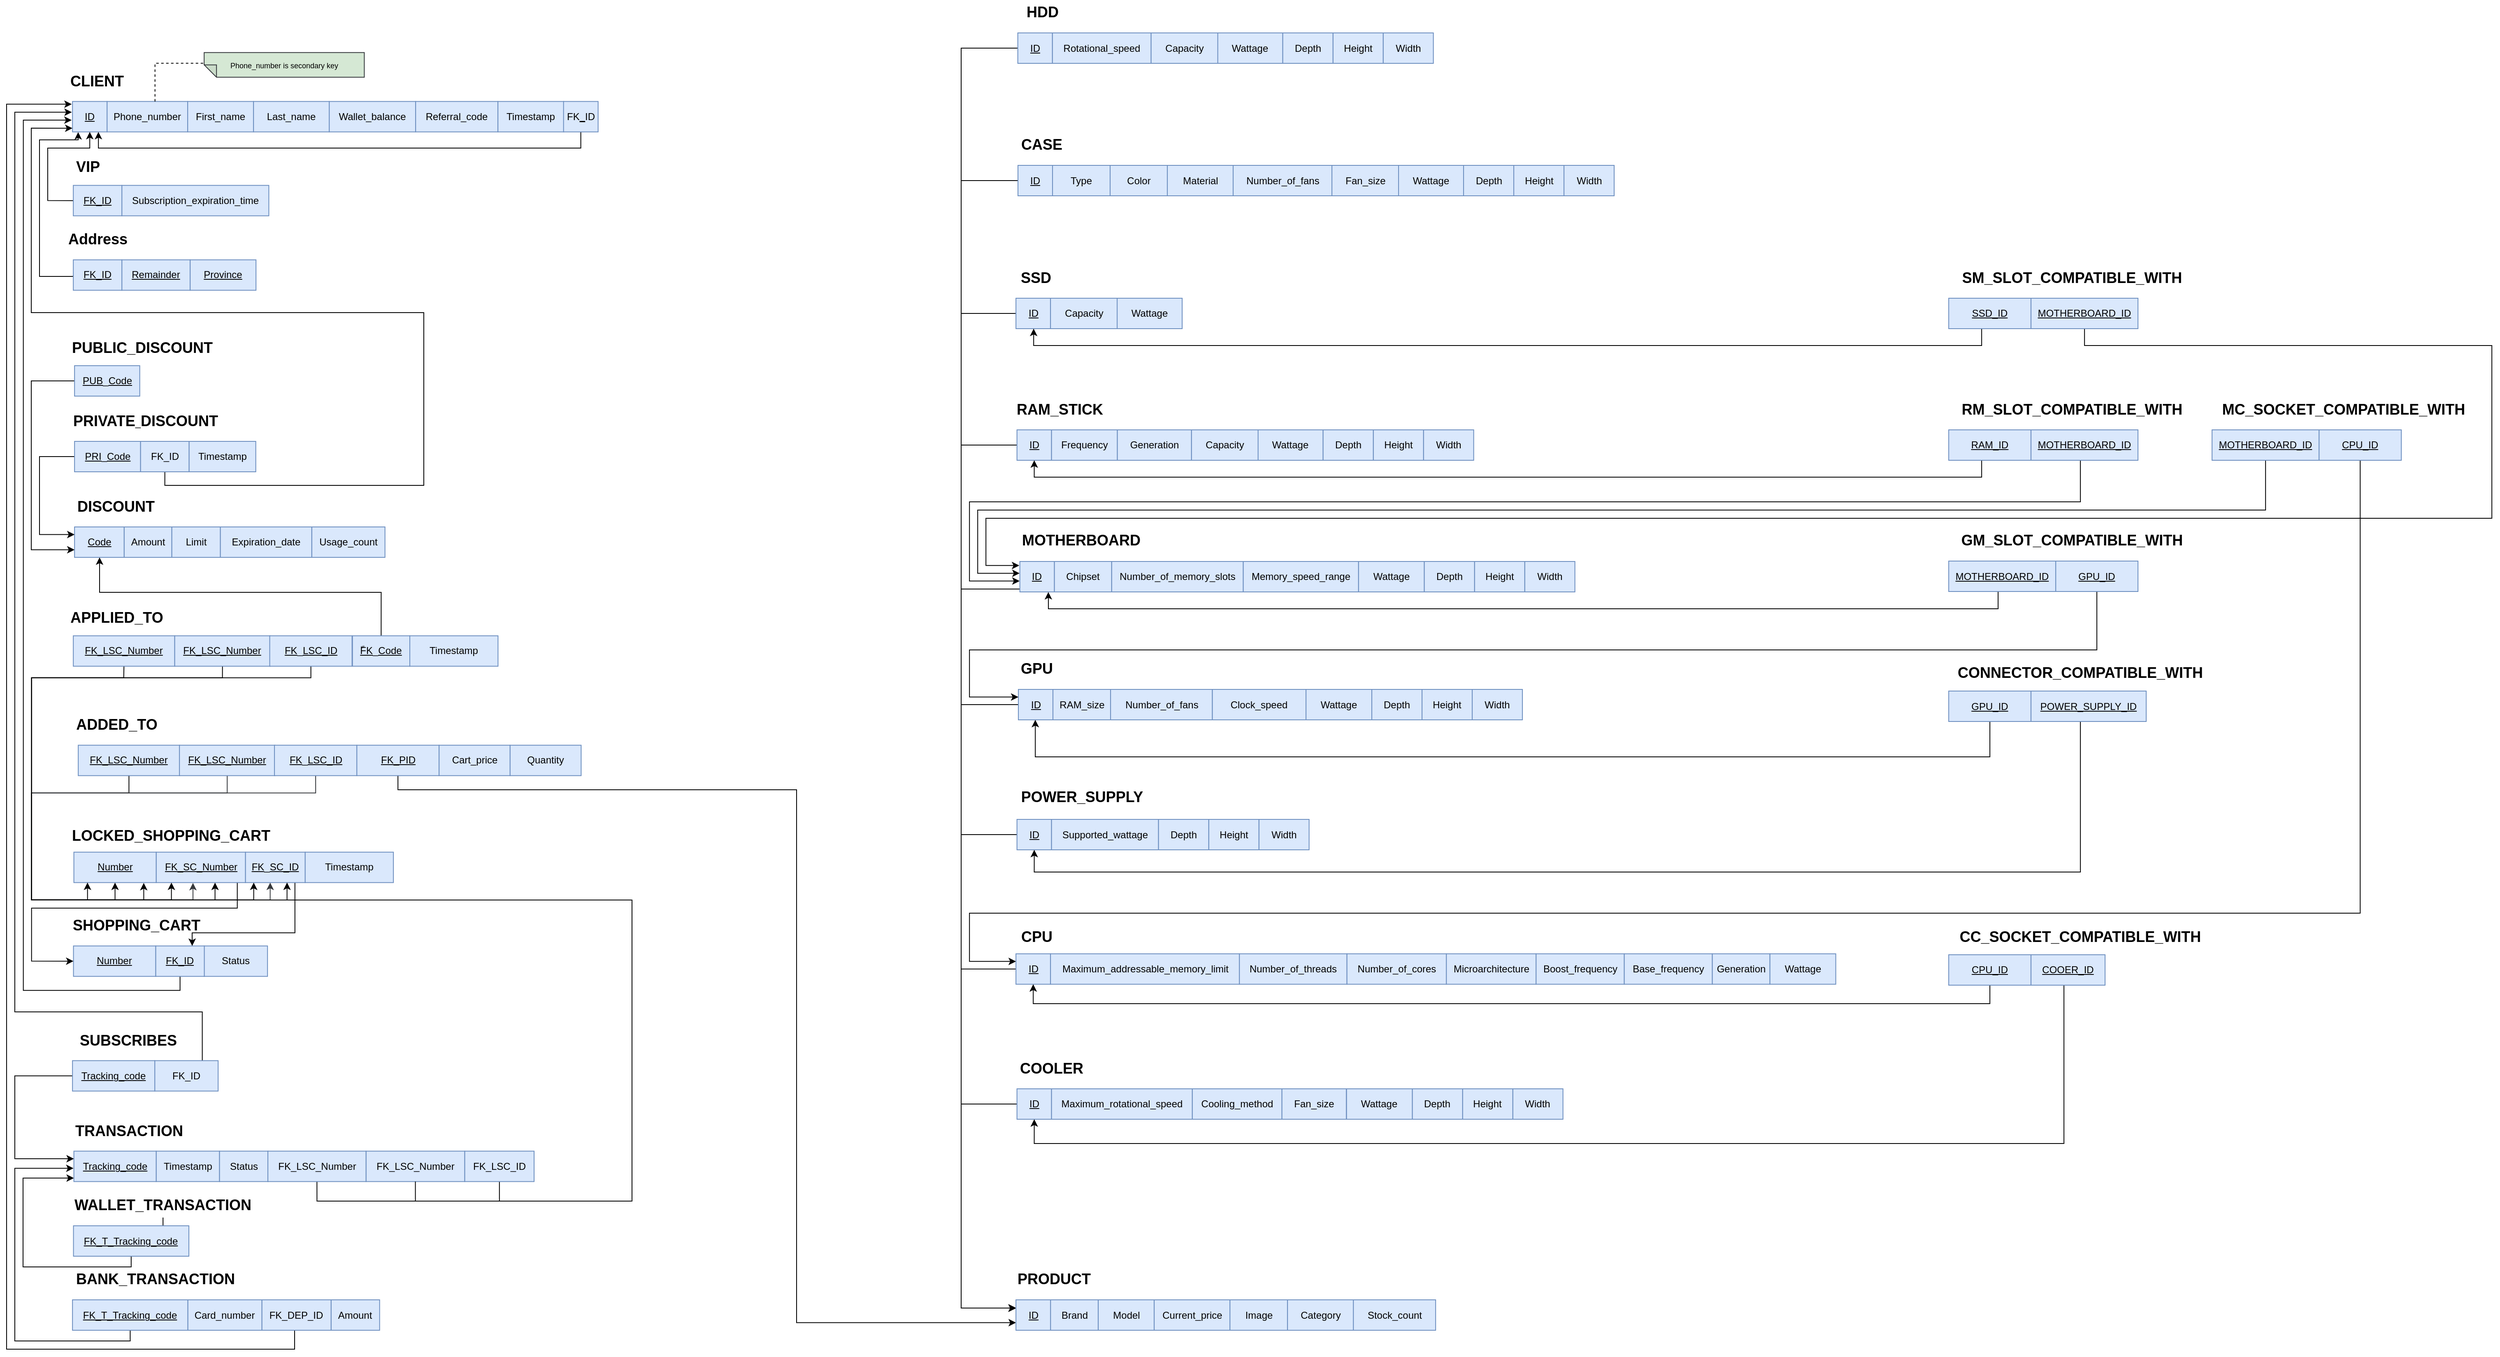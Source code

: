 <mxfile version="25.0.3" pages="2">
  <diagram id="PUtP8fq4iCY7lzObvvzX" name="Table">
    <mxGraphModel dx="7507" dy="1161" grid="1" gridSize="10" guides="1" tooltips="1" connect="1" arrows="1" fold="1" page="1" pageScale="1" pageWidth="1100" pageHeight="850" math="0" shadow="0">
      <root>
        <mxCell id="0" />
        <mxCell id="1" parent="0" />
        <mxCell id="BbitOS2aliJR-FqBoawH-337" value="Rotational_speed" style="rounded=0;whiteSpace=wrap;html=1;fillColor=#dae8fc;strokeColor=#6c8ebf;" parent="1" vertex="1">
          <mxGeometry x="-1889.17" y="940.0" width="120" height="37" as="geometry" />
        </mxCell>
        <mxCell id="BbitOS2aliJR-FqBoawH-338" value="&lt;font style=&quot;font-size: 18px;&quot;&gt;&lt;b&gt;HDD&lt;/b&gt;&lt;/font&gt;" style="text;strokeColor=none;align=center;fillColor=none;html=1;verticalAlign=middle;whiteSpace=wrap;rounded=0;" parent="1" vertex="1">
          <mxGeometry x="-1930.97" y="900.0" width="60" height="30" as="geometry" />
        </mxCell>
        <mxCell id="BbitOS2aliJR-FqBoawH-339" value="Width" style="rounded=0;whiteSpace=wrap;html=1;fillColor=#dae8fc;strokeColor=#6c8ebf;" parent="1" vertex="1">
          <mxGeometry x="-1487.17" y="940.0" width="61" height="37" as="geometry" />
        </mxCell>
        <mxCell id="BbitOS2aliJR-FqBoawH-340" value="Wattage" style="rounded=0;whiteSpace=wrap;html=1;fillColor=#dae8fc;strokeColor=#6c8ebf;" parent="1" vertex="1">
          <mxGeometry x="-1689.17" y="940.0" width="80" height="37" as="geometry" />
        </mxCell>
        <mxCell id="BbitOS2aliJR-FqBoawH-593" style="edgeStyle=orthogonalEdgeStyle;rounded=0;orthogonalLoop=1;jettySize=auto;html=1;entryX=0;entryY=0.25;entryDx=0;entryDy=0;" parent="1" source="BbitOS2aliJR-FqBoawH-347" target="BbitOS2aliJR-FqBoawH-591" edge="1">
          <mxGeometry relative="1" as="geometry">
            <Array as="points">
              <mxPoint x="-2000" y="959" />
              <mxPoint x="-2000" y="2490" />
              <mxPoint x="-1933" y="2490" />
            </Array>
          </mxGeometry>
        </mxCell>
        <mxCell id="BbitOS2aliJR-FqBoawH-347" value="&lt;u&gt;ID&lt;/u&gt;" style="rounded=0;whiteSpace=wrap;html=1;fillColor=#dae8fc;strokeColor=#6c8ebf;" parent="1" vertex="1">
          <mxGeometry x="-1931.17" y="940.0" width="42" height="37" as="geometry" />
        </mxCell>
        <mxCell id="BbitOS2aliJR-FqBoawH-348" value="Capacity" style="rounded=0;whiteSpace=wrap;html=1;fillColor=#dae8fc;strokeColor=#6c8ebf;" parent="1" vertex="1">
          <mxGeometry x="-1769.17" y="940.0" width="81" height="37" as="geometry" />
        </mxCell>
        <mxCell id="BbitOS2aliJR-FqBoawH-349" value="Height" style="rounded=0;whiteSpace=wrap;html=1;fillColor=#dae8fc;strokeColor=#6c8ebf;" parent="1" vertex="1">
          <mxGeometry x="-1548.17" y="940.0" width="61" height="37" as="geometry" />
        </mxCell>
        <mxCell id="BbitOS2aliJR-FqBoawH-350" value="Depth" style="rounded=0;whiteSpace=wrap;html=1;fillColor=#dae8fc;strokeColor=#6c8ebf;" parent="1" vertex="1">
          <mxGeometry x="-1609.17" y="940.0" width="61" height="37" as="geometry" />
        </mxCell>
        <mxCell id="BbitOS2aliJR-FqBoawH-594" style="edgeStyle=orthogonalEdgeStyle;rounded=0;orthogonalLoop=1;jettySize=auto;html=1;entryX=0;entryY=0.25;entryDx=0;entryDy=0;" parent="1" source="BbitOS2aliJR-FqBoawH-357" target="BbitOS2aliJR-FqBoawH-591" edge="1">
          <mxGeometry relative="1" as="geometry">
            <Array as="points">
              <mxPoint x="-2000" y="1119" />
              <mxPoint x="-2000" y="2490" />
              <mxPoint x="-1933" y="2490" />
            </Array>
          </mxGeometry>
        </mxCell>
        <mxCell id="BbitOS2aliJR-FqBoawH-357" value="&lt;u&gt;ID&lt;/u&gt;" style="rounded=0;whiteSpace=wrap;html=1;fillColor=#dae8fc;strokeColor=#6c8ebf;" parent="1" vertex="1">
          <mxGeometry x="-1930.97" y="1101" width="42" height="37" as="geometry" />
        </mxCell>
        <mxCell id="BbitOS2aliJR-FqBoawH-358" value="&lt;font style=&quot;font-size: 18px;&quot;&gt;&lt;b&gt;CASE&lt;/b&gt;&lt;/font&gt;" style="text;strokeColor=none;align=center;fillColor=none;html=1;verticalAlign=middle;whiteSpace=wrap;rounded=0;" parent="1" vertex="1">
          <mxGeometry x="-1932.17" y="1061" width="60" height="30" as="geometry" />
        </mxCell>
        <mxCell id="BbitOS2aliJR-FqBoawH-595" style="edgeStyle=orthogonalEdgeStyle;rounded=0;orthogonalLoop=1;jettySize=auto;html=1;entryX=0;entryY=0.25;entryDx=0;entryDy=0;" parent="1" source="BbitOS2aliJR-FqBoawH-365" target="BbitOS2aliJR-FqBoawH-591" edge="1">
          <mxGeometry relative="1" as="geometry">
            <Array as="points">
              <mxPoint x="-2000" y="1281" />
              <mxPoint x="-2000" y="2490" />
              <mxPoint x="-1933" y="2490" />
            </Array>
          </mxGeometry>
        </mxCell>
        <mxCell id="BbitOS2aliJR-FqBoawH-365" value="&lt;u&gt;ID&lt;/u&gt;" style="rounded=0;whiteSpace=wrap;html=1;fillColor=#dae8fc;strokeColor=#6c8ebf;" parent="1" vertex="1">
          <mxGeometry x="-1933.42" y="1262.5" width="42" height="37" as="geometry" />
        </mxCell>
        <mxCell id="BbitOS2aliJR-FqBoawH-366" value="&lt;font style=&quot;font-size: 18px;&quot;&gt;&lt;b&gt;SSD&lt;/b&gt;&lt;/font&gt;" style="text;strokeColor=none;align=center;fillColor=none;html=1;verticalAlign=middle;whiteSpace=wrap;rounded=0;" parent="1" vertex="1">
          <mxGeometry x="-1938.97" y="1222.5" width="60" height="30" as="geometry" />
        </mxCell>
        <mxCell id="BbitOS2aliJR-FqBoawH-596" style="edgeStyle=orthogonalEdgeStyle;rounded=0;orthogonalLoop=1;jettySize=auto;html=1;entryX=0;entryY=0.25;entryDx=0;entryDy=0;" parent="1" source="BbitOS2aliJR-FqBoawH-373" target="BbitOS2aliJR-FqBoawH-591" edge="1">
          <mxGeometry relative="1" as="geometry">
            <Array as="points">
              <mxPoint x="-2000" y="1441" />
              <mxPoint x="-2000" y="2490" />
              <mxPoint x="-1933" y="2490" />
            </Array>
          </mxGeometry>
        </mxCell>
        <mxCell id="BbitOS2aliJR-FqBoawH-373" value="&lt;u&gt;ID&lt;/u&gt;" style="rounded=0;whiteSpace=wrap;html=1;fillColor=#dae8fc;strokeColor=#6c8ebf;" parent="1" vertex="1">
          <mxGeometry x="-1932.17" y="1422.5" width="42" height="37" as="geometry" />
        </mxCell>
        <mxCell id="BbitOS2aliJR-FqBoawH-374" value="&lt;b&gt;&lt;font style=&quot;font-size: 18px;&quot;&gt;RAM_STICK&lt;br&gt;&lt;/font&gt;&lt;/b&gt;" style="text;strokeColor=none;align=center;fillColor=none;html=1;verticalAlign=middle;whiteSpace=wrap;rounded=0;" parent="1" vertex="1">
          <mxGeometry x="-1909.92" y="1382.5" width="60" height="30" as="geometry" />
        </mxCell>
        <mxCell id="BbitOS2aliJR-FqBoawH-597" style="edgeStyle=orthogonalEdgeStyle;rounded=0;orthogonalLoop=1;jettySize=auto;html=1;entryX=0;entryY=0.25;entryDx=0;entryDy=0;exitX=0.02;exitY=0.905;exitDx=0;exitDy=0;exitPerimeter=0;" parent="1" source="BbitOS2aliJR-FqBoawH-381" target="BbitOS2aliJR-FqBoawH-591" edge="1">
          <mxGeometry relative="1" as="geometry">
            <Array as="points">
              <mxPoint x="-2000" y="1616" />
              <mxPoint x="-2000" y="2490" />
              <mxPoint x="-1933" y="2490" />
            </Array>
          </mxGeometry>
        </mxCell>
        <mxCell id="BbitOS2aliJR-FqBoawH-381" value="&lt;u&gt;ID&lt;/u&gt;" style="rounded=0;whiteSpace=wrap;html=1;fillColor=#dae8fc;strokeColor=#6c8ebf;" parent="1" vertex="1">
          <mxGeometry x="-1928.67" y="1582.5" width="42" height="37" as="geometry" />
        </mxCell>
        <mxCell id="BbitOS2aliJR-FqBoawH-382" value="&lt;b&gt;&lt;font style=&quot;font-size: 18px;&quot;&gt;MOTHERBOARD&lt;br&gt;&lt;/font&gt;&lt;/b&gt;" style="text;strokeColor=none;align=center;fillColor=none;html=1;verticalAlign=middle;whiteSpace=wrap;rounded=0;" parent="1" vertex="1">
          <mxGeometry x="-1883.97" y="1542" width="60" height="30" as="geometry" />
        </mxCell>
        <mxCell id="BbitOS2aliJR-FqBoawH-598" style="edgeStyle=orthogonalEdgeStyle;rounded=0;orthogonalLoop=1;jettySize=auto;html=1;entryX=0;entryY=0.25;entryDx=0;entryDy=0;" parent="1" source="BbitOS2aliJR-FqBoawH-389" target="BbitOS2aliJR-FqBoawH-591" edge="1">
          <mxGeometry relative="1" as="geometry">
            <Array as="points">
              <mxPoint x="-2000" y="1757" />
              <mxPoint x="-2000" y="2490" />
              <mxPoint x="-1933" y="2490" />
            </Array>
          </mxGeometry>
        </mxCell>
        <mxCell id="BbitOS2aliJR-FqBoawH-389" value="&lt;u&gt;ID&lt;/u&gt;" style="rounded=0;whiteSpace=wrap;html=1;fillColor=#dae8fc;strokeColor=#6c8ebf;" parent="1" vertex="1">
          <mxGeometry x="-1930.47" y="1738" width="42" height="37" as="geometry" />
        </mxCell>
        <mxCell id="BbitOS2aliJR-FqBoawH-390" value="&lt;b&gt;&lt;font style=&quot;font-size: 18px;&quot;&gt;GPU&lt;br&gt;&lt;/font&gt;&lt;/b&gt;" style="text;strokeColor=none;align=center;fillColor=none;html=1;verticalAlign=middle;whiteSpace=wrap;rounded=0;" parent="1" vertex="1">
          <mxGeometry x="-1937.67" y="1698" width="60" height="30" as="geometry" />
        </mxCell>
        <mxCell id="BbitOS2aliJR-FqBoawH-599" style="edgeStyle=orthogonalEdgeStyle;rounded=0;orthogonalLoop=1;jettySize=auto;html=1;entryX=0;entryY=0.25;entryDx=0;entryDy=0;" parent="1" source="BbitOS2aliJR-FqBoawH-397" target="BbitOS2aliJR-FqBoawH-591" edge="1">
          <mxGeometry relative="1" as="geometry">
            <Array as="points">
              <mxPoint x="-2000" y="1915" />
              <mxPoint x="-2000" y="2490" />
              <mxPoint x="-1933" y="2490" />
            </Array>
          </mxGeometry>
        </mxCell>
        <mxCell id="BbitOS2aliJR-FqBoawH-397" value="&lt;u&gt;ID&lt;/u&gt;" style="rounded=0;whiteSpace=wrap;html=1;fillColor=#dae8fc;strokeColor=#6c8ebf;" parent="1" vertex="1">
          <mxGeometry x="-1932.17" y="1896" width="42" height="37" as="geometry" />
        </mxCell>
        <mxCell id="BbitOS2aliJR-FqBoawH-398" value="&lt;b&gt;&lt;font style=&quot;font-size: 18px;&quot;&gt;POWER_SUPPLY&lt;br&gt;&lt;/font&gt;&lt;/b&gt;" style="text;strokeColor=none;align=center;fillColor=none;html=1;verticalAlign=middle;whiteSpace=wrap;rounded=0;" parent="1" vertex="1">
          <mxGeometry x="-1883.47" y="1854" width="60" height="30" as="geometry" />
        </mxCell>
        <mxCell id="BbitOS2aliJR-FqBoawH-600" style="edgeStyle=orthogonalEdgeStyle;rounded=0;orthogonalLoop=1;jettySize=auto;html=1;entryX=0;entryY=0.25;entryDx=0;entryDy=0;" parent="1" source="BbitOS2aliJR-FqBoawH-405" target="BbitOS2aliJR-FqBoawH-591" edge="1">
          <mxGeometry relative="1" as="geometry">
            <Array as="points">
              <mxPoint x="-2000" y="2078" />
              <mxPoint x="-2000" y="2490" />
              <mxPoint x="-1933" y="2490" />
            </Array>
          </mxGeometry>
        </mxCell>
        <mxCell id="BbitOS2aliJR-FqBoawH-405" value="&lt;u&gt;ID&lt;/u&gt;" style="rounded=0;whiteSpace=wrap;html=1;fillColor=#dae8fc;strokeColor=#6c8ebf;" parent="1" vertex="1">
          <mxGeometry x="-1933.42" y="2059.38" width="42" height="37" as="geometry" />
        </mxCell>
        <mxCell id="BbitOS2aliJR-FqBoawH-406" value="&lt;b&gt;&lt;font style=&quot;font-size: 18px;&quot;&gt;CPU&lt;br&gt;&lt;/font&gt;&lt;/b&gt;" style="text;strokeColor=none;align=center;fillColor=none;html=1;verticalAlign=middle;whiteSpace=wrap;rounded=0;" parent="1" vertex="1">
          <mxGeometry x="-1937.67" y="2023.54" width="60" height="30" as="geometry" />
        </mxCell>
        <mxCell id="BbitOS2aliJR-FqBoawH-601" style="edgeStyle=orthogonalEdgeStyle;rounded=0;orthogonalLoop=1;jettySize=auto;html=1;entryX=0;entryY=0.25;entryDx=0;entryDy=0;" parent="1" source="BbitOS2aliJR-FqBoawH-413" target="BbitOS2aliJR-FqBoawH-591" edge="1">
          <mxGeometry relative="1" as="geometry">
            <Array as="points">
              <mxPoint x="-2000" y="2242" />
              <mxPoint x="-2000" y="2490" />
              <mxPoint x="-1933" y="2490" />
            </Array>
          </mxGeometry>
        </mxCell>
        <mxCell id="BbitOS2aliJR-FqBoawH-413" value="&lt;u&gt;ID&lt;/u&gt;" style="rounded=0;whiteSpace=wrap;html=1;fillColor=#dae8fc;strokeColor=#6c8ebf;" parent="1" vertex="1">
          <mxGeometry x="-1932.17" y="2223.5" width="42" height="37" as="geometry" />
        </mxCell>
        <mxCell id="BbitOS2aliJR-FqBoawH-414" value="&lt;font style=&quot;font-size: 18px;&quot;&gt;&lt;b&gt;COOLER&lt;/b&gt;&lt;/font&gt;" style="text;strokeColor=none;align=center;fillColor=none;html=1;verticalAlign=middle;whiteSpace=wrap;rounded=0;" parent="1" vertex="1">
          <mxGeometry x="-1919.92" y="2184" width="60" height="30" as="geometry" />
        </mxCell>
        <mxCell id="BbitOS2aliJR-FqBoawH-432" value="&lt;b&gt;&lt;font style=&quot;font-size: 18px;&quot;&gt;CC_SOCKET_COMPATIBLE_WITH&lt;/font&gt;&lt;/b&gt;" style="text;strokeColor=none;align=center;fillColor=none;html=1;verticalAlign=middle;whiteSpace=wrap;rounded=0;" parent="1" vertex="1">
          <mxGeometry x="-669.92" y="2023.54" width="60" height="30" as="geometry" />
        </mxCell>
        <mxCell id="BbitOS2aliJR-FqBoawH-433" style="edgeStyle=orthogonalEdgeStyle;rounded=0;orthogonalLoop=1;jettySize=auto;html=1;entryX=0.5;entryY=1;entryDx=0;entryDy=0;" parent="1" source="BbitOS2aliJR-FqBoawH-434" target="BbitOS2aliJR-FqBoawH-405" edge="1">
          <mxGeometry relative="1" as="geometry">
            <Array as="points">
              <mxPoint x="-749.92" y="2120" />
              <mxPoint x="-1911.92" y="2120" />
            </Array>
          </mxGeometry>
        </mxCell>
        <mxCell id="BbitOS2aliJR-FqBoawH-434" value="&lt;u&gt;CPU_ID&lt;/u&gt;" style="rounded=0;whiteSpace=wrap;html=1;fillColor=#dae8fc;strokeColor=#6c8ebf;" parent="1" vertex="1">
          <mxGeometry x="-799.92" y="2060.54" width="100" height="37" as="geometry" />
        </mxCell>
        <mxCell id="BbitOS2aliJR-FqBoawH-435" style="edgeStyle=orthogonalEdgeStyle;rounded=0;orthogonalLoop=1;jettySize=auto;html=1;entryX=0.5;entryY=1;entryDx=0;entryDy=0;" parent="1" source="BbitOS2aliJR-FqBoawH-436" target="BbitOS2aliJR-FqBoawH-413" edge="1">
          <mxGeometry relative="1" as="geometry">
            <Array as="points">
              <mxPoint x="-659.92" y="2290" />
              <mxPoint x="-1910.92" y="2290" />
            </Array>
          </mxGeometry>
        </mxCell>
        <mxCell id="BbitOS2aliJR-FqBoawH-436" value="&lt;u&gt;COOER_ID&lt;/u&gt;" style="rounded=0;whiteSpace=wrap;html=1;fillColor=#dae8fc;strokeColor=#6c8ebf;" parent="1" vertex="1">
          <mxGeometry x="-699.92" y="2060.54" width="90" height="37" as="geometry" />
        </mxCell>
        <mxCell id="BbitOS2aliJR-FqBoawH-437" value="&lt;font style=&quot;font-size: 18px;&quot;&gt;&lt;b&gt;CONNECTOR_COMPATIBLE_WITH&lt;/b&gt;&lt;/font&gt;" style="text;strokeColor=none;align=center;fillColor=none;html=1;verticalAlign=middle;whiteSpace=wrap;rounded=0;" parent="1" vertex="1">
          <mxGeometry x="-669.92" y="1703.0" width="60" height="30" as="geometry" />
        </mxCell>
        <mxCell id="BbitOS2aliJR-FqBoawH-438" style="edgeStyle=orthogonalEdgeStyle;rounded=0;orthogonalLoop=1;jettySize=auto;html=1;entryX=0.5;entryY=1;entryDx=0;entryDy=0;" parent="1" source="BbitOS2aliJR-FqBoawH-439" target="BbitOS2aliJR-FqBoawH-389" edge="1">
          <mxGeometry relative="1" as="geometry">
            <Array as="points">
              <mxPoint x="-749.92" y="1820" />
              <mxPoint x="-1909.92" y="1820" />
              <mxPoint x="-1909.92" y="1775" />
            </Array>
          </mxGeometry>
        </mxCell>
        <mxCell id="BbitOS2aliJR-FqBoawH-439" value="&lt;u&gt;GPU_ID&lt;/u&gt;" style="rounded=0;whiteSpace=wrap;html=1;fillColor=#dae8fc;strokeColor=#6c8ebf;" parent="1" vertex="1">
          <mxGeometry x="-799.92" y="1740.0" width="100" height="37" as="geometry" />
        </mxCell>
        <mxCell id="BbitOS2aliJR-FqBoawH-440" style="edgeStyle=orthogonalEdgeStyle;rounded=0;orthogonalLoop=1;jettySize=auto;html=1;entryX=0.5;entryY=1;entryDx=0;entryDy=0;" parent="1" source="BbitOS2aliJR-FqBoawH-441" target="BbitOS2aliJR-FqBoawH-397" edge="1">
          <mxGeometry relative="1" as="geometry">
            <Array as="points">
              <mxPoint x="-639.92" y="1960" />
              <mxPoint x="-1910.92" y="1960" />
            </Array>
          </mxGeometry>
        </mxCell>
        <mxCell id="BbitOS2aliJR-FqBoawH-441" value="&lt;u&gt;POWER_SUPPLY_ID&lt;/u&gt;" style="rounded=0;whiteSpace=wrap;html=1;fillColor=#dae8fc;strokeColor=#6c8ebf;" parent="1" vertex="1">
          <mxGeometry x="-699.92" y="1740.0" width="140" height="37" as="geometry" />
        </mxCell>
        <mxCell id="BbitOS2aliJR-FqBoawH-442" value="&lt;font style=&quot;font-size: 18px;&quot;&gt;&lt;b&gt;GM_SLOT_COMPATIBLE_&lt;font&gt;WITH&lt;/font&gt;&lt;/b&gt;&lt;/font&gt;" style="text;strokeColor=none;align=center;fillColor=none;html=1;verticalAlign=middle;whiteSpace=wrap;rounded=0;" parent="1" vertex="1">
          <mxGeometry x="-679.92" y="1542" width="60" height="30" as="geometry" />
        </mxCell>
        <mxCell id="BbitOS2aliJR-FqBoawH-443" style="edgeStyle=orthogonalEdgeStyle;rounded=0;orthogonalLoop=1;jettySize=auto;html=1;entryX=0;entryY=0.25;entryDx=0;entryDy=0;" parent="1" source="BbitOS2aliJR-FqBoawH-444" target="BbitOS2aliJR-FqBoawH-389" edge="1">
          <mxGeometry relative="1" as="geometry">
            <Array as="points">
              <mxPoint x="-619.92" y="1690" />
              <mxPoint x="-1989.92" y="1690" />
              <mxPoint x="-1989.92" y="1747" />
            </Array>
          </mxGeometry>
        </mxCell>
        <mxCell id="BbitOS2aliJR-FqBoawH-444" value="&lt;u&gt;GPU_ID&lt;/u&gt;" style="rounded=0;whiteSpace=wrap;html=1;fillColor=#dae8fc;strokeColor=#6c8ebf;" parent="1" vertex="1">
          <mxGeometry x="-669.92" y="1582" width="100" height="37" as="geometry" />
        </mxCell>
        <mxCell id="BbitOS2aliJR-FqBoawH-445" style="edgeStyle=orthogonalEdgeStyle;rounded=0;orthogonalLoop=1;jettySize=auto;html=1;entryX=0.825;entryY=1.005;entryDx=0;entryDy=0;entryPerimeter=0;fillColor=#dae8fc;strokeColor=#000000;" parent="1" source="BbitOS2aliJR-FqBoawH-446" target="BbitOS2aliJR-FqBoawH-381" edge="1">
          <mxGeometry relative="1" as="geometry">
            <Array as="points">
              <mxPoint x="-739.92" y="1640" />
              <mxPoint x="-1893.92" y="1640" />
            </Array>
          </mxGeometry>
        </mxCell>
        <mxCell id="BbitOS2aliJR-FqBoawH-446" value="&lt;u&gt;MOTHERBOARD_ID&lt;/u&gt;" style="rounded=0;whiteSpace=wrap;html=1;fillColor=#dae8fc;strokeColor=#6c8ebf;" parent="1" vertex="1">
          <mxGeometry x="-799.92" y="1582" width="130" height="37" as="geometry" />
        </mxCell>
        <mxCell id="BbitOS2aliJR-FqBoawH-447" value="&lt;font style=&quot;font-size: 18px;&quot;&gt;&lt;b&gt;MC_SOCKET_COMPATIBLE_WITH&lt;/b&gt;&lt;/font&gt;" style="text;strokeColor=none;align=center;fillColor=none;html=1;verticalAlign=middle;whiteSpace=wrap;rounded=0;" parent="1" vertex="1">
          <mxGeometry x="-349.92" y="1382.5" width="60" height="30" as="geometry" />
        </mxCell>
        <mxCell id="BbitOS2aliJR-FqBoawH-448" style="edgeStyle=orthogonalEdgeStyle;rounded=0;orthogonalLoop=1;jettySize=auto;html=1;entryX=0;entryY=0.25;entryDx=0;entryDy=0;" parent="1" source="BbitOS2aliJR-FqBoawH-449" target="BbitOS2aliJR-FqBoawH-405" edge="1">
          <mxGeometry relative="1" as="geometry">
            <Array as="points">
              <mxPoint x="-299.92" y="2010" />
              <mxPoint x="-1989.92" y="2010" />
              <mxPoint x="-1989.92" y="2069" />
            </Array>
          </mxGeometry>
        </mxCell>
        <mxCell id="BbitOS2aliJR-FqBoawH-449" value="&lt;u&gt;CPU_ID&lt;/u&gt;" style="rounded=0;whiteSpace=wrap;html=1;fillColor=#dae8fc;strokeColor=#6c8ebf;" parent="1" vertex="1">
          <mxGeometry x="-349.92" y="1422.5" width="100" height="37" as="geometry" />
        </mxCell>
        <mxCell id="BbitOS2aliJR-FqBoawH-450" style="edgeStyle=orthogonalEdgeStyle;rounded=0;orthogonalLoop=1;jettySize=auto;html=1;entryX=-0.007;entryY=0.388;entryDx=0;entryDy=0;entryPerimeter=0;" parent="1" source="BbitOS2aliJR-FqBoawH-451" target="BbitOS2aliJR-FqBoawH-381" edge="1">
          <mxGeometry relative="1" as="geometry">
            <mxPoint x="-1359.92" y="1550.0" as="targetPoint" />
            <Array as="points">
              <mxPoint x="-414.92" y="1520" />
              <mxPoint x="-1979.92" y="1520" />
              <mxPoint x="-1979.92" y="1597" />
            </Array>
          </mxGeometry>
        </mxCell>
        <mxCell id="BbitOS2aliJR-FqBoawH-451" value="&lt;u&gt;MOTHERBOARD_ID&lt;/u&gt;" style="rounded=0;whiteSpace=wrap;html=1;fillColor=#dae8fc;strokeColor=#6c8ebf;" parent="1" vertex="1">
          <mxGeometry x="-479.92" y="1422.5" width="130" height="37" as="geometry" />
        </mxCell>
        <mxCell id="BbitOS2aliJR-FqBoawH-452" value="&lt;b&gt;&lt;font style=&quot;font-size: 18px;&quot;&gt;RM_SLOT_COMPATIBLE_&lt;font&gt;WITH&lt;/font&gt;&lt;/font&gt;&lt;/b&gt;" style="text;strokeColor=none;align=center;fillColor=none;html=1;verticalAlign=middle;whiteSpace=wrap;rounded=0;" parent="1" vertex="1">
          <mxGeometry x="-679.92" y="1382.5" width="60" height="30" as="geometry" />
        </mxCell>
        <mxCell id="BbitOS2aliJR-FqBoawH-453" style="edgeStyle=orthogonalEdgeStyle;rounded=0;orthogonalLoop=1;jettySize=auto;html=1;entryX=0.5;entryY=1;entryDx=0;entryDy=0;fillColor=#dae8fc;strokeColor=#000000;" parent="1" source="BbitOS2aliJR-FqBoawH-454" target="BbitOS2aliJR-FqBoawH-373" edge="1">
          <mxGeometry relative="1" as="geometry">
            <Array as="points">
              <mxPoint x="-759.92" y="1480" />
              <mxPoint x="-1910.92" y="1480" />
            </Array>
          </mxGeometry>
        </mxCell>
        <mxCell id="BbitOS2aliJR-FqBoawH-454" value="&lt;u&gt;RAM_ID&lt;/u&gt;" style="rounded=0;whiteSpace=wrap;html=1;fillColor=#dae8fc;strokeColor=#6c8ebf;" parent="1" vertex="1">
          <mxGeometry x="-799.92" y="1422.5" width="100" height="37" as="geometry" />
        </mxCell>
        <mxCell id="BbitOS2aliJR-FqBoawH-455" style="edgeStyle=orthogonalEdgeStyle;rounded=0;orthogonalLoop=1;jettySize=auto;html=1;entryX=-0.007;entryY=0.642;entryDx=0;entryDy=0;entryPerimeter=0;" parent="1" target="BbitOS2aliJR-FqBoawH-381" edge="1">
          <mxGeometry relative="1" as="geometry">
            <mxPoint x="-639.92" y="1456" as="sourcePoint" />
            <mxPoint x="-2399.92" y="1606.5" as="targetPoint" />
            <Array as="points">
              <mxPoint x="-639.92" y="1510" />
              <mxPoint x="-1989.92" y="1510" />
              <mxPoint x="-1989.92" y="1606" />
            </Array>
          </mxGeometry>
        </mxCell>
        <mxCell id="BbitOS2aliJR-FqBoawH-456" value="&lt;u&gt;MOTHERBOARD_ID&lt;/u&gt;" style="rounded=0;whiteSpace=wrap;html=1;fillColor=#dae8fc;strokeColor=#6c8ebf;" parent="1" vertex="1">
          <mxGeometry x="-699.92" y="1422.5" width="130" height="37" as="geometry" />
        </mxCell>
        <mxCell id="BbitOS2aliJR-FqBoawH-457" value="&lt;font style=&quot;font-size: 18px;&quot;&gt;&lt;b&gt;SM_SLOT_COMPATIBLE_&lt;font&gt;WITH&lt;/font&gt;&lt;/b&gt;&lt;/font&gt;" style="text;strokeColor=none;align=center;fillColor=none;html=1;verticalAlign=middle;whiteSpace=wrap;rounded=0;" parent="1" vertex="1">
          <mxGeometry x="-679.92" y="1222.5" width="60" height="30" as="geometry" />
        </mxCell>
        <mxCell id="BbitOS2aliJR-FqBoawH-458" style="edgeStyle=orthogonalEdgeStyle;rounded=0;orthogonalLoop=1;jettySize=auto;html=1;entryX=0.5;entryY=1;entryDx=0;entryDy=0;fillColor=#dae8fc;strokeColor=#000000;" parent="1" source="BbitOS2aliJR-FqBoawH-459" target="BbitOS2aliJR-FqBoawH-365" edge="1">
          <mxGeometry relative="1" as="geometry">
            <Array as="points">
              <mxPoint x="-759.92" y="1320" />
              <mxPoint x="-1911.92" y="1320" />
              <mxPoint x="-1911.92" y="1299" />
            </Array>
          </mxGeometry>
        </mxCell>
        <mxCell id="BbitOS2aliJR-FqBoawH-459" value="&lt;u&gt;SSD_ID&lt;/u&gt;" style="rounded=0;whiteSpace=wrap;html=1;fillColor=#dae8fc;strokeColor=#6c8ebf;" parent="1" vertex="1">
          <mxGeometry x="-799.92" y="1262.5" width="100" height="37" as="geometry" />
        </mxCell>
        <mxCell id="BbitOS2aliJR-FqBoawH-460" style="edgeStyle=orthogonalEdgeStyle;rounded=0;orthogonalLoop=1;jettySize=auto;html=1;entryX=-0.017;entryY=0.132;entryDx=0;entryDy=0;entryPerimeter=0;" parent="1" source="BbitOS2aliJR-FqBoawH-461" target="BbitOS2aliJR-FqBoawH-381" edge="1">
          <mxGeometry relative="1" as="geometry">
            <mxPoint x="-2419.92" y="1590.0" as="targetPoint" />
            <Array as="points">
              <mxPoint x="-634.92" y="1320" />
              <mxPoint x="-139.92" y="1320" />
              <mxPoint x="-139.92" y="1530" />
              <mxPoint x="-1969.92" y="1530" />
              <mxPoint x="-1969.92" y="1587" />
            </Array>
          </mxGeometry>
        </mxCell>
        <mxCell id="BbitOS2aliJR-FqBoawH-461" value="&lt;u&gt;MOTHERBOARD_ID&lt;/u&gt;" style="rounded=0;whiteSpace=wrap;html=1;fillColor=#dae8fc;strokeColor=#6c8ebf;" parent="1" vertex="1">
          <mxGeometry x="-699.92" y="1262.5" width="130" height="37" as="geometry" />
        </mxCell>
        <mxCell id="BbitOS2aliJR-FqBoawH-462" value="Material" style="rounded=0;whiteSpace=wrap;html=1;fillColor=#dae8fc;strokeColor=#6c8ebf;" parent="1" vertex="1">
          <mxGeometry x="-1749.47" y="1101" width="80" height="37" as="geometry" />
        </mxCell>
        <mxCell id="BbitOS2aliJR-FqBoawH-463" value="Width" style="rounded=0;whiteSpace=wrap;html=1;fillColor=#dae8fc;strokeColor=#6c8ebf;" parent="1" vertex="1">
          <mxGeometry x="-1267.47" y="1101" width="61" height="37" as="geometry" />
        </mxCell>
        <mxCell id="BbitOS2aliJR-FqBoawH-464" value="Wattage" style="rounded=0;whiteSpace=wrap;html=1;fillColor=#dae8fc;strokeColor=#6c8ebf;" parent="1" vertex="1">
          <mxGeometry x="-1469.47" y="1101" width="80" height="37" as="geometry" />
        </mxCell>
        <mxCell id="BbitOS2aliJR-FqBoawH-465" value="Fan_size" style="rounded=0;whiteSpace=wrap;html=1;fillColor=#dae8fc;strokeColor=#6c8ebf;" parent="1" vertex="1">
          <mxGeometry x="-1549.47" y="1101" width="81" height="37" as="geometry" />
        </mxCell>
        <mxCell id="BbitOS2aliJR-FqBoawH-466" value="Height" style="rounded=0;whiteSpace=wrap;html=1;fillColor=#dae8fc;strokeColor=#6c8ebf;" parent="1" vertex="1">
          <mxGeometry x="-1328.47" y="1101" width="61" height="37" as="geometry" />
        </mxCell>
        <mxCell id="BbitOS2aliJR-FqBoawH-467" value="Depth" style="rounded=0;whiteSpace=wrap;html=1;fillColor=#dae8fc;strokeColor=#6c8ebf;" parent="1" vertex="1">
          <mxGeometry x="-1389.47" y="1101" width="61" height="37" as="geometry" />
        </mxCell>
        <mxCell id="BbitOS2aliJR-FqBoawH-468" value="Type" style="rounded=0;whiteSpace=wrap;html=1;fillColor=#dae8fc;strokeColor=#6c8ebf;" parent="1" vertex="1">
          <mxGeometry x="-1888.97" y="1101" width="70" height="37" as="geometry" />
        </mxCell>
        <mxCell id="BbitOS2aliJR-FqBoawH-469" value="Color" style="rounded=0;whiteSpace=wrap;html=1;fillColor=#dae8fc;strokeColor=#6c8ebf;" parent="1" vertex="1">
          <mxGeometry x="-1818.97" y="1101" width="69.5" height="37" as="geometry" />
        </mxCell>
        <mxCell id="BbitOS2aliJR-FqBoawH-470" value="Number_of_fans" style="rounded=0;whiteSpace=wrap;html=1;fillColor=#dae8fc;strokeColor=#6c8ebf;" parent="1" vertex="1">
          <mxGeometry x="-1669.47" y="1101" width="120" height="37" as="geometry" />
        </mxCell>
        <mxCell id="BbitOS2aliJR-FqBoawH-471" value="Wattage" style="rounded=0;whiteSpace=wrap;html=1;fillColor=#dae8fc;strokeColor=#6c8ebf;" parent="1" vertex="1">
          <mxGeometry x="-1811.42" y="1262.5" width="80" height="37" as="geometry" />
        </mxCell>
        <mxCell id="BbitOS2aliJR-FqBoawH-472" value="Capacity" style="rounded=0;whiteSpace=wrap;html=1;fillColor=#dae8fc;strokeColor=#6c8ebf;" parent="1" vertex="1">
          <mxGeometry x="-1891.42" y="1262.5" width="81" height="37" as="geometry" />
        </mxCell>
        <mxCell id="BbitOS2aliJR-FqBoawH-473" value="Frequency" style="rounded=0;whiteSpace=wrap;html=1;fillColor=#dae8fc;strokeColor=#6c8ebf;" parent="1" vertex="1">
          <mxGeometry x="-1890.17" y="1422.5" width="80" height="37" as="geometry" />
        </mxCell>
        <mxCell id="BbitOS2aliJR-FqBoawH-474" value="Width" style="rounded=0;whiteSpace=wrap;html=1;fillColor=#dae8fc;strokeColor=#6c8ebf;" parent="1" vertex="1">
          <mxGeometry x="-1438.17" y="1422.5" width="61" height="37" as="geometry" />
        </mxCell>
        <mxCell id="BbitOS2aliJR-FqBoawH-475" value="Wattage" style="rounded=0;whiteSpace=wrap;html=1;fillColor=#dae8fc;strokeColor=#6c8ebf;" parent="1" vertex="1">
          <mxGeometry x="-1640.17" y="1422.5" width="80" height="37" as="geometry" />
        </mxCell>
        <mxCell id="BbitOS2aliJR-FqBoawH-476" value="Capacity" style="rounded=0;whiteSpace=wrap;html=1;fillColor=#dae8fc;strokeColor=#6c8ebf;" parent="1" vertex="1">
          <mxGeometry x="-1720.17" y="1422.5" width="81" height="37" as="geometry" />
        </mxCell>
        <mxCell id="BbitOS2aliJR-FqBoawH-477" value="Height" style="rounded=0;whiteSpace=wrap;html=1;fillColor=#dae8fc;strokeColor=#6c8ebf;" parent="1" vertex="1">
          <mxGeometry x="-1499.17" y="1422.5" width="61" height="37" as="geometry" />
        </mxCell>
        <mxCell id="BbitOS2aliJR-FqBoawH-478" value="Depth" style="rounded=0;whiteSpace=wrap;html=1;fillColor=#dae8fc;strokeColor=#6c8ebf;" parent="1" vertex="1">
          <mxGeometry x="-1560.17" y="1422.5" width="61" height="37" as="geometry" />
        </mxCell>
        <mxCell id="BbitOS2aliJR-FqBoawH-479" value="Generation" style="rounded=0;whiteSpace=wrap;html=1;fillColor=#dae8fc;strokeColor=#6c8ebf;" parent="1" vertex="1">
          <mxGeometry x="-1810.17" y="1422.5" width="90" height="37" as="geometry" />
        </mxCell>
        <mxCell id="BbitOS2aliJR-FqBoawH-480" value="Number_of_memory_slots" style="rounded=0;whiteSpace=wrap;html=1;fillColor=#dae8fc;strokeColor=#6c8ebf;" parent="1" vertex="1">
          <mxGeometry x="-1817.17" y="1582.5" width="160" height="37" as="geometry" />
        </mxCell>
        <mxCell id="BbitOS2aliJR-FqBoawH-481" value="Width" style="rounded=0;whiteSpace=wrap;html=1;fillColor=#dae8fc;strokeColor=#6c8ebf;" parent="1" vertex="1">
          <mxGeometry x="-1315.17" y="1582.5" width="61" height="37" as="geometry" />
        </mxCell>
        <mxCell id="BbitOS2aliJR-FqBoawH-482" value="Wattage" style="rounded=0;whiteSpace=wrap;html=1;fillColor=#dae8fc;strokeColor=#6c8ebf;" parent="1" vertex="1">
          <mxGeometry x="-1517.17" y="1582.5" width="80" height="37" as="geometry" />
        </mxCell>
        <mxCell id="BbitOS2aliJR-FqBoawH-483" value="Height" style="rounded=0;whiteSpace=wrap;html=1;fillColor=#dae8fc;strokeColor=#6c8ebf;" parent="1" vertex="1">
          <mxGeometry x="-1376.17" y="1582.5" width="61" height="37" as="geometry" />
        </mxCell>
        <mxCell id="BbitOS2aliJR-FqBoawH-484" value="Depth" style="rounded=0;whiteSpace=wrap;html=1;fillColor=#dae8fc;strokeColor=#6c8ebf;" parent="1" vertex="1">
          <mxGeometry x="-1437.17" y="1582.5" width="61" height="37" as="geometry" />
        </mxCell>
        <mxCell id="BbitOS2aliJR-FqBoawH-485" value="Chipset" style="rounded=0;whiteSpace=wrap;html=1;fillColor=#dae8fc;strokeColor=#6c8ebf;" parent="1" vertex="1">
          <mxGeometry x="-1886.67" y="1582.5" width="69.5" height="37" as="geometry" />
        </mxCell>
        <mxCell id="BbitOS2aliJR-FqBoawH-486" value="Memory_speed_range" style="rounded=0;whiteSpace=wrap;html=1;fillColor=#dae8fc;strokeColor=#6c8ebf;" parent="1" vertex="1">
          <mxGeometry x="-1657.17" y="1582.5" width="140" height="37" as="geometry" />
        </mxCell>
        <mxCell id="BbitOS2aliJR-FqBoawH-487" value="Number_of_fans" style="rounded=0;whiteSpace=wrap;html=1;fillColor=#dae8fc;strokeColor=#6c8ebf;" parent="1" vertex="1">
          <mxGeometry x="-1818.47" y="1738" width="123.75" height="37" as="geometry" />
        </mxCell>
        <mxCell id="BbitOS2aliJR-FqBoawH-488" value="Width" style="rounded=0;whiteSpace=wrap;html=1;fillColor=#dae8fc;strokeColor=#6c8ebf;" parent="1" vertex="1">
          <mxGeometry x="-1378.97" y="1738" width="61" height="37" as="geometry" />
        </mxCell>
        <mxCell id="BbitOS2aliJR-FqBoawH-489" value="Wattage" style="rounded=0;whiteSpace=wrap;html=1;fillColor=#dae8fc;strokeColor=#6c8ebf;" parent="1" vertex="1">
          <mxGeometry x="-1580.97" y="1738" width="80" height="37" as="geometry" />
        </mxCell>
        <mxCell id="BbitOS2aliJR-FqBoawH-490" value="Height" style="rounded=0;whiteSpace=wrap;html=1;fillColor=#dae8fc;strokeColor=#6c8ebf;" parent="1" vertex="1">
          <mxGeometry x="-1439.97" y="1738" width="61" height="37" as="geometry" />
        </mxCell>
        <mxCell id="BbitOS2aliJR-FqBoawH-491" value="Depth" style="rounded=0;whiteSpace=wrap;html=1;fillColor=#dae8fc;strokeColor=#6c8ebf;" parent="1" vertex="1">
          <mxGeometry x="-1500.97" y="1738" width="61" height="37" as="geometry" />
        </mxCell>
        <mxCell id="BbitOS2aliJR-FqBoawH-492" value="RAM_size" style="rounded=0;whiteSpace=wrap;html=1;fillColor=#dae8fc;strokeColor=#6c8ebf;" parent="1" vertex="1">
          <mxGeometry x="-1888.47" y="1738" width="70" height="37" as="geometry" />
        </mxCell>
        <mxCell id="BbitOS2aliJR-FqBoawH-493" value="Clock_speed" style="rounded=0;whiteSpace=wrap;html=1;fillColor=#dae8fc;strokeColor=#6c8ebf;" parent="1" vertex="1">
          <mxGeometry x="-1694.72" y="1738" width="113.75" height="37" as="geometry" />
        </mxCell>
        <mxCell id="BbitOS2aliJR-FqBoawH-494" value="Width" style="rounded=0;whiteSpace=wrap;html=1;fillColor=#dae8fc;strokeColor=#6c8ebf;" parent="1" vertex="1">
          <mxGeometry x="-1638.17" y="1896" width="61" height="37" as="geometry" />
        </mxCell>
        <mxCell id="BbitOS2aliJR-FqBoawH-495" value="Supported_wattage" style="rounded=0;whiteSpace=wrap;html=1;fillColor=#dae8fc;strokeColor=#6c8ebf;" parent="1" vertex="1">
          <mxGeometry x="-1890.17" y="1896" width="130" height="37" as="geometry" />
        </mxCell>
        <mxCell id="BbitOS2aliJR-FqBoawH-496" value="Height" style="rounded=0;whiteSpace=wrap;html=1;fillColor=#dae8fc;strokeColor=#6c8ebf;" parent="1" vertex="1">
          <mxGeometry x="-1699.17" y="1896" width="61" height="37" as="geometry" />
        </mxCell>
        <mxCell id="BbitOS2aliJR-FqBoawH-497" value="Depth" style="rounded=0;whiteSpace=wrap;html=1;fillColor=#dae8fc;strokeColor=#6c8ebf;" parent="1" vertex="1">
          <mxGeometry x="-1760.17" y="1896" width="61" height="37" as="geometry" />
        </mxCell>
        <mxCell id="BbitOS2aliJR-FqBoawH-498" value="Number_of_threads" style="rounded=0;whiteSpace=wrap;html=1;fillColor=#dae8fc;strokeColor=#6c8ebf;" parent="1" vertex="1">
          <mxGeometry x="-1661.92" y="2059.38" width="130.75" height="37" as="geometry" />
        </mxCell>
        <mxCell id="BbitOS2aliJR-FqBoawH-499" value="Boost_frequency" style="rounded=0;whiteSpace=wrap;html=1;fillColor=#dae8fc;strokeColor=#6c8ebf;" parent="1" vertex="1">
          <mxGeometry x="-1301.42" y="2059.38" width="107.25" height="37" as="geometry" />
        </mxCell>
        <mxCell id="BbitOS2aliJR-FqBoawH-500" value="Base_frequency" style="rounded=0;whiteSpace=wrap;html=1;fillColor=#dae8fc;strokeColor=#6c8ebf;" parent="1" vertex="1">
          <mxGeometry x="-1194.17" y="2059.38" width="107" height="37" as="geometry" />
        </mxCell>
        <mxCell id="BbitOS2aliJR-FqBoawH-501" value="Generation" style="rounded=0;whiteSpace=wrap;html=1;fillColor=#dae8fc;strokeColor=#6c8ebf;" parent="1" vertex="1">
          <mxGeometry x="-1087.17" y="2059.38" width="70" height="37" as="geometry" />
        </mxCell>
        <mxCell id="BbitOS2aliJR-FqBoawH-502" value="Microarchitecture" style="rounded=0;whiteSpace=wrap;html=1;fillColor=#dae8fc;strokeColor=#6c8ebf;" parent="1" vertex="1">
          <mxGeometry x="-1410.42" y="2059.38" width="109" height="37" as="geometry" />
        </mxCell>
        <mxCell id="BbitOS2aliJR-FqBoawH-503" value="Maximum_addressable_memory_limit" style="rounded=0;whiteSpace=wrap;html=1;fillColor=#dae8fc;strokeColor=#6c8ebf;" parent="1" vertex="1">
          <mxGeometry x="-1891.42" y="2059.38" width="229.5" height="37" as="geometry" />
        </mxCell>
        <mxCell id="BbitOS2aliJR-FqBoawH-504" value="Number_of_cores" style="rounded=0;whiteSpace=wrap;html=1;fillColor=#dae8fc;strokeColor=#6c8ebf;" parent="1" vertex="1">
          <mxGeometry x="-1531.17" y="2059.38" width="120.75" height="37" as="geometry" />
        </mxCell>
        <mxCell id="BbitOS2aliJR-FqBoawH-505" value="Wattage" style="rounded=0;whiteSpace=wrap;html=1;fillColor=#dae8fc;strokeColor=#6c8ebf;" parent="1" vertex="1">
          <mxGeometry x="-1017.17" y="2059.38" width="80" height="37" as="geometry" />
        </mxCell>
        <mxCell id="BbitOS2aliJR-FqBoawH-506" value="Cooling_method" style="rounded=0;whiteSpace=wrap;html=1;fillColor=#dae8fc;strokeColor=#6c8ebf;" parent="1" vertex="1">
          <mxGeometry x="-1719.17" y="2223.5" width="109" height="37" as="geometry" />
        </mxCell>
        <mxCell id="BbitOS2aliJR-FqBoawH-507" value="Maximum_rotational_speed" style="rounded=0;whiteSpace=wrap;html=1;fillColor=#dae8fc;strokeColor=#6c8ebf;" parent="1" vertex="1">
          <mxGeometry x="-1890.17" y="2223.5" width="171" height="37" as="geometry" />
        </mxCell>
        <mxCell id="BbitOS2aliJR-FqBoawH-508" value="Fan_size" style="rounded=0;whiteSpace=wrap;html=1;fillColor=#dae8fc;strokeColor=#6c8ebf;" parent="1" vertex="1">
          <mxGeometry x="-1610.17" y="2223.5" width="78.25" height="37" as="geometry" />
        </mxCell>
        <mxCell id="BbitOS2aliJR-FqBoawH-509" value="Width" style="rounded=0;whiteSpace=wrap;html=1;fillColor=#dae8fc;strokeColor=#6c8ebf;" parent="1" vertex="1">
          <mxGeometry x="-1329.67" y="2223.5" width="61" height="37" as="geometry" />
        </mxCell>
        <mxCell id="BbitOS2aliJR-FqBoawH-510" value="Wattage" style="rounded=0;whiteSpace=wrap;html=1;fillColor=#dae8fc;strokeColor=#6c8ebf;" parent="1" vertex="1">
          <mxGeometry x="-1531.67" y="2223.5" width="80" height="37" as="geometry" />
        </mxCell>
        <mxCell id="BbitOS2aliJR-FqBoawH-511" value="Height" style="rounded=0;whiteSpace=wrap;html=1;fillColor=#dae8fc;strokeColor=#6c8ebf;" parent="1" vertex="1">
          <mxGeometry x="-1390.67" y="2223.5" width="61" height="37" as="geometry" />
        </mxCell>
        <mxCell id="BbitOS2aliJR-FqBoawH-512" value="Depth" style="rounded=0;whiteSpace=wrap;html=1;fillColor=#dae8fc;strokeColor=#6c8ebf;" parent="1" vertex="1">
          <mxGeometry x="-1451.67" y="2223.5" width="61" height="37" as="geometry" />
        </mxCell>
        <mxCell id="BbitOS2aliJR-FqBoawH-515" value="&lt;b&gt;&lt;font style=&quot;font-size: 18px;&quot;&gt;CLIENT&lt;/font&gt;&lt;/b&gt;" style="text;strokeColor=none;align=center;fillColor=none;html=1;verticalAlign=middle;whiteSpace=wrap;rounded=0;" parent="1" vertex="1">
          <mxGeometry x="-3079.92" y="983.83" width="60" height="30" as="geometry" />
        </mxCell>
        <mxCell id="BbitOS2aliJR-FqBoawH-516" value="Wallet_balance" style="rounded=0;whiteSpace=wrap;html=1;fillColor=#dae8fc;strokeColor=#6c8ebf;" parent="1" vertex="1">
          <mxGeometry x="-2767.92" y="1023.33" width="105" height="37" as="geometry" />
        </mxCell>
        <mxCell id="BbitOS2aliJR-FqBoawH-517" value="Phone_number" style="rounded=0;whiteSpace=wrap;html=1;fillColor=#dae8fc;strokeColor=#6c8ebf;" parent="1" vertex="1">
          <mxGeometry x="-3037.92" y="1023.33" width="98" height="37" as="geometry" />
        </mxCell>
        <mxCell id="BbitOS2aliJR-FqBoawH-518" value="First_name" style="rounded=0;whiteSpace=wrap;html=1;fillColor=#dae8fc;strokeColor=#6c8ebf;" parent="1" vertex="1">
          <mxGeometry x="-2939.92" y="1023.33" width="80" height="37" as="geometry" />
        </mxCell>
        <mxCell id="BbitOS2aliJR-FqBoawH-519" value="Last_name" style="rounded=0;whiteSpace=wrap;html=1;fillColor=#dae8fc;strokeColor=#6c8ebf;" parent="1" vertex="1">
          <mxGeometry x="-2859.92" y="1023.33" width="92" height="37" as="geometry" />
        </mxCell>
        <mxCell id="BbitOS2aliJR-FqBoawH-520" value="Referral_code" style="rounded=0;whiteSpace=wrap;html=1;fillColor=#dae8fc;strokeColor=#6c8ebf;" parent="1" vertex="1">
          <mxGeometry x="-2662.92" y="1023.33" width="100" height="37" as="geometry" />
        </mxCell>
        <mxCell id="BbitOS2aliJR-FqBoawH-521" value="&lt;u&gt;ID&lt;/u&gt;" style="rounded=0;whiteSpace=wrap;html=1;fillColor=#dae8fc;strokeColor=#6c8ebf;" parent="1" vertex="1">
          <mxGeometry x="-3079.92" y="1023.33" width="42" height="37" as="geometry" />
        </mxCell>
        <mxCell id="BbitOS2aliJR-FqBoawH-522" value="Timestamp" style="rounded=0;whiteSpace=wrap;html=1;fillColor=#dae8fc;strokeColor=#6c8ebf;" parent="1" vertex="1">
          <mxGeometry x="-2562.92" y="1023.33" width="80" height="37" as="geometry" />
        </mxCell>
        <mxCell id="BbitOS2aliJR-FqBoawH-523" value="Subscription_expiration_time" style="rounded=0;whiteSpace=wrap;html=1;fillColor=#dae8fc;strokeColor=#6c8ebf;" parent="1" vertex="1">
          <mxGeometry x="-3019.92" y="1125.33" width="178.62" height="37" as="geometry" />
        </mxCell>
        <mxCell id="BbitOS2aliJR-FqBoawH-524" value="&lt;b&gt;&lt;font style=&quot;font-size: 18px;&quot;&gt;VIP&lt;/font&gt;&lt;/b&gt;" style="text;strokeColor=none;align=center;fillColor=none;html=1;verticalAlign=middle;whiteSpace=wrap;rounded=0;" parent="1" vertex="1">
          <mxGeometry x="-3091.17" y="1087.83" width="60" height="30" as="geometry" />
        </mxCell>
        <mxCell id="BbitOS2aliJR-FqBoawH-525" style="edgeStyle=orthogonalEdgeStyle;rounded=0;orthogonalLoop=1;jettySize=auto;html=1;exitX=0;exitY=0.5;exitDx=0;exitDy=0;entryX=0.5;entryY=1;entryDx=0;entryDy=0;" parent="1" source="BbitOS2aliJR-FqBoawH-526" target="BbitOS2aliJR-FqBoawH-521" edge="1">
          <mxGeometry relative="1" as="geometry">
            <Array as="points">
              <mxPoint x="-3110" y="1144" />
              <mxPoint x="-3110" y="1080" />
              <mxPoint x="-3059" y="1080" />
            </Array>
          </mxGeometry>
        </mxCell>
        <mxCell id="BbitOS2aliJR-FqBoawH-526" value="&lt;u&gt;FK_ID&lt;/u&gt;" style="rounded=0;whiteSpace=wrap;html=1;fillColor=#dae8fc;strokeColor=#6c8ebf;" parent="1" vertex="1">
          <mxGeometry x="-3078.92" y="1125.33" width="59" height="37" as="geometry" />
        </mxCell>
        <mxCell id="BbitOS2aliJR-FqBoawH-527" value="&lt;font style=&quot;font-size: 18px;&quot;&gt;&lt;b&gt;Address&lt;/b&gt;&lt;/font&gt;" style="text;strokeColor=none;align=center;fillColor=none;html=1;verticalAlign=middle;whiteSpace=wrap;rounded=0;" parent="1" vertex="1">
          <mxGeometry x="-3078.92" y="1175.83" width="60" height="30" as="geometry" />
        </mxCell>
        <mxCell id="BbitOS2aliJR-FqBoawH-528" value="&lt;u&gt;Remainder&lt;/u&gt;" style="rounded=0;whiteSpace=wrap;html=1;fillColor=#dae8fc;strokeColor=#6c8ebf;" parent="1" vertex="1">
          <mxGeometry x="-3019.92" y="1215.83" width="83" height="37" as="geometry" />
        </mxCell>
        <mxCell id="BbitOS2aliJR-FqBoawH-529" value="&lt;u&gt;Province&lt;/u&gt;" style="rounded=0;whiteSpace=wrap;html=1;fillColor=#dae8fc;strokeColor=#6c8ebf;" parent="1" vertex="1">
          <mxGeometry x="-2936.92" y="1215.83" width="80" height="37" as="geometry" />
        </mxCell>
        <mxCell id="BbitOS2aliJR-FqBoawH-530" style="edgeStyle=orthogonalEdgeStyle;rounded=0;orthogonalLoop=1;jettySize=auto;html=1;exitX=0;exitY=0.5;exitDx=0;exitDy=0;entryX=0.172;entryY=1.007;entryDx=0;entryDy=0;entryPerimeter=0;" parent="1" source="BbitOS2aliJR-FqBoawH-531" target="BbitOS2aliJR-FqBoawH-521" edge="1">
          <mxGeometry relative="1" as="geometry">
            <mxPoint x="-3078.92" y="1252.83" as="sourcePoint" />
            <mxPoint x="-3036.42" y="1075.83" as="targetPoint" />
            <Array as="points">
              <mxPoint x="-3079" y="1236" />
              <mxPoint x="-3120" y="1236" />
              <mxPoint x="-3120" y="1070" />
              <mxPoint x="-3073" y="1070" />
              <mxPoint x="-3073" y="1061" />
            </Array>
          </mxGeometry>
        </mxCell>
        <mxCell id="BbitOS2aliJR-FqBoawH-531" value="&lt;u&gt;FK_ID&lt;/u&gt;" style="rounded=0;whiteSpace=wrap;html=1;fillColor=#dae8fc;strokeColor=#6c8ebf;" parent="1" vertex="1">
          <mxGeometry x="-3078.92" y="1215.83" width="59" height="37" as="geometry" />
        </mxCell>
        <mxCell id="BbitOS2aliJR-FqBoawH-545" style="edgeStyle=orthogonalEdgeStyle;rounded=0;orthogonalLoop=1;jettySize=auto;html=1;exitX=0.5;exitY=1;exitDx=0;exitDy=0;" parent="1" source="65cB-kp-dNIMKbNNogFq-27" edge="1">
          <mxGeometry relative="1" as="geometry">
            <mxPoint x="-2653.17" y="1525.83" as="sourcePoint" />
            <mxPoint x="-3079.92" y="1055.83" as="targetPoint" />
            <Array as="points">
              <mxPoint x="-2968" y="1490" />
              <mxPoint x="-2653" y="1490" />
              <mxPoint x="-2653" y="1280" />
              <mxPoint x="-3130" y="1280" />
              <mxPoint x="-3130" y="1056" />
            </Array>
          </mxGeometry>
        </mxCell>
        <mxCell id="9LxpK7N7uWdjG-ZE1J0R-63" style="edgeStyle=orthogonalEdgeStyle;rounded=0;orthogonalLoop=1;jettySize=auto;html=1;entryX=0;entryY=0.88;entryDx=0;entryDy=0;exitX=0.5;exitY=1;exitDx=0;exitDy=0;entryPerimeter=0;" parent="1" source="3WoxPdTrLH4qavQzn5L4-2" target="9LxpK7N7uWdjG-ZE1J0R-37" edge="1">
          <mxGeometry relative="1" as="geometry">
            <Array as="points">
              <mxPoint x="-3009" y="2440" />
              <mxPoint x="-3140" y="2440" />
              <mxPoint x="-3140" y="2332" />
              <mxPoint x="-3078" y="2332" />
            </Array>
            <mxPoint x="-3029.852" y="2325.83" as="sourcePoint" />
          </mxGeometry>
        </mxCell>
        <mxCell id="65cB-kp-dNIMKbNNogFq-53" value="" style="edgeStyle=orthogonalEdgeStyle;rounded=0;orthogonalLoop=1;jettySize=auto;html=1;" edge="1" parent="1" source="BbitOS2aliJR-FqBoawH-551" target="3WoxPdTrLH4qavQzn5L4-2">
          <mxGeometry relative="1" as="geometry" />
        </mxCell>
        <mxCell id="BbitOS2aliJR-FqBoawH-551" value="&lt;font style=&quot;font-size: 18px;&quot;&gt;&lt;b&gt;WALLET_TRANSACTION&lt;/b&gt;&lt;/font&gt;" style="text;strokeColor=none;align=center;fillColor=none;html=1;verticalAlign=middle;whiteSpace=wrap;rounded=0;" parent="1" vertex="1">
          <mxGeometry x="-2999.92" y="2350" width="60" height="30" as="geometry" />
        </mxCell>
        <mxCell id="9LxpK7N7uWdjG-ZE1J0R-65" style="edgeStyle=orthogonalEdgeStyle;rounded=0;orthogonalLoop=1;jettySize=auto;html=1;entryX=-0.004;entryY=0.563;entryDx=0;entryDy=0;exitX=0.5;exitY=1;exitDx=0;exitDy=0;entryPerimeter=0;" parent="1" source="BbitOS2aliJR-FqBoawH-556" target="9LxpK7N7uWdjG-ZE1J0R-37" edge="1">
          <mxGeometry relative="1" as="geometry">
            <Array as="points">
              <mxPoint x="-3010" y="2530" />
              <mxPoint x="-3150" y="2530" />
              <mxPoint x="-3150" y="2320" />
            </Array>
          </mxGeometry>
        </mxCell>
        <mxCell id="BbitOS2aliJR-FqBoawH-556" value="&lt;u&gt;FK_T_Tracking_code&lt;/u&gt;" style="rounded=0;whiteSpace=wrap;html=1;fillColor=#dae8fc;strokeColor=#6c8ebf;" parent="1" vertex="1">
          <mxGeometry x="-3079.92" y="2480" width="140.25" height="37" as="geometry" />
        </mxCell>
        <mxCell id="BbitOS2aliJR-FqBoawH-557" value="&lt;font style=&quot;font-size: 18px;&quot;&gt;&lt;b&gt;BANK_TRANSACTION&lt;/b&gt;&lt;/font&gt;" style="text;strokeColor=none;align=center;fillColor=none;html=1;verticalAlign=middle;whiteSpace=wrap;rounded=0;" parent="1" vertex="1">
          <mxGeometry x="-3008.8" y="2440" width="60" height="30" as="geometry" />
        </mxCell>
        <mxCell id="BbitOS2aliJR-FqBoawH-558" style="edgeStyle=orthogonalEdgeStyle;rounded=0;orthogonalLoop=1;jettySize=auto;html=1;entryX=-0.019;entryY=0.353;entryDx=0;entryDy=0;entryPerimeter=0;exitX=0.75;exitY=0;exitDx=0;exitDy=0;" parent="1" source="65cB-kp-dNIMKbNNogFq-34" target="BbitOS2aliJR-FqBoawH-521" edge="1">
          <mxGeometry relative="1" as="geometry">
            <mxPoint x="-3179.92" y="1005.83" as="targetPoint" />
            <mxPoint x="-2760" y="2140" as="sourcePoint" />
            <Array as="points">
              <mxPoint x="-2922" y="2130" />
              <mxPoint x="-3150" y="2130" />
              <mxPoint x="-3150" y="1036" />
            </Array>
          </mxGeometry>
        </mxCell>
        <mxCell id="BbitOS2aliJR-FqBoawH-560" value="Card_number" style="rounded=0;whiteSpace=wrap;html=1;fillColor=#dae8fc;strokeColor=#6c8ebf;" parent="1" vertex="1">
          <mxGeometry x="-2939.67" y="2480" width="90" height="37" as="geometry" />
        </mxCell>
        <mxCell id="BbitOS2aliJR-FqBoawH-561" value="Amount" style="rounded=0;whiteSpace=wrap;html=1;fillColor=#dae8fc;strokeColor=#6c8ebf;" parent="1" vertex="1">
          <mxGeometry x="-2765.67" y="2480" width="59" height="37" as="geometry" />
        </mxCell>
        <mxCell id="BbitOS2aliJR-FqBoawH-562" style="edgeStyle=orthogonalEdgeStyle;rounded=0;orthogonalLoop=1;jettySize=auto;html=1;entryX=-0.022;entryY=0.089;entryDx=0;entryDy=0;entryPerimeter=0;exitX=0.5;exitY=1;exitDx=0;exitDy=0;" parent="1" source="BbitOS2aliJR-FqBoawH-563" target="BbitOS2aliJR-FqBoawH-521" edge="1">
          <mxGeometry relative="1" as="geometry">
            <mxPoint x="-3169.92" y="1005.83" as="targetPoint" />
            <Array as="points">
              <mxPoint x="-2810" y="2540" />
              <mxPoint x="-3160" y="2540" />
              <mxPoint x="-3160" y="1027" />
            </Array>
          </mxGeometry>
        </mxCell>
        <mxCell id="BbitOS2aliJR-FqBoawH-563" value="FK_DEP_ID" style="rounded=0;whiteSpace=wrap;html=1;fillColor=#dae8fc;strokeColor=#6c8ebf;" parent="1" vertex="1">
          <mxGeometry x="-2849.67" y="2480" width="84" height="37" as="geometry" />
        </mxCell>
        <mxCell id="BbitOS2aliJR-FqBoawH-564" value="Status" style="rounded=0;whiteSpace=wrap;html=1;fillColor=#dae8fc;strokeColor=#6c8ebf;" parent="1" vertex="1">
          <mxGeometry x="-2919.92" y="2049.83" width="77" height="37" as="geometry" />
        </mxCell>
        <mxCell id="BbitOS2aliJR-FqBoawH-565" value="&lt;u&gt;Number&lt;/u&gt;" style="rounded=0;whiteSpace=wrap;html=1;fillColor=#dae8fc;strokeColor=#6c8ebf;" parent="1" vertex="1">
          <mxGeometry x="-3078.72" y="2049.83" width="100" height="37" as="geometry" />
        </mxCell>
        <mxCell id="BbitOS2aliJR-FqBoawH-566" value="&lt;font style=&quot;font-size: 18px;&quot;&gt;&lt;b&gt;SHOPPING_CART&lt;/b&gt;&lt;/font&gt;" style="text;strokeColor=none;align=center;fillColor=none;html=1;verticalAlign=middle;whiteSpace=wrap;rounded=0;" parent="1" vertex="1">
          <mxGeometry x="-3032.17" y="2010.24" width="60" height="30" as="geometry" />
        </mxCell>
        <mxCell id="BbitOS2aliJR-FqBoawH-567" style="edgeStyle=orthogonalEdgeStyle;rounded=0;orthogonalLoop=1;jettySize=auto;html=1;entryX=0;entryY=0.5;entryDx=0;entryDy=0;" parent="1" source="BbitOS2aliJR-FqBoawH-568" target="BbitOS2aliJR-FqBoawH-565" edge="1">
          <mxGeometry relative="1" as="geometry">
            <Array as="points">
              <mxPoint x="-2879.67" y="2003.83" />
              <mxPoint x="-3129.67" y="2003.83" />
              <mxPoint x="-3129.67" y="2068.83" />
            </Array>
          </mxGeometry>
        </mxCell>
        <mxCell id="BbitOS2aliJR-FqBoawH-568" value="&lt;u&gt;FK_SC_Number&lt;/u&gt;" style="rounded=0;whiteSpace=wrap;html=1;fillColor=#dae8fc;strokeColor=#6c8ebf;" parent="1" vertex="1">
          <mxGeometry x="-2978.22" y="1935.83" width="108.55" height="37" as="geometry" />
        </mxCell>
        <mxCell id="BbitOS2aliJR-FqBoawH-569" value="&lt;u&gt;Number&lt;/u&gt;" style="rounded=0;whiteSpace=wrap;html=1;fillColor=#dae8fc;strokeColor=#6c8ebf;" parent="1" vertex="1">
          <mxGeometry x="-3078.22" y="1935.83" width="100" height="37" as="geometry" />
        </mxCell>
        <mxCell id="BbitOS2aliJR-FqBoawH-570" value="&lt;font style=&quot;font-size: 18px;&quot;&gt;&lt;b&gt;LOCKED_SHOPPING_CART&lt;/b&gt;&lt;/font&gt;" style="text;strokeColor=none;align=center;fillColor=none;html=1;verticalAlign=middle;whiteSpace=wrap;rounded=0;" parent="1" vertex="1">
          <mxGeometry x="-2989.67" y="1900.83" width="60" height="30" as="geometry" />
        </mxCell>
        <mxCell id="BbitOS2aliJR-FqBoawH-571" style="edgeStyle=orthogonalEdgeStyle;rounded=0;orthogonalLoop=1;jettySize=auto;html=1;entryX=-0.024;entryY=0.614;entryDx=0;entryDy=0;entryPerimeter=0;" parent="1" source="BbitOS2aliJR-FqBoawH-572" target="BbitOS2aliJR-FqBoawH-521" edge="1">
          <mxGeometry relative="1" as="geometry">
            <mxPoint x="-3196.42" y="944.012" as="targetPoint" />
            <Array as="points">
              <mxPoint x="-2949.67" y="2103.83" />
              <mxPoint x="-3139.67" y="2103.83" />
              <mxPoint x="-3139.67" y="1045.83" />
            </Array>
          </mxGeometry>
        </mxCell>
        <mxCell id="BbitOS2aliJR-FqBoawH-572" value="&lt;u&gt;FK_ID&lt;/u&gt;" style="rounded=0;whiteSpace=wrap;html=1;fillColor=#dae8fc;strokeColor=#6c8ebf;" parent="1" vertex="1">
          <mxGeometry x="-2978.72" y="2049.83" width="59" height="37" as="geometry" />
        </mxCell>
        <mxCell id="BbitOS2aliJR-FqBoawH-574" style="edgeStyle=orthogonalEdgeStyle;rounded=0;orthogonalLoop=1;jettySize=auto;html=1;entryX=0.5;entryY=1;entryDx=0;entryDy=0;exitX=0.5;exitY=0;exitDx=0;exitDy=0;" parent="1" source="BbitOS2aliJR-FqBoawH-576" target="65cB-kp-dNIMKbNNogFq-11" edge="1">
          <mxGeometry relative="1" as="geometry">
            <mxPoint x="-3096.42" y="1685.83" as="sourcePoint" />
            <Array as="points">
              <mxPoint x="-2705" y="1620" />
              <mxPoint x="-3047" y="1620" />
              <mxPoint x="-3047" y="1578" />
            </Array>
            <mxPoint x="-3079.92" y="1544.33" as="targetPoint" />
          </mxGeometry>
        </mxCell>
        <mxCell id="BbitOS2aliJR-FqBoawH-620" style="edgeStyle=orthogonalEdgeStyle;rounded=0;orthogonalLoop=1;jettySize=auto;html=1;entryX=0.161;entryY=0.999;entryDx=0;entryDy=0;exitX=0.5;exitY=1;exitDx=0;exitDy=0;entryPerimeter=0;" parent="1" source="3WoxPdTrLH4qavQzn5L4-3" target="BbitOS2aliJR-FqBoawH-569" edge="1">
          <mxGeometry relative="1" as="geometry">
            <mxPoint x="-3026.325" y="1706.33" as="sourcePoint" />
            <Array as="points">
              <mxPoint x="-3017.67" y="1706.83" />
              <mxPoint x="-3017.67" y="1706.83" />
              <mxPoint x="-3017.67" y="1723.83" />
              <mxPoint x="-3129.67" y="1723.83" />
              <mxPoint x="-3129.67" y="1993.83" />
              <mxPoint x="-3061.67" y="1993.83" />
              <mxPoint x="-3061.67" y="1972.83" />
            </Array>
          </mxGeometry>
        </mxCell>
        <mxCell id="BbitOS2aliJR-FqBoawH-576" value="&lt;u&gt;ّFK&lt;/u&gt;_&lt;u&gt;Code&lt;/u&gt;" style="rounded=0;whiteSpace=wrap;html=1;fillColor=#dae8fc;strokeColor=#6c8ebf;" parent="1" vertex="1">
          <mxGeometry x="-2739.67" y="1672.83" width="69.67" height="37" as="geometry" />
        </mxCell>
        <mxCell id="BbitOS2aliJR-FqBoawH-577" value="&lt;font style=&quot;font-size: 18px;&quot;&gt;&lt;b&gt;APPLIED_TO&lt;/b&gt;&lt;/font&gt;" style="text;strokeColor=none;align=center;fillColor=none;html=1;verticalAlign=middle;whiteSpace=wrap;rounded=0;" parent="1" vertex="1">
          <mxGeometry x="-3056.42" y="1635.83" width="60" height="30" as="geometry" />
        </mxCell>
        <mxCell id="BbitOS2aliJR-FqBoawH-578" value="Timestamp" style="rounded=0;whiteSpace=wrap;html=1;fillColor=#dae8fc;strokeColor=#6c8ebf;" parent="1" vertex="1">
          <mxGeometry x="-2670" y="1672.83" width="107.19" height="37" as="geometry" />
        </mxCell>
        <mxCell id="BbitOS2aliJR-FqBoawH-579" style="edgeStyle=orthogonalEdgeStyle;rounded=0;orthogonalLoop=1;jettySize=auto;html=1;endArrow=classic;endFill=1;entryX=0.5;entryY=1;entryDx=0;entryDy=0;startArrow=none;startFill=0;exitX=0.5;exitY=1;exitDx=0;exitDy=0;" parent="1" source="BbitOS2aliJR-FqBoawH-580" target="BbitOS2aliJR-FqBoawH-569" edge="1">
          <mxGeometry relative="1" as="geometry">
            <Array as="points">
              <mxPoint x="-3011.67" y="1863.83" />
              <mxPoint x="-3129.67" y="1863.83" />
              <mxPoint x="-3129.67" y="1993.83" />
              <mxPoint x="-3027.67" y="1993.83" />
            </Array>
            <mxPoint x="-3109.67" y="1963.83" as="targetPoint" />
          </mxGeometry>
        </mxCell>
        <mxCell id="BbitOS2aliJR-FqBoawH-580" value="&lt;u&gt;FK_LSC_Number&lt;/u&gt;" style="rounded=0;whiteSpace=wrap;html=1;fillColor=#dae8fc;strokeColor=#6c8ebf;" parent="1" vertex="1">
          <mxGeometry x="-3072.91" y="1805.83" width="123.24" height="37" as="geometry" />
        </mxCell>
        <mxCell id="BbitOS2aliJR-FqBoawH-592" style="edgeStyle=orthogonalEdgeStyle;rounded=0;orthogonalLoop=1;jettySize=auto;html=1;entryX=0;entryY=0.75;entryDx=0;entryDy=0;exitX=0.5;exitY=1;exitDx=0;exitDy=0;" parent="1" source="BbitOS2aliJR-FqBoawH-581" target="BbitOS2aliJR-FqBoawH-591" edge="1">
          <mxGeometry relative="1" as="geometry">
            <Array as="points">
              <mxPoint x="-2684" y="1860" />
              <mxPoint x="-2200" y="1860" />
              <mxPoint x="-2200" y="2508" />
            </Array>
          </mxGeometry>
        </mxCell>
        <mxCell id="BbitOS2aliJR-FqBoawH-581" value="&lt;u&gt;FK_PID&lt;/u&gt;" style="rounded=0;whiteSpace=wrap;html=1;fillColor=#dae8fc;strokeColor=#6c8ebf;" parent="1" vertex="1">
          <mxGeometry x="-2734.42" y="1805.83" width="100" height="37" as="geometry" />
        </mxCell>
        <mxCell id="BbitOS2aliJR-FqBoawH-582" value="&lt;font style=&quot;font-size: 18px;&quot;&gt;&lt;b&gt;ADDED_TO&lt;/b&gt;&lt;/font&gt;" style="text;strokeColor=none;align=center;fillColor=none;html=1;verticalAlign=middle;whiteSpace=wrap;rounded=0;" parent="1" vertex="1">
          <mxGeometry x="-3056.42" y="1765.83" width="60" height="30" as="geometry" />
        </mxCell>
        <mxCell id="BbitOS2aliJR-FqBoawH-583" value="Cart_price" style="rounded=0;whiteSpace=wrap;html=1;fillColor=#dae8fc;strokeColor=#6c8ebf;" parent="1" vertex="1">
          <mxGeometry x="-2634.42" y="1805.83" width="86.31" height="37" as="geometry" />
        </mxCell>
        <mxCell id="BbitOS2aliJR-FqBoawH-584" value="Quantity" style="rounded=0;whiteSpace=wrap;html=1;fillColor=#dae8fc;strokeColor=#6c8ebf;" parent="1" vertex="1">
          <mxGeometry x="-2548.11" y="1805.83" width="86.31" height="37" as="geometry" />
        </mxCell>
        <mxCell id="BbitOS2aliJR-FqBoawH-585" value="Image" style="rounded=0;whiteSpace=wrap;html=1;fillColor=#dae8fc;strokeColor=#6c8ebf;" parent="1" vertex="1">
          <mxGeometry x="-1673.42" y="2480" width="70" height="37" as="geometry" />
        </mxCell>
        <mxCell id="BbitOS2aliJR-FqBoawH-586" value="Brand" style="rounded=0;whiteSpace=wrap;html=1;fillColor=#dae8fc;strokeColor=#6c8ebf;" parent="1" vertex="1">
          <mxGeometry x="-1891.42" y="2480" width="58" height="37" as="geometry" />
        </mxCell>
        <mxCell id="BbitOS2aliJR-FqBoawH-587" value="Model" style="rounded=0;whiteSpace=wrap;html=1;fillColor=#dae8fc;strokeColor=#6c8ebf;" parent="1" vertex="1">
          <mxGeometry x="-1833.42" y="2480" width="68" height="37" as="geometry" />
        </mxCell>
        <mxCell id="BbitOS2aliJR-FqBoawH-588" value="Current_price" style="rounded=0;whiteSpace=wrap;html=1;fillColor=#dae8fc;strokeColor=#6c8ebf;" parent="1" vertex="1">
          <mxGeometry x="-1765.42" y="2480" width="92" height="37" as="geometry" />
        </mxCell>
        <mxCell id="BbitOS2aliJR-FqBoawH-589" value="Stock_count" style="rounded=0;whiteSpace=wrap;html=1;fillColor=#dae8fc;strokeColor=#6c8ebf;" parent="1" vertex="1">
          <mxGeometry x="-1523.42" y="2480" width="100" height="37" as="geometry" />
        </mxCell>
        <mxCell id="BbitOS2aliJR-FqBoawH-590" value="Category" style="rounded=0;whiteSpace=wrap;html=1;fillColor=#dae8fc;strokeColor=#6c8ebf;" parent="1" vertex="1">
          <mxGeometry x="-1603.42" y="2480" width="80" height="37" as="geometry" />
        </mxCell>
        <mxCell id="BbitOS2aliJR-FqBoawH-591" value="&lt;u&gt;ID&lt;/u&gt;" style="rounded=0;whiteSpace=wrap;html=1;fillColor=#dae8fc;strokeColor=#6c8ebf;" parent="1" vertex="1">
          <mxGeometry x="-1933.42" y="2480" width="42" height="37" as="geometry" />
        </mxCell>
        <mxCell id="BbitOS2aliJR-FqBoawH-609" style="edgeStyle=orthogonalEdgeStyle;rounded=0;orthogonalLoop=1;jettySize=auto;html=1;entryX=0.75;entryY=0;entryDx=0;entryDy=0;exitX=0.828;exitY=1.003;exitDx=0;exitDy=0;exitPerimeter=0;" parent="1" source="BbitOS2aliJR-FqBoawH-608" target="BbitOS2aliJR-FqBoawH-572" edge="1">
          <mxGeometry relative="1" as="geometry">
            <Array as="points">
              <mxPoint x="-2809.67" y="2033.83" />
              <mxPoint x="-2934.67" y="2033.83" />
            </Array>
          </mxGeometry>
        </mxCell>
        <mxCell id="BbitOS2aliJR-FqBoawH-608" value="&lt;u&gt;FK&lt;/u&gt;_&lt;u&gt;SC_ID&lt;/u&gt;" style="rounded=0;whiteSpace=wrap;html=1;fillColor=#dae8fc;strokeColor=#6c8ebf;" parent="1" vertex="1">
          <mxGeometry x="-2869.67" y="1935.83" width="72.55" height="37" as="geometry" />
        </mxCell>
        <mxCell id="BbitOS2aliJR-FqBoawH-610" value="Timestamp" style="rounded=0;whiteSpace=wrap;html=1;fillColor=#dae8fc;strokeColor=#6c8ebf;" parent="1" vertex="1">
          <mxGeometry x="-2797.12" y="1935.83" width="107.19" height="37" as="geometry" />
        </mxCell>
        <mxCell id="BbitOS2aliJR-FqBoawH-613" style="edgeStyle=orthogonalEdgeStyle;rounded=0;orthogonalLoop=1;jettySize=auto;html=1;endArrow=classic;endFill=1;fillColor=#cce5ff;strokeColor=#36393d;entryX=0.412;entryY=1.011;entryDx=0;entryDy=0;entryPerimeter=0;exitX=0.5;exitY=1;exitDx=0;exitDy=0;" parent="1" source="BbitOS2aliJR-FqBoawH-611" target="BbitOS2aliJR-FqBoawH-568" edge="1">
          <mxGeometry relative="1" as="geometry">
            <mxPoint x="-3039.67" y="1863.83" as="targetPoint" />
            <Array as="points">
              <mxPoint x="-2891.67" y="1863.83" />
              <mxPoint x="-3129.67" y="1863.83" />
              <mxPoint x="-3129.67" y="1993.83" />
              <mxPoint x="-2933.67" y="1993.83" />
            </Array>
          </mxGeometry>
        </mxCell>
        <mxCell id="BbitOS2aliJR-FqBoawH-611" value="&lt;u&gt;FK_LSC_Number&lt;/u&gt;" style="rounded=0;whiteSpace=wrap;html=1;fillColor=#dae8fc;strokeColor=#6c8ebf;" parent="1" vertex="1">
          <mxGeometry x="-2949.92" y="1805.83" width="116.05" height="37" as="geometry" />
        </mxCell>
        <mxCell id="BbitOS2aliJR-FqBoawH-614" style="edgeStyle=orthogonalEdgeStyle;rounded=0;orthogonalLoop=1;jettySize=auto;html=1;endArrow=classic;endFill=1;fillColor=#cce5ff;strokeColor=#36393d;exitX=0.5;exitY=1;exitDx=0;exitDy=0;" parent="1" source="BbitOS2aliJR-FqBoawH-612" edge="1">
          <mxGeometry relative="1" as="geometry">
            <mxPoint x="-2839.67" y="1972.83" as="targetPoint" />
            <Array as="points">
              <mxPoint x="-2788.67" y="1863.83" />
              <mxPoint x="-3129.67" y="1863.83" />
              <mxPoint x="-3129.67" y="1993.83" />
              <mxPoint x="-2839.67" y="1993.83" />
              <mxPoint x="-2839.67" y="1972.83" />
            </Array>
          </mxGeometry>
        </mxCell>
        <mxCell id="BbitOS2aliJR-FqBoawH-612" value="&lt;u&gt;FK&lt;/u&gt;_&lt;u&gt;LSC_ID&lt;/u&gt;" style="rounded=0;whiteSpace=wrap;html=1;fillColor=#dae8fc;strokeColor=#6c8ebf;" parent="1" vertex="1">
          <mxGeometry x="-2834.47" y="1805.83" width="100.05" height="37" as="geometry" />
        </mxCell>
        <mxCell id="BbitOS2aliJR-FqBoawH-619" style="edgeStyle=orthogonalEdgeStyle;rounded=0;orthogonalLoop=1;jettySize=auto;html=1;exitX=0.5;exitY=1;exitDx=0;exitDy=0;" parent="1" source="3WoxPdTrLH4qavQzn5L4-4" edge="1">
          <mxGeometry relative="1" as="geometry">
            <mxPoint x="-2929.73" y="1706.33" as="sourcePoint" />
            <Array as="points">
              <mxPoint x="-2897.67" y="1723.83" />
              <mxPoint x="-3129.67" y="1723.83" />
              <mxPoint x="-3129.67" y="1993.83" />
              <mxPoint x="-2959.67" y="1993.83" />
            </Array>
            <mxPoint x="-2959.67" y="1972.83" as="targetPoint" />
          </mxGeometry>
        </mxCell>
        <mxCell id="BbitOS2aliJR-FqBoawH-618" style="edgeStyle=orthogonalEdgeStyle;rounded=0;orthogonalLoop=1;jettySize=auto;html=1;exitX=0.5;exitY=1;exitDx=0;exitDy=0;" parent="1" source="3WoxPdTrLH4qavQzn5L4-5" edge="1">
          <mxGeometry relative="1" as="geometry">
            <mxPoint x="-2836.705" y="1706.33" as="sourcePoint" />
            <Array as="points">
              <mxPoint x="-2789.67" y="1723.83" />
              <mxPoint x="-3129.67" y="1723.83" />
              <mxPoint x="-3129.67" y="1993.83" />
              <mxPoint x="-2859.67" y="1993.83" />
            </Array>
            <mxPoint x="-2859.67" y="1972.83" as="targetPoint" />
          </mxGeometry>
        </mxCell>
        <mxCell id="BbitOS2aliJR-FqBoawH-634" style="edgeStyle=orthogonalEdgeStyle;rounded=0;orthogonalLoop=1;jettySize=auto;html=1;entryX=0.5;entryY=1;entryDx=0;entryDy=0;endArrow=none;endFill=0;exitX=0.849;exitY=1.011;exitDx=0;exitDy=0;startArrow=classic;startFill=1;exitPerimeter=0;" parent="1" source="BbitOS2aliJR-FqBoawH-569" target="9LxpK7N7uWdjG-ZE1J0R-45" edge="1">
          <mxGeometry relative="1" as="geometry">
            <mxPoint x="-2749.67" y="1996.462" as="targetPoint" />
            <Array as="points">
              <mxPoint x="-2993" y="1994" />
              <mxPoint x="-2400" y="1994" />
              <mxPoint x="-2400" y="2360" />
              <mxPoint x="-2783" y="2360" />
            </Array>
          </mxGeometry>
        </mxCell>
        <mxCell id="BbitOS2aliJR-FqBoawH-636" style="edgeStyle=orthogonalEdgeStyle;rounded=0;orthogonalLoop=1;jettySize=auto;html=1;endArrow=classic;endFill=1;exitX=0.5;exitY=1;exitDx=0;exitDy=0;entryX=0.696;entryY=0.998;entryDx=0;entryDy=0;entryPerimeter=0;" parent="1" source="9LxpK7N7uWdjG-ZE1J0R-47" target="BbitOS2aliJR-FqBoawH-608" edge="1">
          <mxGeometry relative="1" as="geometry">
            <mxPoint x="-2479.67" y="2273.83" as="targetPoint" />
            <Array as="points">
              <mxPoint x="-2561" y="2360" />
              <mxPoint x="-2400" y="2360" />
              <mxPoint x="-2400" y="1994" />
              <mxPoint x="-2819" y="1994" />
            </Array>
            <mxPoint x="-2447.353" y="2230.19" as="sourcePoint" />
          </mxGeometry>
        </mxCell>
        <mxCell id="9LxpK7N7uWdjG-ZE1J0R-35" value="Timestamp" style="rounded=0;whiteSpace=wrap;html=1;fillColor=#dae8fc;strokeColor=#6c8ebf;" parent="1" vertex="1">
          <mxGeometry x="-2978.22" y="2299.26" width="77" height="37" as="geometry" />
        </mxCell>
        <mxCell id="9LxpK7N7uWdjG-ZE1J0R-36" value="Status" style="rounded=0;whiteSpace=wrap;html=1;fillColor=#dae8fc;strokeColor=#6c8ebf;" parent="1" vertex="1">
          <mxGeometry x="-2901.22" y="2299.26" width="59" height="37" as="geometry" />
        </mxCell>
        <mxCell id="9LxpK7N7uWdjG-ZE1J0R-37" value="&lt;u&gt;Tracking_code&lt;/u&gt;" style="rounded=0;whiteSpace=wrap;html=1;fillColor=#dae8fc;strokeColor=#6c8ebf;" parent="1" vertex="1">
          <mxGeometry x="-3078.22" y="2299.26" width="100" height="37" as="geometry" />
        </mxCell>
        <mxCell id="9LxpK7N7uWdjG-ZE1J0R-38" value="&lt;font style=&quot;font-size: 18px;&quot;&gt;&lt;b&gt;TRANSACTION&lt;/b&gt;&lt;/font&gt;" style="text;strokeColor=none;align=center;fillColor=none;html=1;verticalAlign=middle;whiteSpace=wrap;rounded=0;" parent="1" vertex="1">
          <mxGeometry x="-3040.59" y="2260" width="60" height="30" as="geometry" />
        </mxCell>
        <mxCell id="9LxpK7N7uWdjG-ZE1J0R-44" value="FK_LSC_Number" style="rounded=0;whiteSpace=wrap;html=1;fillColor=#dae8fc;strokeColor=#6c8ebf;" parent="1" vertex="1">
          <mxGeometry x="-2723.22" y="2299.26" width="120" height="37" as="geometry" />
        </mxCell>
        <mxCell id="9LxpK7N7uWdjG-ZE1J0R-45" value="FK_LSC_Number" style="rounded=0;whiteSpace=wrap;html=1;fillColor=#dae8fc;strokeColor=#6c8ebf;" parent="1" vertex="1">
          <mxGeometry x="-2842.47" y="2299.26" width="119.25" height="37" as="geometry" />
        </mxCell>
        <mxCell id="9LxpK7N7uWdjG-ZE1J0R-47" value="FK_LSC_ID" style="rounded=0;whiteSpace=wrap;html=1;fillColor=#dae8fc;strokeColor=#6c8ebf;" parent="1" vertex="1">
          <mxGeometry x="-2603.22" y="2299.26" width="84.25" height="37" as="geometry" />
        </mxCell>
        <mxCell id="9LxpK7N7uWdjG-ZE1J0R-61" style="edgeStyle=orthogonalEdgeStyle;rounded=0;orthogonalLoop=1;jettySize=auto;html=1;endArrow=classic;endFill=1;exitX=0.5;exitY=1;exitDx=0;exitDy=0;entryX=0.659;entryY=1.002;entryDx=0;entryDy=0;startArrow=none;startFill=0;entryPerimeter=0;" parent="1" source="9LxpK7N7uWdjG-ZE1J0R-44" target="BbitOS2aliJR-FqBoawH-568" edge="1">
          <mxGeometry relative="1" as="geometry">
            <mxPoint x="-2527.67" y="2273.83" as="targetPoint" />
            <Array as="points">
              <mxPoint x="-2663" y="2360" />
              <mxPoint x="-2400" y="2360" />
              <mxPoint x="-2400" y="1994" />
              <mxPoint x="-2907" y="1994" />
            </Array>
            <mxPoint x="-2528.22" y="2230.19" as="sourcePoint" />
          </mxGeometry>
        </mxCell>
        <mxCell id="3WoxPdTrLH4qavQzn5L4-2" value="&lt;u&gt;FK_T_Tracking_code&lt;/u&gt;" style="rounded=0;whiteSpace=wrap;html=1;fillColor=#dae8fc;strokeColor=#6c8ebf;" parent="1" vertex="1">
          <mxGeometry x="-3078.72" y="2390" width="140.25" height="37" as="geometry" />
        </mxCell>
        <mxCell id="3WoxPdTrLH4qavQzn5L4-3" value="&lt;u&gt;FK_LSC_Number&lt;/u&gt;" style="rounded=0;whiteSpace=wrap;html=1;fillColor=#dae8fc;strokeColor=#6c8ebf;" parent="1" vertex="1">
          <mxGeometry x="-3078.92" y="1672.83" width="123.24" height="37" as="geometry" />
        </mxCell>
        <mxCell id="3WoxPdTrLH4qavQzn5L4-4" value="&lt;u&gt;FK_LSC_Number&lt;/u&gt;" style="rounded=0;whiteSpace=wrap;html=1;fillColor=#dae8fc;strokeColor=#6c8ebf;" parent="1" vertex="1">
          <mxGeometry x="-2955.68" y="1672.83" width="116.05" height="37" as="geometry" />
        </mxCell>
        <mxCell id="3WoxPdTrLH4qavQzn5L4-5" value="&lt;u&gt;FK&lt;/u&gt;_&lt;u&gt;LSC_ID&lt;/u&gt;" style="rounded=0;whiteSpace=wrap;html=1;fillColor=#dae8fc;strokeColor=#6c8ebf;" parent="1" vertex="1">
          <mxGeometry x="-2840.23" y="1672.83" width="100.05" height="37" as="geometry" />
        </mxCell>
        <mxCell id="GEKb6qtX_1B0tonwLMmG-3" value="&lt;font style=&quot;font-size: 9px;&quot;&gt;Phone_number is secondary key&lt;/font&gt;" style="shape=note;whiteSpace=wrap;html=1;backgroundOutline=1;darkOpacity=0.05;fillColor=#D5E8D4;strokeColor=#36393d;fillStyle=solid;direction=west;gradientDirection=north;shadow=0;size=15;pointerEvents=1;" parent="1" vertex="1">
          <mxGeometry x="-2919.92" y="963.83" width="194.63" height="30" as="geometry" />
        </mxCell>
        <mxCell id="GEKb6qtX_1B0tonwLMmG-4" style="edgeStyle=orthogonalEdgeStyle;rounded=0;orthogonalLoop=1;jettySize=auto;html=1;entryX=0;entryY=0;entryDx=194.63;entryDy=15;entryPerimeter=0;dashed=1;endArrow=none;endFill=0;" parent="1" source="BbitOS2aliJR-FqBoawH-517" target="GEKb6qtX_1B0tonwLMmG-3" edge="1">
          <mxGeometry relative="1" as="geometry">
            <Array as="points">
              <mxPoint x="-2979.67" y="976.83" />
              <mxPoint x="-2919.67" y="976.83" />
              <mxPoint x="-2919.67" y="978.83" />
            </Array>
          </mxGeometry>
        </mxCell>
        <mxCell id="GEKb6qtX_1B0tonwLMmG-5" value="&lt;b&gt;&lt;font style=&quot;font-size: 18px;&quot;&gt;PRODUCT&lt;/font&gt;&lt;/b&gt;" style="text;strokeColor=none;align=center;fillColor=none;html=1;verticalAlign=middle;whiteSpace=wrap;rounded=0;" parent="1" vertex="1">
          <mxGeometry x="-1916.67" y="2440" width="60" height="30" as="geometry" />
        </mxCell>
        <mxCell id="65cB-kp-dNIMKbNNogFq-7" value="Usage_count" style="rounded=0;whiteSpace=wrap;html=1;fillColor=#dae8fc;strokeColor=#6c8ebf;" vertex="1" parent="1">
          <mxGeometry x="-2789.17" y="1540.5" width="89" height="37" as="geometry" />
        </mxCell>
        <mxCell id="65cB-kp-dNIMKbNNogFq-8" value="Amount" style="rounded=0;whiteSpace=wrap;html=1;fillColor=#dae8fc;strokeColor=#6c8ebf;" vertex="1" parent="1">
          <mxGeometry x="-3017.17" y="1540.5" width="58" height="37" as="geometry" />
        </mxCell>
        <mxCell id="65cB-kp-dNIMKbNNogFq-9" value="Limit" style="rounded=0;whiteSpace=wrap;html=1;fillColor=#dae8fc;strokeColor=#6c8ebf;" vertex="1" parent="1">
          <mxGeometry x="-2959.17" y="1540.5" width="59" height="37" as="geometry" />
        </mxCell>
        <mxCell id="65cB-kp-dNIMKbNNogFq-10" value="Expiration_date" style="rounded=0;whiteSpace=wrap;html=1;fillColor=#dae8fc;strokeColor=#6c8ebf;" vertex="1" parent="1">
          <mxGeometry x="-2900.17" y="1540.5" width="111" height="37" as="geometry" />
        </mxCell>
        <mxCell id="65cB-kp-dNIMKbNNogFq-11" value="&lt;u&gt;Code&lt;/u&gt;" style="rounded=0;whiteSpace=wrap;html=1;fillColor=#dae8fc;strokeColor=#6c8ebf;" vertex="1" parent="1">
          <mxGeometry x="-3077.42" y="1540.5" width="60.25" height="37" as="geometry" />
        </mxCell>
        <mxCell id="65cB-kp-dNIMKbNNogFq-12" value="&lt;font style=&quot;font-size: 18px;&quot;&gt;&lt;b&gt;DISCOUNT&lt;/b&gt;&lt;/font&gt;" style="text;strokeColor=none;align=center;fillColor=none;html=1;verticalAlign=middle;whiteSpace=wrap;rounded=0;" vertex="1" parent="1">
          <mxGeometry x="-3057.42" y="1500.5" width="60" height="30" as="geometry" />
        </mxCell>
        <mxCell id="65cB-kp-dNIMKbNNogFq-29" style="edgeStyle=orthogonalEdgeStyle;rounded=0;orthogonalLoop=1;jettySize=auto;html=1;entryX=0;entryY=0.75;entryDx=0;entryDy=0;" edge="1" parent="1" source="65cB-kp-dNIMKbNNogFq-19" target="65cB-kp-dNIMKbNNogFq-11">
          <mxGeometry relative="1" as="geometry">
            <Array as="points">
              <mxPoint x="-3130" y="1363.0" />
              <mxPoint x="-3130" y="1568" />
            </Array>
          </mxGeometry>
        </mxCell>
        <mxCell id="65cB-kp-dNIMKbNNogFq-19" value="&lt;u&gt;PUB&lt;/u&gt;_&lt;u&gt;Code&lt;/u&gt;" style="rounded=0;whiteSpace=wrap;html=1;fillColor=#dae8fc;strokeColor=#6c8ebf;" vertex="1" parent="1">
          <mxGeometry x="-3077.42" y="1344.5" width="79.25" height="37" as="geometry" />
        </mxCell>
        <mxCell id="65cB-kp-dNIMKbNNogFq-20" value="&lt;font style=&quot;font-size: 18px;&quot;&gt;&lt;b&gt;PUBLIC_&lt;/b&gt;&lt;/font&gt;&lt;font style=&quot;font-size: 18px;&quot;&gt;&lt;b&gt;DISCOUNT&lt;/b&gt;&lt;/font&gt;" style="text;strokeColor=none;align=center;fillColor=none;html=1;verticalAlign=middle;whiteSpace=wrap;rounded=0;" vertex="1" parent="1">
          <mxGeometry x="-3024.92" y="1307.5" width="60" height="30" as="geometry" />
        </mxCell>
        <mxCell id="65cB-kp-dNIMKbNNogFq-30" style="edgeStyle=orthogonalEdgeStyle;rounded=0;orthogonalLoop=1;jettySize=auto;html=1;entryX=0;entryY=0.25;entryDx=0;entryDy=0;" edge="1" parent="1" source="65cB-kp-dNIMKbNNogFq-25" target="65cB-kp-dNIMKbNNogFq-11">
          <mxGeometry relative="1" as="geometry">
            <Array as="points">
              <mxPoint x="-3120" y="1455" />
              <mxPoint x="-3120" y="1550" />
            </Array>
          </mxGeometry>
        </mxCell>
        <mxCell id="65cB-kp-dNIMKbNNogFq-25" value="&lt;u&gt;PRI&lt;/u&gt;_&lt;u&gt;Code&lt;/u&gt;" style="rounded=0;whiteSpace=wrap;html=1;fillColor=#dae8fc;strokeColor=#6c8ebf;" vertex="1" parent="1">
          <mxGeometry x="-3077.42" y="1436.5" width="80.25" height="37" as="geometry" />
        </mxCell>
        <mxCell id="65cB-kp-dNIMKbNNogFq-26" value="&lt;b&gt;&lt;font style=&quot;font-size: 18px;&quot;&gt;PRIVATE&lt;/font&gt;&lt;/b&gt;_&lt;font style=&quot;font-size: 18px;&quot;&gt;&lt;b&gt;DISCOUNT&lt;/b&gt;&lt;/font&gt;" style="text;strokeColor=none;align=center;fillColor=none;html=1;verticalAlign=middle;whiteSpace=wrap;rounded=0;" vertex="1" parent="1">
          <mxGeometry x="-3021.22" y="1396.5" width="60" height="30" as="geometry" />
        </mxCell>
        <mxCell id="65cB-kp-dNIMKbNNogFq-27" value="FK_ID" style="rounded=0;whiteSpace=wrap;html=1;fillColor=#dae8fc;strokeColor=#6c8ebf;" vertex="1" parent="1">
          <mxGeometry x="-2997.17" y="1436.5" width="59" height="37" as="geometry" />
        </mxCell>
        <mxCell id="65cB-kp-dNIMKbNNogFq-28" value="Timestamp" style="rounded=0;whiteSpace=wrap;html=1;fillColor=#dae8fc;strokeColor=#6c8ebf;" vertex="1" parent="1">
          <mxGeometry x="-2938.17" y="1436.5" width="81" height="37" as="geometry" />
        </mxCell>
        <mxCell id="65cB-kp-dNIMKbNNogFq-33" style="edgeStyle=orthogonalEdgeStyle;rounded=0;orthogonalLoop=1;jettySize=auto;html=1;entryX=0.75;entryY=1;entryDx=0;entryDy=0;" edge="1" parent="1" source="65cB-kp-dNIMKbNNogFq-31" target="BbitOS2aliJR-FqBoawH-521">
          <mxGeometry relative="1" as="geometry">
            <Array as="points">
              <mxPoint x="-2462" y="1080" />
              <mxPoint x="-3048" y="1080" />
            </Array>
          </mxGeometry>
        </mxCell>
        <mxCell id="65cB-kp-dNIMKbNNogFq-31" value="FK&lt;u&gt;_&lt;/u&gt;ID" style="rounded=0;whiteSpace=wrap;html=1;fillColor=#dae8fc;strokeColor=#6c8ebf;" vertex="1" parent="1">
          <mxGeometry x="-2483.17" y="1023.33" width="42" height="37" as="geometry" />
        </mxCell>
        <mxCell id="65cB-kp-dNIMKbNNogFq-34" value="FK_ID" style="rounded=0;whiteSpace=wrap;html=1;fillColor=#dae8fc;strokeColor=#6c8ebf;" vertex="1" parent="1">
          <mxGeometry x="-2979.92" y="2189.26" width="77" height="37" as="geometry" />
        </mxCell>
        <mxCell id="65cB-kp-dNIMKbNNogFq-38" style="edgeStyle=orthogonalEdgeStyle;rounded=0;orthogonalLoop=1;jettySize=auto;html=1;entryX=0;entryY=0.25;entryDx=0;entryDy=0;" edge="1" parent="1" source="65cB-kp-dNIMKbNNogFq-35" target="9LxpK7N7uWdjG-ZE1J0R-37">
          <mxGeometry relative="1" as="geometry">
            <Array as="points">
              <mxPoint x="-3150" y="2208" />
              <mxPoint x="-3150" y="2309" />
            </Array>
          </mxGeometry>
        </mxCell>
        <mxCell id="65cB-kp-dNIMKbNNogFq-35" value="&lt;u&gt;Tracking_code&lt;/u&gt;" style="rounded=0;whiteSpace=wrap;html=1;fillColor=#dae8fc;strokeColor=#6c8ebf;" vertex="1" parent="1">
          <mxGeometry x="-3079.92" y="2189.26" width="100" height="37" as="geometry" />
        </mxCell>
        <mxCell id="65cB-kp-dNIMKbNNogFq-36" value="&lt;font style=&quot;font-size: 18px;&quot;&gt;&lt;b&gt;SUBSCRIBES&lt;/b&gt;&lt;/font&gt;" style="text;strokeColor=none;align=center;fillColor=none;html=1;verticalAlign=middle;whiteSpace=wrap;rounded=0;" vertex="1" parent="1">
          <mxGeometry x="-3042.29" y="2150" width="60" height="30" as="geometry" />
        </mxCell>
      </root>
    </mxGraphModel>
  </diagram>
  <diagram id="tPTnyPQs_erN08vW8Qtb" name="EER">
    <mxGraphModel dx="11456" dy="4424" grid="1" gridSize="10" guides="1" tooltips="1" connect="1" arrows="1" fold="1" page="1" pageScale="1" pageWidth="1100" pageHeight="850" math="0" shadow="0">
      <root>
        <mxCell id="0" />
        <mxCell id="1" parent="0" />
        <mxCell id="lKB-g9mPLedPoByxdl0c-1" style="edgeStyle=none;shape=connector;rounded=0;orthogonalLoop=1;jettySize=auto;html=1;entryX=0;entryY=0;entryDx=0;entryDy=0;strokeColor=default;align=center;verticalAlign=middle;fontFamily=Helvetica;fontSize=11;fontColor=default;labelBackgroundColor=default;endArrow=none;endFill=0;exitX=0.893;exitY=1.016;exitDx=0;exitDy=0;exitPerimeter=0;" edge="1" parent="1" source="lKB-g9mPLedPoByxdl0c-17" target="lKB-g9mPLedPoByxdl0c-24">
          <mxGeometry relative="1" as="geometry">
            <mxPoint x="-77.5" y="1576" as="sourcePoint" />
          </mxGeometry>
        </mxCell>
        <mxCell id="lKB-g9mPLedPoByxdl0c-2" style="edgeStyle=none;shape=connector;rounded=0;orthogonalLoop=1;jettySize=auto;html=1;entryX=0;entryY=0;entryDx=0;entryDy=0;strokeColor=default;align=center;verticalAlign=middle;fontFamily=Helvetica;fontSize=11;fontColor=default;labelBackgroundColor=default;endArrow=none;endFill=0;exitX=0.75;exitY=1;exitDx=0;exitDy=0;" edge="1" parent="1" source="lKB-g9mPLedPoByxdl0c-17" target="lKB-g9mPLedPoByxdl0c-25">
          <mxGeometry relative="1" as="geometry">
            <mxPoint x="-17.5" y="1596" as="sourcePoint" />
          </mxGeometry>
        </mxCell>
        <mxCell id="lKB-g9mPLedPoByxdl0c-3" style="edgeStyle=none;shape=connector;rounded=0;orthogonalLoop=1;jettySize=auto;html=1;entryX=0;entryY=1;entryDx=0;entryDy=0;strokeColor=default;align=center;verticalAlign=middle;fontFamily=Helvetica;fontSize=11;fontColor=default;labelBackgroundColor=default;endArrow=none;endFill=0;exitX=0.75;exitY=0;exitDx=0;exitDy=0;" edge="1" parent="1" source="lKB-g9mPLedPoByxdl0c-17" target="lKB-g9mPLedPoByxdl0c-30">
          <mxGeometry relative="1" as="geometry">
            <mxPoint x="-107.5" y="1556" as="sourcePoint" />
          </mxGeometry>
        </mxCell>
        <mxCell id="lKB-g9mPLedPoByxdl0c-4" style="edgeStyle=none;shape=connector;rounded=0;orthogonalLoop=1;jettySize=auto;html=1;exitX=1;exitY=0.25;exitDx=0;exitDy=0;strokeColor=default;align=center;verticalAlign=middle;fontFamily=Helvetica;fontSize=11;fontColor=default;labelBackgroundColor=default;endArrow=none;endFill=0;entryX=0.5;entryY=0;entryDx=0;entryDy=0;" edge="1" parent="1" source="lKB-g9mPLedPoByxdl0c-17" target="lKB-g9mPLedPoByxdl0c-31">
          <mxGeometry relative="1" as="geometry">
            <mxPoint x="-16.5" y="1666" as="targetPoint" />
          </mxGeometry>
        </mxCell>
        <mxCell id="lKB-g9mPLedPoByxdl0c-5" value="(0,*)" style="edgeLabel;html=1;align=center;verticalAlign=middle;resizable=0;points=[];fontFamily=Helvetica;fontSize=11;fontColor=default;labelBackgroundColor=default;" vertex="1" connectable="0" parent="lKB-g9mPLedPoByxdl0c-4">
          <mxGeometry x="-0.57" y="1" relative="1" as="geometry">
            <mxPoint x="-3" y="-9" as="offset" />
          </mxGeometry>
        </mxCell>
        <mxCell id="lKB-g9mPLedPoByxdl0c-6" value="referrer" style="edgeLabel;html=1;align=center;verticalAlign=middle;resizable=0;points=[];fontFamily=Helvetica;fontSize=11;fontColor=default;labelBackgroundColor=default;" vertex="1" connectable="0" parent="lKB-g9mPLedPoByxdl0c-4">
          <mxGeometry x="0.521" y="-2" relative="1" as="geometry">
            <mxPoint x="1" y="-17" as="offset" />
          </mxGeometry>
        </mxCell>
        <mxCell id="lKB-g9mPLedPoByxdl0c-7" style="edgeStyle=none;shape=connector;rounded=0;orthogonalLoop=1;jettySize=auto;html=1;entryX=0.5;entryY=1;entryDx=0;entryDy=0;strokeColor=default;align=center;verticalAlign=middle;fontFamily=Helvetica;fontSize=11;fontColor=default;labelBackgroundColor=default;endArrow=none;endFill=0;exitX=1;exitY=0.75;exitDx=0;exitDy=0;" edge="1" parent="1" source="lKB-g9mPLedPoByxdl0c-17" target="lKB-g9mPLedPoByxdl0c-31">
          <mxGeometry relative="1" as="geometry">
            <mxPoint x="-207.5" y="1706" as="sourcePoint" />
          </mxGeometry>
        </mxCell>
        <mxCell id="lKB-g9mPLedPoByxdl0c-8" value="(0,1)" style="edgeLabel;html=1;align=center;verticalAlign=middle;resizable=0;points=[];fontFamily=Helvetica;fontSize=11;fontColor=default;labelBackgroundColor=default;" vertex="1" connectable="0" parent="lKB-g9mPLedPoByxdl0c-7">
          <mxGeometry x="-0.586" y="1" relative="1" as="geometry">
            <mxPoint x="-2" y="-10" as="offset" />
          </mxGeometry>
        </mxCell>
        <mxCell id="lKB-g9mPLedPoByxdl0c-9" value="referee" style="edgeLabel;html=1;align=center;verticalAlign=middle;resizable=0;points=[];fontFamily=Helvetica;fontSize=11;fontColor=default;labelBackgroundColor=default;" vertex="1" connectable="0" parent="lKB-g9mPLedPoByxdl0c-7">
          <mxGeometry x="0.57" relative="1" as="geometry">
            <mxPoint y="13" as="offset" />
          </mxGeometry>
        </mxCell>
        <mxCell id="lKB-g9mPLedPoByxdl0c-10" style="edgeStyle=none;shape=link;rounded=0;orthogonalLoop=1;jettySize=auto;html=1;exitX=0.5;exitY=0;exitDx=0;exitDy=0;entryX=0.5;entryY=1;entryDx=0;entryDy=0;strokeColor=default;align=center;verticalAlign=middle;fontFamily=Helvetica;fontSize=11;fontColor=default;labelBackgroundColor=default;endArrow=none;endFill=0;" edge="1" parent="1" source="lKB-g9mPLedPoByxdl0c-17" target="lKB-g9mPLedPoByxdl0c-34">
          <mxGeometry relative="1" as="geometry" />
        </mxCell>
        <mxCell id="lKB-g9mPLedPoByxdl0c-11" value="(1,5)" style="edgeLabel;html=1;align=center;verticalAlign=middle;resizable=0;points=[];fontFamily=Helvetica;fontSize=11;fontColor=default;labelBackgroundColor=default;" vertex="1" connectable="0" parent="lKB-g9mPLedPoByxdl0c-10">
          <mxGeometry x="-0.412" y="-1" relative="1" as="geometry">
            <mxPoint x="-17" y="33" as="offset" />
          </mxGeometry>
        </mxCell>
        <mxCell id="lKB-g9mPLedPoByxdl0c-12" style="edgeStyle=none;shape=connector;rounded=0;orthogonalLoop=1;jettySize=auto;html=1;exitX=1;exitY=0;exitDx=0;exitDy=0;strokeColor=default;align=center;verticalAlign=middle;fontFamily=Helvetica;fontSize=11;fontColor=default;labelBackgroundColor=default;endArrow=none;endFill=0;" edge="1" parent="1" source="lKB-g9mPLedPoByxdl0c-17">
          <mxGeometry relative="1" as="geometry">
            <mxPoint x="-112.143" y="1676.285" as="targetPoint" />
          </mxGeometry>
        </mxCell>
        <mxCell id="lKB-g9mPLedPoByxdl0c-13" style="rounded=0;orthogonalLoop=1;jettySize=auto;html=1;exitX=1;exitY=0;exitDx=0;exitDy=0;entryX=0;entryY=0.5;entryDx=0;entryDy=0;endArrow=none;endFill=0;" edge="1" parent="1" source="lKB-g9mPLedPoByxdl0c-17" target="lKB-g9mPLedPoByxdl0c-290">
          <mxGeometry relative="1" as="geometry" />
        </mxCell>
        <mxCell id="lKB-g9mPLedPoByxdl0c-14" style="edgeStyle=none;shape=connector;rounded=0;orthogonalLoop=1;jettySize=auto;html=1;exitX=0;exitY=0.25;exitDx=0;exitDy=0;entryX=1;entryY=1;entryDx=0;entryDy=0;strokeColor=default;align=center;verticalAlign=middle;fontFamily=Helvetica;fontSize=11;fontColor=default;labelBackgroundColor=default;endArrow=none;endFill=0;" edge="1" parent="1" source="lKB-g9mPLedPoByxdl0c-17" target="lKB-g9mPLedPoByxdl0c-29">
          <mxGeometry relative="1" as="geometry" />
        </mxCell>
        <mxCell id="lKB-g9mPLedPoByxdl0c-15" style="edgeStyle=none;shape=connector;rounded=0;orthogonalLoop=1;jettySize=auto;html=1;exitX=0.089;exitY=1.009;exitDx=0;exitDy=0;entryX=0.5;entryY=0;entryDx=0;entryDy=0;strokeColor=default;align=center;verticalAlign=middle;fontFamily=Helvetica;fontSize=11;fontColor=default;labelBackgroundColor=default;endArrow=none;endFill=0;exitPerimeter=0;" edge="1" parent="1" source="lKB-g9mPLedPoByxdl0c-17" target="lKB-g9mPLedPoByxdl0c-23">
          <mxGeometry relative="1" as="geometry" />
        </mxCell>
        <mxCell id="lKB-g9mPLedPoByxdl0c-16" style="rounded=0;orthogonalLoop=1;jettySize=auto;html=1;exitX=1;exitY=1;exitDx=0;exitDy=0;entryX=0;entryY=0.5;entryDx=0;entryDy=0;endArrow=none;endFill=0;" edge="1" parent="1" source="lKB-g9mPLedPoByxdl0c-17" target="lKB-g9mPLedPoByxdl0c-88">
          <mxGeometry relative="1" as="geometry" />
        </mxCell>
        <mxCell id="lKB-g9mPLedPoByxdl0c-17" value="CLIENT" style="whiteSpace=wrap;html=1;align=center;fillColor=#cce5ff;strokeColor=#36393d;" vertex="1" parent="1">
          <mxGeometry x="-207.25" y="1676.38" width="100" height="40" as="geometry" />
        </mxCell>
        <mxCell id="lKB-g9mPLedPoByxdl0c-18" value="VIP_CLIENT" style="whiteSpace=wrap;html=1;align=center;fillColor=#cce5ff;strokeColor=#36393d;" vertex="1" parent="1">
          <mxGeometry x="-208" y="1796" width="100" height="40" as="geometry" />
        </mxCell>
        <mxCell id="lKB-g9mPLedPoByxdl0c-19" value="" style="endArrow=none;html=1;rounded=0;entryX=0.5;entryY=1;entryDx=0;entryDy=0;exitX=0.5;exitY=0;exitDx=0;exitDy=0;" edge="1" parent="1" source="lKB-g9mPLedPoByxdl0c-18" target="lKB-g9mPLedPoByxdl0c-17">
          <mxGeometry relative="1" as="geometry">
            <mxPoint x="-37.75" y="1756" as="sourcePoint" />
            <mxPoint x="122.25" y="1756" as="targetPoint" />
          </mxGeometry>
        </mxCell>
        <mxCell id="lKB-g9mPLedPoByxdl0c-20" value="" style="verticalLabelPosition=bottom;verticalAlign=top;html=1;shape=mxgraph.basic.arc;startAngle=0.239;endAngle=0.76;" vertex="1" parent="1">
          <mxGeometry x="-172" y="1726.38" width="28" height="27" as="geometry" />
        </mxCell>
        <mxCell id="lKB-g9mPLedPoByxdl0c-21" value="Subscription_expiration_time" style="ellipse;whiteSpace=wrap;html=1;align=center;fillColor=#e1d5e7;strokeColor=#9673a6;" vertex="1" parent="1">
          <mxGeometry x="-241.12" y="1856" width="166.24" height="40" as="geometry" />
        </mxCell>
        <mxCell id="lKB-g9mPLedPoByxdl0c-22" value="" style="endArrow=none;html=1;rounded=0;exitX=0.5;exitY=0;exitDx=0;exitDy=0;entryX=0.5;entryY=1;entryDx=0;entryDy=0;" edge="1" parent="1" source="lKB-g9mPLedPoByxdl0c-21" target="lKB-g9mPLedPoByxdl0c-18">
          <mxGeometry relative="1" as="geometry">
            <mxPoint x="-57" y="1771" as="sourcePoint" />
            <mxPoint x="103" y="1771" as="targetPoint" />
          </mxGeometry>
        </mxCell>
        <mxCell id="lKB-g9mPLedPoByxdl0c-23" value="ID" style="ellipse;whiteSpace=wrap;html=1;align=center;fontStyle=4;fillColor=#e1d5e7;strokeColor=#9673a6;" vertex="1" parent="1">
          <mxGeometry x="-219.1" y="1734" width="30" height="30" as="geometry" />
        </mxCell>
        <mxCell id="lKB-g9mPLedPoByxdl0c-24" value="&lt;font style=&quot;font-size: 12px; background-color: rgb(225, 213, 231);&quot;&gt;First_name&lt;/font&gt;" style="ellipse;whiteSpace=wrap;html=1;align=center;fontFamily=Helvetica;fontSize=11;labelBackgroundColor=default;fillColor=#e1d5e7;strokeColor=#9673a6;" vertex="1" parent="1">
          <mxGeometry x="-72.5" y="1766" width="70" height="35" as="geometry" />
        </mxCell>
        <mxCell id="lKB-g9mPLedPoByxdl0c-25" value="&lt;span style=&quot;background-color: rgb(225, 213, 231);&quot;&gt;Last&lt;font style=&quot;font-size: 12px;&quot;&gt;_name&lt;/font&gt;&lt;/span&gt;" style="ellipse;whiteSpace=wrap;html=1;align=center;fontFamily=Helvetica;fontSize=11;labelBackgroundColor=default;fillColor=#e1d5e7;strokeColor=#9673a6;" vertex="1" parent="1">
          <mxGeometry x="-91.5" y="1806" width="80" height="30" as="geometry" />
        </mxCell>
        <mxCell id="lKB-g9mPLedPoByxdl0c-26" style="edgeStyle=none;shape=connector;rounded=0;orthogonalLoop=1;jettySize=auto;html=1;exitX=0;exitY=1;exitDx=0;exitDy=0;strokeColor=default;align=center;verticalAlign=middle;fontFamily=Helvetica;fontSize=11;fontColor=default;labelBackgroundColor=default;endArrow=none;endFill=0;" edge="1" parent="1" source="lKB-g9mPLedPoByxdl0c-286">
          <mxGeometry relative="1" as="geometry">
            <mxPoint x="-64.744" y="1632.02" as="sourcePoint" />
            <mxPoint x="-121" y="1676" as="targetPoint" />
          </mxGeometry>
        </mxCell>
        <mxCell id="lKB-g9mPLedPoByxdl0c-27" style="rounded=0;orthogonalLoop=1;jettySize=auto;html=1;exitX=0;exitY=0;exitDx=0;exitDy=0;entryX=0.5;entryY=1;entryDx=0;entryDy=0;endArrow=none;endFill=0;" edge="1" parent="1" source="lKB-g9mPLedPoByxdl0c-29" target="lKB-g9mPLedPoByxdl0c-288">
          <mxGeometry relative="1" as="geometry" />
        </mxCell>
        <mxCell id="lKB-g9mPLedPoByxdl0c-28" style="rounded=0;orthogonalLoop=1;jettySize=auto;html=1;exitX=1;exitY=0;exitDx=0;exitDy=0;entryX=0.5;entryY=1;entryDx=0;entryDy=0;endArrow=none;endFill=0;" edge="1" parent="1" source="lKB-g9mPLedPoByxdl0c-29" target="lKB-g9mPLedPoByxdl0c-289">
          <mxGeometry relative="1" as="geometry" />
        </mxCell>
        <mxCell id="lKB-g9mPLedPoByxdl0c-29" value="&lt;span style=&quot;background-color: rgb(225, 213, 231);&quot;&gt;Address&lt;/span&gt;" style="ellipse;shape=doubleEllipse;margin=3;whiteSpace=wrap;html=1;align=center;fontFamily=Helvetica;fontSize=11;labelBackgroundColor=default;fillColor=#e1d5e7;strokeColor=#9673a6;" vertex="1" parent="1">
          <mxGeometry x="-305.25" y="1615.54" width="53" height="50" as="geometry" />
        </mxCell>
        <mxCell id="lKB-g9mPLedPoByxdl0c-30" value="&lt;span style=&quot;background-color: rgb(225, 213, 231);&quot;&gt;Referral_code&lt;/span&gt;" style="ellipse;whiteSpace=wrap;html=1;align=center;fontFamily=Helvetica;fontSize=11;labelBackgroundColor=default;fillColor=#e1d5e7;strokeColor=#9673a6;" vertex="1" parent="1">
          <mxGeometry x="-143.5" y="1538.5" width="81" height="36" as="geometry" />
        </mxCell>
        <mxCell id="lKB-g9mPLedPoByxdl0c-31" value="&lt;span style=&quot;background-color: rgb(213, 232, 212);&quot;&gt;REFERS&lt;/span&gt;" style="shape=rhombus;perimeter=rhombusPerimeter;whiteSpace=wrap;html=1;align=center;fontFamily=Helvetica;fontSize=11;labelBackgroundColor=default;fillColor=#d5e8d4;strokeColor=#82b366;" vertex="1" parent="1">
          <mxGeometry x="-17.5" y="1666.38" width="67.5" height="60" as="geometry" />
        </mxCell>
        <mxCell id="lKB-g9mPLedPoByxdl0c-32" style="edgeStyle=none;shape=link;rounded=0;orthogonalLoop=1;jettySize=auto;html=1;exitX=0.5;exitY=0;exitDx=0;exitDy=0;entryX=0.5;entryY=1;entryDx=0;entryDy=0;strokeColor=default;align=center;verticalAlign=middle;fontFamily=Helvetica;fontSize=11;fontColor=default;labelBackgroundColor=default;endArrow=none;endFill=0;" edge="1" parent="1" source="lKB-g9mPLedPoByxdl0c-34" target="lKB-g9mPLedPoByxdl0c-39">
          <mxGeometry relative="1" as="geometry" />
        </mxCell>
        <mxCell id="lKB-g9mPLedPoByxdl0c-33" value="(1,1)" style="edgeLabel;html=1;align=center;verticalAlign=middle;resizable=0;points=[];fontFamily=Helvetica;fontSize=11;fontColor=default;labelBackgroundColor=default;" vertex="1" connectable="0" parent="lKB-g9mPLedPoByxdl0c-32">
          <mxGeometry x="0.746" y="-1" relative="1" as="geometry">
            <mxPoint x="-17" y="3" as="offset" />
          </mxGeometry>
        </mxCell>
        <mxCell id="lKB-g9mPLedPoByxdl0c-34" value="&lt;span style=&quot;background-color: rgb(213, 232, 212);&quot;&gt;OWNS&lt;br&gt;&lt;/span&gt;" style="shape=rhombus;double=1;perimeter=rhombusPerimeter;whiteSpace=wrap;html=1;align=center;fontFamily=Helvetica;fontSize=11;labelBackgroundColor=default;fillColor=#d5e8d4;strokeColor=#82b366;" vertex="1" parent="1">
          <mxGeometry x="-198.31" y="1487" width="82.12" height="48" as="geometry" />
        </mxCell>
        <mxCell id="lKB-g9mPLedPoByxdl0c-35" style="edgeStyle=none;shape=connector;rounded=0;orthogonalLoop=1;jettySize=auto;html=1;exitX=0.75;exitY=0;exitDx=0;exitDy=0;entryX=0.5;entryY=1;entryDx=0;entryDy=0;strokeColor=default;align=center;verticalAlign=middle;fontFamily=Helvetica;fontSize=11;fontColor=default;labelBackgroundColor=default;endArrow=none;endFill=0;" edge="1" parent="1" source="lKB-g9mPLedPoByxdl0c-39" target="lKB-g9mPLedPoByxdl0c-40">
          <mxGeometry relative="1" as="geometry" />
        </mxCell>
        <mxCell id="lKB-g9mPLedPoByxdl0c-36" style="edgeStyle=none;shape=connector;rounded=0;orthogonalLoop=1;jettySize=auto;html=1;exitX=0.25;exitY=0;exitDx=0;exitDy=0;entryX=0.5;entryY=1;entryDx=0;entryDy=0;strokeColor=default;align=center;verticalAlign=middle;fontFamily=Helvetica;fontSize=11;fontColor=default;labelBackgroundColor=default;endArrow=none;endFill=0;" edge="1" parent="1" source="lKB-g9mPLedPoByxdl0c-39" target="lKB-g9mPLedPoByxdl0c-41">
          <mxGeometry relative="1" as="geometry">
            <mxPoint x="-190" y="1409.75" as="targetPoint" />
          </mxGeometry>
        </mxCell>
        <mxCell id="lKB-g9mPLedPoByxdl0c-37" style="edgeStyle=none;shape=connector;rounded=0;orthogonalLoop=1;jettySize=auto;html=1;exitX=0;exitY=0.5;exitDx=0;exitDy=0;entryX=1;entryY=0.5;entryDx=0;entryDy=0;strokeColor=default;align=center;verticalAlign=middle;fontFamily=Helvetica;fontSize=11;fontColor=default;labelBackgroundColor=default;endArrow=none;endFill=0;" edge="1" parent="1" source="lKB-g9mPLedPoByxdl0c-39">
          <mxGeometry relative="1" as="geometry">
            <mxPoint x="-242" y="1441" as="sourcePoint" />
            <mxPoint x="-287.19" y="1441" as="targetPoint" />
          </mxGeometry>
        </mxCell>
        <mxCell id="lKB-g9mPLedPoByxdl0c-38" value="(0,*)" style="edgeLabel;html=1;align=center;verticalAlign=middle;resizable=0;points=[];fontFamily=Helvetica;fontSize=11;fontColor=default;labelBackgroundColor=default;" vertex="1" connectable="0" parent="lKB-g9mPLedPoByxdl0c-37">
          <mxGeometry x="0.111" y="-1" relative="1" as="geometry">
            <mxPoint x="28" y="-10" as="offset" />
          </mxGeometry>
        </mxCell>
        <mxCell id="lKB-g9mPLedPoByxdl0c-39" value="&lt;span style=&quot;background-color: rgb(204, 229, 255);&quot;&gt;SHOPPING_CART&lt;/span&gt;" style="shape=ext;margin=3;double=1;whiteSpace=wrap;html=1;align=center;fontFamily=Helvetica;fontSize=11;labelBackgroundColor=default;fillColor=#cce5ff;strokeColor=#36393d;" vertex="1" parent="1">
          <mxGeometry x="-212" y="1421" width="109.5" height="40" as="geometry" />
        </mxCell>
        <mxCell id="lKB-g9mPLedPoByxdl0c-40" value="&lt;span style=&quot;background-color: rgb(225, 213, 231);&quot;&gt;Status&lt;/span&gt;" style="ellipse;whiteSpace=wrap;html=1;align=center;fontFamily=Helvetica;fontSize=11;labelBackgroundColor=default;fillColor=#e1d5e7;strokeColor=#9673a6;" vertex="1" parent="1">
          <mxGeometry x="-147.5" y="1381" width="40.25" height="30" as="geometry" />
        </mxCell>
        <mxCell id="lKB-g9mPLedPoByxdl0c-41" value="&lt;span style=&quot;border-bottom: 1px dotted; background-color: rgb(225, 213, 231);&quot;&gt;Number&lt;br&gt;&lt;/span&gt;" style="ellipse;whiteSpace=wrap;html=1;align=center;fontFamily=Helvetica;fontSize=11;labelBackgroundColor=default;fillColor=#e1d5e7;strokeColor=#9673a6;" vertex="1" parent="1">
          <mxGeometry x="-217.5" y="1371" width="50" height="40" as="geometry" />
        </mxCell>
        <mxCell id="lKB-g9mPLedPoByxdl0c-42" style="edgeStyle=none;rounded=0;orthogonalLoop=1;jettySize=auto;html=1;exitX=0.5;exitY=1;exitDx=0;exitDy=0;entryX=0.5;entryY=0;entryDx=0;entryDy=0;strokeColor=default;align=center;verticalAlign=middle;fontFamily=Helvetica;fontSize=11;fontColor=default;labelBackgroundColor=default;endArrow=none;endFill=0;" edge="1" parent="1" source="lKB-g9mPLedPoByxdl0c-48" target="lKB-g9mPLedPoByxdl0c-65">
          <mxGeometry relative="1" as="geometry">
            <mxPoint x="-529.88" y="1471" as="targetPoint" />
          </mxGeometry>
        </mxCell>
        <mxCell id="lKB-g9mPLedPoByxdl0c-43" value="(0,*)" style="edgeLabel;html=1;align=center;verticalAlign=middle;resizable=0;points=[];fontFamily=Helvetica;fontSize=11;fontColor=default;labelBackgroundColor=default;" vertex="1" connectable="0" parent="lKB-g9mPLedPoByxdl0c-42">
          <mxGeometry x="-0.013" y="3" relative="1" as="geometry">
            <mxPoint x="-16" y="-2" as="offset" />
          </mxGeometry>
        </mxCell>
        <mxCell id="lKB-g9mPLedPoByxdl0c-44" style="edgeStyle=none;shape=connector;rounded=0;orthogonalLoop=1;jettySize=auto;html=1;exitX=0;exitY=0.5;exitDx=0;exitDy=0;entryX=1;entryY=0.5;entryDx=0;entryDy=0;strokeColor=default;align=center;verticalAlign=middle;fontFamily=Helvetica;fontSize=11;fontColor=default;labelBackgroundColor=default;endArrow=none;endFill=0;" edge="1" parent="1" source="lKB-g9mPLedPoByxdl0c-48" target="lKB-g9mPLedPoByxdl0c-91">
          <mxGeometry relative="1" as="geometry" />
        </mxCell>
        <mxCell id="lKB-g9mPLedPoByxdl0c-45" value="(0,*)" style="edgeLabel;html=1;align=center;verticalAlign=middle;resizable=0;points=[];fontFamily=Helvetica;fontSize=11;fontColor=default;labelBackgroundColor=default;" vertex="1" connectable="0" parent="lKB-g9mPLedPoByxdl0c-44">
          <mxGeometry x="-0.804" y="1" relative="1" as="geometry">
            <mxPoint x="6" y="-11" as="offset" />
          </mxGeometry>
        </mxCell>
        <mxCell id="lKB-g9mPLedPoByxdl0c-46" style="edgeStyle=none;shape=link;rounded=0;orthogonalLoop=1;jettySize=auto;html=1;exitX=0.5;exitY=0;exitDx=0;exitDy=0;entryX=0.5;entryY=1;entryDx=0;entryDy=0;strokeColor=default;align=center;verticalAlign=middle;fontFamily=Helvetica;fontSize=11;fontColor=default;labelBackgroundColor=default;endArrow=none;endFill=0;" edge="1" parent="1" source="lKB-g9mPLedPoByxdl0c-48" target="lKB-g9mPLedPoByxdl0c-119">
          <mxGeometry relative="1" as="geometry" />
        </mxCell>
        <mxCell id="lKB-g9mPLedPoByxdl0c-47" value="(1,*)" style="edgeLabel;html=1;align=center;verticalAlign=middle;resizable=0;points=[];fontFamily=Helvetica;fontSize=11;fontColor=default;labelBackgroundColor=default;" vertex="1" connectable="0" parent="lKB-g9mPLedPoByxdl0c-46">
          <mxGeometry x="0.099" y="2" relative="1" as="geometry">
            <mxPoint x="-13" y="8" as="offset" />
          </mxGeometry>
        </mxCell>
        <mxCell id="lKB-g9mPLedPoByxdl0c-48" value="&lt;span style=&quot;background-color: rgb(204, 229, 255);&quot;&gt;LOCKED_SHOPPING_CART&lt;/span&gt;" style="shape=ext;margin=3;double=1;whiteSpace=wrap;html=1;align=center;fontFamily=Helvetica;fontSize=11;labelBackgroundColor=default;fillColor=#cce5ff;strokeColor=#36393d;" vertex="1" parent="1">
          <mxGeometry x="-612.63" y="1421.79" width="165.5" height="40" as="geometry" />
        </mxCell>
        <mxCell id="lKB-g9mPLedPoByxdl0c-49" style="edgeStyle=none;shape=link;rounded=0;orthogonalLoop=1;jettySize=auto;html=1;exitX=0;exitY=0.5;exitDx=0;exitDy=0;entryX=1;entryY=0.5;entryDx=0;entryDy=0;strokeColor=default;align=center;verticalAlign=middle;fontFamily=Helvetica;fontSize=11;fontColor=default;labelBackgroundColor=default;endArrow=none;endFill=0;" edge="1" parent="1" source="lKB-g9mPLedPoByxdl0c-52" target="lKB-g9mPLedPoByxdl0c-48">
          <mxGeometry relative="1" as="geometry">
            <mxPoint x="-395.63" y="1440.79" as="sourcePoint" />
            <mxPoint x="-410.13" y="1441.79" as="targetPoint" />
          </mxGeometry>
        </mxCell>
        <mxCell id="lKB-g9mPLedPoByxdl0c-50" value="(1,1)" style="edgeLabel;html=1;align=center;verticalAlign=middle;resizable=0;points=[];fontFamily=Helvetica;fontSize=11;fontColor=default;labelBackgroundColor=default;" vertex="1" connectable="0" parent="lKB-g9mPLedPoByxdl0c-49">
          <mxGeometry x="-0.267" y="1" relative="1" as="geometry">
            <mxPoint x="-22" y="-12" as="offset" />
          </mxGeometry>
        </mxCell>
        <mxCell id="lKB-g9mPLedPoByxdl0c-51" style="edgeStyle=none;shape=connector;rounded=0;orthogonalLoop=1;jettySize=auto;html=1;exitX=0.5;exitY=0;exitDx=0;exitDy=0;entryX=0;entryY=1;entryDx=0;entryDy=0;strokeColor=default;align=center;verticalAlign=middle;fontFamily=Helvetica;fontSize=11;fontColor=default;labelBackgroundColor=default;endArrow=none;endFill=0;" edge="1" parent="1" source="lKB-g9mPLedPoByxdl0c-52" target="lKB-g9mPLedPoByxdl0c-294">
          <mxGeometry relative="1" as="geometry" />
        </mxCell>
        <mxCell id="lKB-g9mPLedPoByxdl0c-52" value="&lt;span style=&quot;background-color: rgb(213, 232, 212);&quot;&gt;BELONGS_TO&lt;br&gt;&lt;/span&gt;" style="shape=rhombus;double=1;perimeter=rhombusPerimeter;whiteSpace=wrap;html=1;align=center;fontFamily=Helvetica;fontSize=11;labelBackgroundColor=default;fillColor=#d5e8d4;strokeColor=#82b366;" vertex="1" parent="1">
          <mxGeometry x="-392.5" y="1406" width="120" height="70" as="geometry" />
        </mxCell>
        <mxCell id="lKB-g9mPLedPoByxdl0c-53" style="edgeStyle=none;shape=connector;rounded=0;orthogonalLoop=1;jettySize=auto;html=1;exitX=0;exitY=1;exitDx=0;exitDy=0;entryX=1;entryY=0;entryDx=0;entryDy=0;strokeColor=default;align=center;verticalAlign=middle;fontFamily=Helvetica;fontSize=11;fontColor=default;labelBackgroundColor=default;endArrow=none;endFill=0;" edge="1" parent="1" source="lKB-g9mPLedPoByxdl0c-54" target="lKB-g9mPLedPoByxdl0c-48">
          <mxGeometry relative="1" as="geometry">
            <mxPoint x="-398.223" y="1412.0" as="sourcePoint" />
            <mxPoint x="-410.13" y="1421.79" as="targetPoint" />
          </mxGeometry>
        </mxCell>
        <mxCell id="lKB-g9mPLedPoByxdl0c-54" value="&lt;span style=&quot;border-bottom: 1px dotted; background-color: rgb(225, 213, 231);&quot;&gt;Number&lt;br&gt;&lt;/span&gt;" style="ellipse;whiteSpace=wrap;html=1;align=center;fontFamily=Helvetica;fontSize=11;labelBackgroundColor=default;fillColor=#e1d5e7;strokeColor=#9673a6;" vertex="1" parent="1">
          <mxGeometry x="-436.5" y="1367" width="50" height="40" as="geometry" />
        </mxCell>
        <mxCell id="lKB-g9mPLedPoByxdl0c-55" style="edgeStyle=none;shape=link;rounded=0;orthogonalLoop=1;jettySize=auto;html=1;exitX=0.5;exitY=1;exitDx=0;exitDy=0;entryX=0.5;entryY=0;entryDx=0;entryDy=0;strokeColor=default;align=center;verticalAlign=middle;fontFamily=Helvetica;fontSize=11;fontColor=default;labelBackgroundColor=default;endArrow=none;endFill=0;" edge="1" parent="1" source="lKB-g9mPLedPoByxdl0c-61" target="lKB-g9mPLedPoByxdl0c-69">
          <mxGeometry relative="1" as="geometry" />
        </mxCell>
        <mxCell id="lKB-g9mPLedPoByxdl0c-56" style="edgeStyle=none;shape=connector;rounded=0;orthogonalLoop=1;jettySize=auto;html=1;entryX=0;entryY=0.5;entryDx=0;entryDy=0;strokeColor=default;align=center;verticalAlign=middle;fontFamily=Helvetica;fontSize=11;fontColor=default;labelBackgroundColor=default;endArrow=none;endFill=0;exitX=1;exitY=0.5;exitDx=0;exitDy=0;" edge="1" parent="1" source="lKB-g9mPLedPoByxdl0c-61" target="lKB-g9mPLedPoByxdl0c-80">
          <mxGeometry relative="1" as="geometry" />
        </mxCell>
        <mxCell id="lKB-g9mPLedPoByxdl0c-57" style="edgeStyle=none;shape=connector;rounded=0;orthogonalLoop=1;jettySize=auto;html=1;exitX=1;exitY=0;exitDx=0;exitDy=0;entryX=0;entryY=1;entryDx=0;entryDy=0;strokeColor=default;align=center;verticalAlign=middle;fontFamily=Helvetica;fontSize=11;fontColor=default;labelBackgroundColor=default;endArrow=none;endFill=0;" edge="1" parent="1" source="lKB-g9mPLedPoByxdl0c-61" target="lKB-g9mPLedPoByxdl0c-81">
          <mxGeometry relative="1" as="geometry" />
        </mxCell>
        <mxCell id="lKB-g9mPLedPoByxdl0c-58" style="edgeStyle=none;shape=connector;rounded=0;orthogonalLoop=1;jettySize=auto;html=1;exitX=1;exitY=1;exitDx=0;exitDy=0;entryX=0;entryY=0;entryDx=0;entryDy=0;strokeColor=default;align=center;verticalAlign=middle;fontFamily=Helvetica;fontSize=11;fontColor=default;labelBackgroundColor=default;endArrow=none;endFill=0;" edge="1" parent="1" source="lKB-g9mPLedPoByxdl0c-61" target="lKB-g9mPLedPoByxdl0c-82">
          <mxGeometry relative="1" as="geometry" />
        </mxCell>
        <mxCell id="lKB-g9mPLedPoByxdl0c-59" style="edgeStyle=none;shape=connector;rounded=0;orthogonalLoop=1;jettySize=auto;html=1;exitX=0;exitY=1;exitDx=0;exitDy=0;entryX=1;entryY=0;entryDx=0;entryDy=0;strokeColor=default;align=center;verticalAlign=middle;fontFamily=Helvetica;fontSize=11;fontColor=default;labelBackgroundColor=default;endArrow=none;endFill=0;" edge="1" parent="1" source="lKB-g9mPLedPoByxdl0c-61" target="lKB-g9mPLedPoByxdl0c-83">
          <mxGeometry relative="1" as="geometry" />
        </mxCell>
        <mxCell id="lKB-g9mPLedPoByxdl0c-60" style="edgeStyle=none;shape=connector;rounded=0;orthogonalLoop=1;jettySize=auto;html=1;exitX=0;exitY=0;exitDx=0;exitDy=0;entryX=1;entryY=1;entryDx=0;entryDy=0;strokeColor=default;align=center;verticalAlign=middle;fontFamily=Helvetica;fontSize=11;fontColor=default;labelBackgroundColor=default;endArrow=none;endFill=0;" edge="1" parent="1" source="lKB-g9mPLedPoByxdl0c-61" target="lKB-g9mPLedPoByxdl0c-85">
          <mxGeometry relative="1" as="geometry" />
        </mxCell>
        <mxCell id="lKB-g9mPLedPoByxdl0c-61" value="DISCOUNT_CODE" style="whiteSpace=wrap;html=1;align=center;fillColor=#cce5ff;strokeColor=#36393d;" vertex="1" parent="1">
          <mxGeometry x="-584.88" y="1558" width="110" height="40" as="geometry" />
        </mxCell>
        <mxCell id="lKB-g9mPLedPoByxdl0c-62" style="edgeStyle=none;shape=connector;rounded=0;orthogonalLoop=1;jettySize=auto;html=1;exitX=0.5;exitY=1;exitDx=0;exitDy=0;entryX=0.5;entryY=0;entryDx=0;entryDy=0;strokeColor=default;align=center;verticalAlign=middle;fontFamily=Helvetica;fontSize=11;fontColor=default;labelBackgroundColor=default;endArrow=none;endFill=0;" edge="1" parent="1" source="lKB-g9mPLedPoByxdl0c-65" target="lKB-g9mPLedPoByxdl0c-61">
          <mxGeometry relative="1" as="geometry" />
        </mxCell>
        <mxCell id="lKB-g9mPLedPoByxdl0c-63" value="(0,*)" style="edgeLabel;html=1;align=center;verticalAlign=middle;resizable=0;points=[];fontFamily=Helvetica;fontSize=11;fontColor=default;labelBackgroundColor=default;" vertex="1" connectable="0" parent="lKB-g9mPLedPoByxdl0c-62">
          <mxGeometry y="-1" relative="1" as="geometry">
            <mxPoint x="-11" y="1" as="offset" />
          </mxGeometry>
        </mxCell>
        <mxCell id="lKB-g9mPLedPoByxdl0c-64" style="rounded=0;orthogonalLoop=1;jettySize=auto;html=1;exitX=0;exitY=0;exitDx=0;exitDy=0;entryX=1;entryY=0.5;entryDx=0;entryDy=0;endArrow=none;endFill=0;" edge="1" parent="1" source="lKB-g9mPLedPoByxdl0c-65" target="lKB-g9mPLedPoByxdl0c-332">
          <mxGeometry relative="1" as="geometry" />
        </mxCell>
        <mxCell id="lKB-g9mPLedPoByxdl0c-65" value="&lt;span style=&quot;background-color: rgb(213, 232, 212);&quot;&gt;APPLIED_TO&lt;/span&gt;" style="shape=rhombus;perimeter=rhombusPerimeter;whiteSpace=wrap;html=1;align=center;fontFamily=Helvetica;fontSize=11;labelBackgroundColor=default;fillColor=#d5e8d4;strokeColor=#82b366;" vertex="1" parent="1">
          <mxGeometry x="-584.04" y="1478.5" width="108.31" height="60" as="geometry" />
        </mxCell>
        <mxCell id="lKB-g9mPLedPoByxdl0c-66" style="edgeStyle=none;shape=connector;rounded=0;orthogonalLoop=1;jettySize=auto;html=1;exitX=0.5;exitY=0;exitDx=0;exitDy=0;strokeColor=default;align=center;verticalAlign=middle;fontFamily=Helvetica;fontSize=11;fontColor=default;labelBackgroundColor=default;endArrow=none;endFill=0;" edge="1" parent="1" source="lKB-g9mPLedPoByxdl0c-61" target="lKB-g9mPLedPoByxdl0c-61">
          <mxGeometry relative="1" as="geometry" />
        </mxCell>
        <mxCell id="lKB-g9mPLedPoByxdl0c-67" style="edgeStyle=none;shape=connector;rounded=0;orthogonalLoop=1;jettySize=auto;html=1;exitX=1;exitY=1;exitDx=0;exitDy=0;entryX=0.5;entryY=0;entryDx=0;entryDy=0;strokeColor=default;align=center;verticalAlign=middle;fontFamily=Helvetica;fontSize=11;fontColor=default;labelBackgroundColor=default;endArrow=none;endFill=0;" edge="1" parent="1" source="lKB-g9mPLedPoByxdl0c-69" target="lKB-g9mPLedPoByxdl0c-73">
          <mxGeometry relative="1" as="geometry">
            <mxPoint x="-463.5" y="1683.79" as="targetPoint" />
          </mxGeometry>
        </mxCell>
        <mxCell id="lKB-g9mPLedPoByxdl0c-68" style="edgeStyle=none;shape=connector;rounded=0;orthogonalLoop=1;jettySize=auto;html=1;exitX=0;exitY=1;exitDx=0;exitDy=0;entryX=0.5;entryY=0;entryDx=0;entryDy=0;strokeColor=default;align=center;verticalAlign=middle;fontFamily=Helvetica;fontSize=11;fontColor=default;labelBackgroundColor=default;endArrow=none;endFill=0;" edge="1" parent="1" source="lKB-g9mPLedPoByxdl0c-69" target="lKB-g9mPLedPoByxdl0c-70">
          <mxGeometry relative="1" as="geometry" />
        </mxCell>
        <mxCell id="lKB-g9mPLedPoByxdl0c-69" value="&lt;span style=&quot;background-color: rgb(255, 230, 204);&quot;&gt;d&lt;/span&gt;" style="ellipse;whiteSpace=wrap;html=1;aspect=fixed;fontFamily=Helvetica;fontSize=11;labelBackgroundColor=default;fillColor=#ffe6cc;strokeColor=#d79b00;" vertex="1" parent="1">
          <mxGeometry x="-544.69" y="1613" width="29.62" height="29.62" as="geometry" />
        </mxCell>
        <mxCell id="lKB-g9mPLedPoByxdl0c-70" value="PUBLIC" style="whiteSpace=wrap;html=1;align=center;fillColor=#cce5ff;strokeColor=#36393d;" vertex="1" parent="1">
          <mxGeometry x="-651.88" y="1694" width="100" height="40" as="geometry" />
        </mxCell>
        <mxCell id="lKB-g9mPLedPoByxdl0c-71" style="edgeStyle=none;shape=link;rounded=0;orthogonalLoop=1;jettySize=auto;html=1;entryX=0.026;entryY=0.483;entryDx=0;entryDy=0;strokeColor=default;align=center;verticalAlign=middle;fontFamily=Helvetica;fontSize=11;fontColor=default;labelBackgroundColor=default;endArrow=none;endFill=0;entryPerimeter=0;" edge="1" parent="1" target="lKB-g9mPLedPoByxdl0c-77">
          <mxGeometry relative="1" as="geometry">
            <mxPoint x="-413.5" y="1705" as="sourcePoint" />
            <mxPoint x="-359.5" y="1705.07" as="targetPoint" />
          </mxGeometry>
        </mxCell>
        <mxCell id="lKB-g9mPLedPoByxdl0c-72" value="(1,1)" style="edgeLabel;html=1;align=center;verticalAlign=middle;resizable=0;points=[];fontFamily=Helvetica;fontSize=11;fontColor=default;labelBackgroundColor=default;" vertex="1" connectable="0" parent="lKB-g9mPLedPoByxdl0c-71">
          <mxGeometry x="-0.221" y="1" relative="1" as="geometry">
            <mxPoint x="-3" y="-10" as="offset" />
          </mxGeometry>
        </mxCell>
        <mxCell id="lKB-g9mPLedPoByxdl0c-73" value="PRIVATE" style="whiteSpace=wrap;html=1;align=center;fillColor=#cce5ff;strokeColor=#36393d;" vertex="1" parent="1">
          <mxGeometry x="-513.88" y="1694" width="100" height="40" as="geometry" />
        </mxCell>
        <mxCell id="lKB-g9mPLedPoByxdl0c-74" style="edgeStyle=none;shape=connector;rounded=0;orthogonalLoop=1;jettySize=auto;html=1;exitX=1;exitY=0.5;exitDx=0;exitDy=0;strokeColor=default;align=center;verticalAlign=middle;fontFamily=Helvetica;fontSize=11;fontColor=default;labelBackgroundColor=default;endArrow=none;endFill=0;entryX=0;entryY=0.75;entryDx=0;entryDy=0;" edge="1" parent="1" target="lKB-g9mPLedPoByxdl0c-17">
          <mxGeometry relative="1" as="geometry">
            <mxPoint x="-285.5" y="1706.38" as="sourcePoint" />
            <mxPoint x="-238.5" y="1706" as="targetPoint" />
          </mxGeometry>
        </mxCell>
        <mxCell id="lKB-g9mPLedPoByxdl0c-75" value="(0,*)" style="edgeLabel;html=1;align=center;verticalAlign=middle;resizable=0;points=[];fontFamily=Helvetica;fontSize=11;fontColor=default;labelBackgroundColor=default;" vertex="1" connectable="0" parent="lKB-g9mPLedPoByxdl0c-74">
          <mxGeometry x="0.723" y="-2" relative="1" as="geometry">
            <mxPoint x="-5" y="-14" as="offset" />
          </mxGeometry>
        </mxCell>
        <mxCell id="lKB-g9mPLedPoByxdl0c-76" style="rounded=0;orthogonalLoop=1;jettySize=auto;html=1;exitX=0;exitY=1;exitDx=0;exitDy=0;entryX=0.5;entryY=0;entryDx=0;entryDy=0;endArrow=none;endFill=0;" edge="1" parent="1" source="lKB-g9mPLedPoByxdl0c-77" target="lKB-g9mPLedPoByxdl0c-333">
          <mxGeometry relative="1" as="geometry" />
        </mxCell>
        <mxCell id="lKB-g9mPLedPoByxdl0c-77" value="&lt;span style=&quot;background-color: rgb(213, 232, 212);&quot;&gt;OWNED_BY&lt;/span&gt;" style="shape=rhombus;perimeter=rhombusPerimeter;whiteSpace=wrap;html=1;align=center;fontFamily=Helvetica;fontSize=11;labelBackgroundColor=default;fillColor=#d5e8d4;strokeColor=#82b366;" vertex="1" parent="1">
          <mxGeometry x="-367.5" y="1676.38" width="90" height="60" as="geometry" />
        </mxCell>
        <mxCell id="lKB-g9mPLedPoByxdl0c-78" value="" style="verticalLabelPosition=bottom;verticalAlign=top;html=1;shape=mxgraph.basic.arc;startAngle=0.134;endAngle=0.654;" vertex="1" parent="1">
          <mxGeometry x="-513.88" y="1642.62" width="28" height="27" as="geometry" />
        </mxCell>
        <mxCell id="lKB-g9mPLedPoByxdl0c-79" value="" style="verticalLabelPosition=bottom;verticalAlign=top;html=1;shape=mxgraph.basic.arc;startAngle=0.354;endAngle=0.902;" vertex="1" parent="1">
          <mxGeometry x="-579.88" y="1644.62" width="28" height="27" as="geometry" />
        </mxCell>
        <mxCell id="lKB-g9mPLedPoByxdl0c-80" value="Code" style="ellipse;whiteSpace=wrap;html=1;align=center;fontStyle=4;fillColor=#e1d5e7;strokeColor=#9673a6;" vertex="1" parent="1">
          <mxGeometry x="-436.5" y="1556.5" width="50" height="43" as="geometry" />
        </mxCell>
        <mxCell id="lKB-g9mPLedPoByxdl0c-81" value="&lt;span style=&quot;background-color: rgb(225, 213, 231);&quot;&gt;Amount&lt;/span&gt;" style="ellipse;whiteSpace=wrap;html=1;align=center;fontFamily=Helvetica;fontSize=11;labelBackgroundColor=default;fillColor=#e1d5e7;strokeColor=#9673a6;" vertex="1" parent="1">
          <mxGeometry x="-464.28" y="1513" width="56.19" height="33" as="geometry" />
        </mxCell>
        <mxCell id="lKB-g9mPLedPoByxdl0c-82" value="&lt;span style=&quot;background-color: rgb(225, 213, 231);&quot;&gt;Usage_count&lt;/span&gt;" style="ellipse;whiteSpace=wrap;html=1;align=center;fontFamily=Helvetica;fontSize=11;labelBackgroundColor=default;fillColor=#e1d5e7;strokeColor=#9673a6;" vertex="1" parent="1">
          <mxGeometry x="-473.88" y="1609.81" width="75.38" height="46.19" as="geometry" />
        </mxCell>
        <mxCell id="lKB-g9mPLedPoByxdl0c-83" value="&lt;span style=&quot;background-color: rgb(225, 213, 231);&quot;&gt;Expiration_date&lt;/span&gt;" style="ellipse;whiteSpace=wrap;html=1;align=center;fontFamily=Helvetica;fontSize=11;labelBackgroundColor=default;fillColor=#e1d5e7;strokeColor=#9673a6;" vertex="1" parent="1">
          <mxGeometry x="-678.43" y="1603.4" width="85.38" height="46.19" as="geometry" />
        </mxCell>
        <mxCell id="lKB-g9mPLedPoByxdl0c-84" style="edgeStyle=none;shape=connector;rounded=0;orthogonalLoop=1;jettySize=auto;html=1;exitX=1;exitY=0;exitDx=0;exitDy=0;entryX=0.87;entryY=-0.002;entryDx=0;entryDy=0;entryPerimeter=0;strokeColor=default;align=center;verticalAlign=middle;fontFamily=Helvetica;fontSize=11;fontColor=default;labelBackgroundColor=default;endArrow=none;endFill=0;" edge="1" parent="1" source="lKB-g9mPLedPoByxdl0c-17" target="lKB-g9mPLedPoByxdl0c-17">
          <mxGeometry relative="1" as="geometry" />
        </mxCell>
        <mxCell id="lKB-g9mPLedPoByxdl0c-85" value="&lt;span style=&quot;background-color: rgb(225, 213, 231);&quot;&gt;Limit&lt;/span&gt;" style="ellipse;whiteSpace=wrap;html=1;align=center;fontFamily=Helvetica;fontSize=11;labelBackgroundColor=default;fillColor=#e1d5e7;strokeColor=#9673a6;" vertex="1" parent="1">
          <mxGeometry x="-634.96" y="1523" width="35.38" height="25" as="geometry" />
        </mxCell>
        <mxCell id="lKB-g9mPLedPoByxdl0c-86" style="edgeStyle=orthogonalEdgeStyle;shape=connector;rounded=0;orthogonalLoop=1;jettySize=auto;html=1;exitX=0;exitY=1;exitDx=0;exitDy=0;entryX=1;entryY=0.5;entryDx=0;entryDy=0;strokeColor=default;align=center;verticalAlign=middle;fontFamily=Helvetica;fontSize=11;fontColor=default;labelBackgroundColor=default;endArrow=none;endFill=0;" edge="1" parent="1" source="lKB-g9mPLedPoByxdl0c-17" target="lKB-g9mPLedPoByxdl0c-112">
          <mxGeometry relative="1" as="geometry">
            <mxPoint x="-595.45" y="1816" as="sourcePoint" />
            <Array as="points">
              <mxPoint x="-215" y="1716" />
              <mxPoint x="-260" y="1716" />
              <mxPoint x="-260" y="1806" />
            </Array>
          </mxGeometry>
        </mxCell>
        <mxCell id="lKB-g9mPLedPoByxdl0c-87" value="(0,*)" style="edgeLabel;html=1;align=center;verticalAlign=middle;resizable=0;points=[];fontFamily=Helvetica;fontSize=11;fontColor=default;labelBackgroundColor=default;" vertex="1" connectable="0" parent="lKB-g9mPLedPoByxdl0c-86">
          <mxGeometry x="-0.954" relative="1" as="geometry">
            <mxPoint x="-48" y="80" as="offset" />
          </mxGeometry>
        </mxCell>
        <mxCell id="lKB-g9mPLedPoByxdl0c-88" value="&lt;span style=&quot;background-color: rgb(225, 213, 231);&quot;&gt;Wallet_balance&lt;/span&gt;" style="ellipse;whiteSpace=wrap;html=1;align=center;fontFamily=Helvetica;fontSize=11;labelBackgroundColor=default;fillColor=#e1d5e7;strokeColor=#9673a6;" vertex="1" parent="1">
          <mxGeometry x="2" y="1740" width="90" height="40" as="geometry" />
        </mxCell>
        <mxCell id="lKB-g9mPLedPoByxdl0c-89" style="edgeStyle=none;rounded=0;orthogonalLoop=1;jettySize=auto;html=1;exitX=0.5;exitY=1;exitDx=0;exitDy=0;entryX=0.5;entryY=0;entryDx=0;entryDy=0;strokeColor=default;align=center;verticalAlign=middle;fontFamily=Helvetica;fontSize=11;fontColor=default;labelBackgroundColor=default;endArrow=none;endFill=0;" edge="1" parent="1" source="lKB-g9mPLedPoByxdl0c-91" target="lKB-g9mPLedPoByxdl0c-99">
          <mxGeometry relative="1" as="geometry" />
        </mxCell>
        <mxCell id="lKB-g9mPLedPoByxdl0c-90" value="(0,1)" style="edgeLabel;html=1;align=center;verticalAlign=middle;resizable=0;points=[];fontFamily=Helvetica;fontSize=11;fontColor=default;labelBackgroundColor=default;" vertex="1" connectable="0" parent="lKB-g9mPLedPoByxdl0c-89">
          <mxGeometry x="0.796" y="1" relative="1" as="geometry">
            <mxPoint x="11" y="-1" as="offset" />
          </mxGeometry>
        </mxCell>
        <mxCell id="lKB-g9mPLedPoByxdl0c-91" value="&lt;span style=&quot;background-color: rgb(213, 232, 212);&quot;&gt;ISSUED_FOR&lt;/span&gt;" style="shape=rhombus;perimeter=rhombusPerimeter;whiteSpace=wrap;html=1;align=center;fontFamily=Helvetica;fontSize=11;labelBackgroundColor=default;fillColor=#d5e8d4;strokeColor=#82b366;" vertex="1" parent="1">
          <mxGeometry x="-935.5" y="1411" width="120" height="60" as="geometry" />
        </mxCell>
        <mxCell id="lKB-g9mPLedPoByxdl0c-92" style="edgeStyle=none;shape=link;rounded=0;orthogonalLoop=1;jettySize=auto;html=1;exitX=0.5;exitY=1;exitDx=0;exitDy=0;entryX=0.5;entryY=0;entryDx=0;entryDy=0;strokeColor=default;align=center;verticalAlign=middle;fontFamily=Helvetica;fontSize=11;fontColor=default;labelBackgroundColor=default;endArrow=none;endFill=0;" edge="1" parent="1" source="lKB-g9mPLedPoByxdl0c-99">
          <mxGeometry relative="1" as="geometry">
            <mxPoint x="-875.5" y="1615.04" as="targetPoint" />
          </mxGeometry>
        </mxCell>
        <mxCell id="lKB-g9mPLedPoByxdl0c-93" style="edgeStyle=none;shape=connector;rounded=0;orthogonalLoop=1;jettySize=auto;html=1;exitX=1;exitY=0.5;exitDx=0;exitDy=0;entryX=0;entryY=0.5;entryDx=0;entryDy=0;strokeColor=default;align=center;verticalAlign=middle;fontFamily=Helvetica;fontSize=11;fontColor=default;labelBackgroundColor=default;endArrow=none;endFill=0;" edge="1" parent="1" source="lKB-g9mPLedPoByxdl0c-99" target="lKB-g9mPLedPoByxdl0c-108">
          <mxGeometry relative="1" as="geometry">
            <mxPoint x="-812.81" y="1578" as="targetPoint" />
          </mxGeometry>
        </mxCell>
        <mxCell id="lKB-g9mPLedPoByxdl0c-94" style="edgeStyle=none;shape=connector;rounded=0;orthogonalLoop=1;jettySize=auto;html=1;exitX=0;exitY=1;exitDx=0;exitDy=0;strokeColor=default;align=center;verticalAlign=middle;fontFamily=Helvetica;fontSize=11;fontColor=default;labelBackgroundColor=default;endArrow=none;endFill=0;entryX=1;entryY=0.5;entryDx=0;entryDy=0;" edge="1" parent="1" source="lKB-g9mPLedPoByxdl0c-99" target="lKB-g9mPLedPoByxdl0c-114">
          <mxGeometry relative="1" as="geometry" />
        </mxCell>
        <mxCell id="lKB-g9mPLedPoByxdl0c-95" style="edgeStyle=none;shape=connector;rounded=0;orthogonalLoop=1;jettySize=auto;html=1;exitX=1;exitY=1;exitDx=0;exitDy=0;strokeColor=default;align=center;verticalAlign=middle;fontFamily=Helvetica;fontSize=11;fontColor=default;labelBackgroundColor=default;endArrow=none;endFill=0;entryX=0;entryY=0.5;entryDx=0;entryDy=0;" edge="1" parent="1" source="lKB-g9mPLedPoByxdl0c-99" target="lKB-g9mPLedPoByxdl0c-120">
          <mxGeometry relative="1" as="geometry">
            <mxPoint x="-977.5" y="1546" as="targetPoint" />
          </mxGeometry>
        </mxCell>
        <mxCell id="lKB-g9mPLedPoByxdl0c-96" style="rounded=0;orthogonalLoop=1;jettySize=auto;html=1;exitX=1;exitY=0;exitDx=0;exitDy=0;entryX=0;entryY=0.5;entryDx=0;entryDy=0;endArrow=none;endFill=0;" edge="1" parent="1" source="lKB-g9mPLedPoByxdl0c-99" target="lKB-g9mPLedPoByxdl0c-287">
          <mxGeometry relative="1" as="geometry" />
        </mxCell>
        <mxCell id="lKB-g9mPLedPoByxdl0c-97" style="rounded=0;orthogonalLoop=1;jettySize=auto;html=1;exitX=0;exitY=0.5;exitDx=0;exitDy=0;entryX=1;entryY=0.5;entryDx=0;entryDy=0;endArrow=none;endFill=0;" edge="1" parent="1" source="lKB-g9mPLedPoByxdl0c-99" target="lKB-g9mPLedPoByxdl0c-297">
          <mxGeometry relative="1" as="geometry" />
        </mxCell>
        <mxCell id="lKB-g9mPLedPoByxdl0c-98" value="(0,1)" style="edgeLabel;html=1;align=center;verticalAlign=middle;resizable=0;points=[];fontFamily=Helvetica;fontSize=11;fontColor=default;labelBackgroundColor=default;" vertex="1" connectable="0" parent="lKB-g9mPLedPoByxdl0c-97">
          <mxGeometry x="0.421" y="-2" relative="1" as="geometry">
            <mxPoint x="58" y="-6" as="offset" />
          </mxGeometry>
        </mxCell>
        <mxCell id="lKB-g9mPLedPoByxdl0c-99" value="TRANSACTION" style="whiteSpace=wrap;html=1;align=center;fillColor=#cce5ff;strokeColor=#36393d;" vertex="1" parent="1">
          <mxGeometry x="-930.5" y="1558" width="110" height="40" as="geometry" />
        </mxCell>
        <mxCell id="lKB-g9mPLedPoByxdl0c-100" style="edgeStyle=none;shape=connector;rounded=0;orthogonalLoop=1;jettySize=auto;html=1;exitX=1;exitY=1;exitDx=0;exitDy=0;entryX=0.5;entryY=0;entryDx=0;entryDy=0;strokeColor=default;align=center;verticalAlign=middle;fontFamily=Helvetica;fontSize=11;fontColor=default;labelBackgroundColor=default;endArrow=none;endFill=0;" edge="1" parent="1" source="lKB-g9mPLedPoByxdl0c-102" target="lKB-g9mPLedPoByxdl0c-103">
          <mxGeometry relative="1" as="geometry" />
        </mxCell>
        <mxCell id="lKB-g9mPLedPoByxdl0c-101" style="edgeStyle=none;shape=connector;rounded=0;orthogonalLoop=1;jettySize=auto;html=1;exitX=0;exitY=1;exitDx=0;exitDy=0;entryX=0.5;entryY=0;entryDx=0;entryDy=0;strokeColor=default;align=center;verticalAlign=middle;fontFamily=Helvetica;fontSize=11;fontColor=default;labelBackgroundColor=default;endArrow=none;endFill=0;" edge="1" parent="1" source="lKB-g9mPLedPoByxdl0c-102" target="lKB-g9mPLedPoByxdl0c-105">
          <mxGeometry relative="1" as="geometry" />
        </mxCell>
        <mxCell id="lKB-g9mPLedPoByxdl0c-102" value="&lt;span style=&quot;background-color: rgb(255, 230, 204);&quot;&gt;d&lt;/span&gt;" style="ellipse;whiteSpace=wrap;html=1;aspect=fixed;fontFamily=Helvetica;fontSize=11;labelBackgroundColor=default;fillColor=#ffe6cc;strokeColor=#d79b00;" vertex="1" parent="1">
          <mxGeometry x="-890.31" y="1613" width="29.62" height="29.62" as="geometry" />
        </mxCell>
        <mxCell id="lKB-g9mPLedPoByxdl0c-103" value="WALLET_TRANSACTION" style="whiteSpace=wrap;html=1;align=center;fillColor=#cce5ff;strokeColor=#36393d;" vertex="1" parent="1">
          <mxGeometry x="-867.81" y="1694" width="150" height="40" as="geometry" />
        </mxCell>
        <mxCell id="lKB-g9mPLedPoByxdl0c-104" style="edgeStyle=none;shape=connector;rounded=0;orthogonalLoop=1;jettySize=auto;html=1;exitX=0;exitY=0.5;exitDx=0;exitDy=0;strokeColor=default;align=center;verticalAlign=middle;fontFamily=Helvetica;fontSize=11;fontColor=default;labelBackgroundColor=default;endArrow=none;endFill=0;" edge="1" parent="1" source="lKB-g9mPLedPoByxdl0c-105" target="lKB-g9mPLedPoByxdl0c-113">
          <mxGeometry relative="1" as="geometry" />
        </mxCell>
        <mxCell id="lKB-g9mPLedPoByxdl0c-105" value="&lt;span class=&quot;ILfuVd&quot; lang=&quot;en&quot;&gt;&lt;span class=&quot;hgKElc&quot;&gt;BANK_TRANSACTION&lt;br&gt;&lt;/span&gt;&lt;/span&gt;" style="whiteSpace=wrap;html=1;align=center;fillColor=#cce5ff;strokeColor=#36393d;" vertex="1" parent="1">
          <mxGeometry x="-1047.5" y="1694" width="130" height="40" as="geometry" />
        </mxCell>
        <mxCell id="lKB-g9mPLedPoByxdl0c-106" value="" style="verticalLabelPosition=bottom;verticalAlign=top;html=1;shape=mxgraph.basic.arc;startAngle=0.354;endAngle=0.902;" vertex="1" parent="1">
          <mxGeometry x="-933.31" y="1640.62" width="28" height="27" as="geometry" />
        </mxCell>
        <mxCell id="lKB-g9mPLedPoByxdl0c-107" value="" style="verticalLabelPosition=bottom;verticalAlign=top;html=1;shape=mxgraph.basic.arc;startAngle=0.134;endAngle=0.654;" vertex="1" parent="1">
          <mxGeometry x="-856.69" y="1640.62" width="28" height="27" as="geometry" />
        </mxCell>
        <mxCell id="lKB-g9mPLedPoByxdl0c-108" value="Tracking_code" style="ellipse;whiteSpace=wrap;html=1;align=center;fontStyle=4;fillColor=#e1d5e7;strokeColor=#9673a6;" vertex="1" parent="1">
          <mxGeometry x="-805.5" y="1556.5" width="87.69" height="43" as="geometry" />
        </mxCell>
        <mxCell id="lKB-g9mPLedPoByxdl0c-109" style="edgeStyle=none;shape=connector;rounded=0;orthogonalLoop=1;jettySize=auto;html=1;exitX=0.5;exitY=0;exitDx=0;exitDy=0;strokeColor=default;align=center;verticalAlign=middle;fontFamily=Helvetica;fontSize=11;fontColor=default;labelBackgroundColor=default;endArrow=none;endFill=0;" edge="1" parent="1" source="lKB-g9mPLedPoByxdl0c-112" target="lKB-g9mPLedPoByxdl0c-105">
          <mxGeometry relative="1" as="geometry" />
        </mxCell>
        <mxCell id="lKB-g9mPLedPoByxdl0c-110" value="(0,1)" style="edgeLabel;html=1;align=center;verticalAlign=middle;resizable=0;points=[];fontFamily=Helvetica;fontSize=11;fontColor=default;labelBackgroundColor=default;" vertex="1" connectable="0" parent="lKB-g9mPLedPoByxdl0c-109">
          <mxGeometry x="0.815" relative="1" as="geometry">
            <mxPoint x="-14" y="6" as="offset" />
          </mxGeometry>
        </mxCell>
        <mxCell id="lKB-g9mPLedPoByxdl0c-111" value="" style="rounded=0;orthogonalLoop=1;jettySize=auto;html=1;endArrow=none;endFill=0;" edge="1" parent="1" source="lKB-g9mPLedPoByxdl0c-112" target="lKB-g9mPLedPoByxdl0c-335">
          <mxGeometry relative="1" as="geometry" />
        </mxCell>
        <mxCell id="lKB-g9mPLedPoByxdl0c-112" value="&lt;span style=&quot;background-color: rgb(213, 232, 212);&quot;&gt;DEPOSITS_INTO_WALLET&lt;/span&gt;" style="shape=rhombus;perimeter=rhombusPerimeter;whiteSpace=wrap;html=1;align=center;fontFamily=Helvetica;fontSize=11;labelBackgroundColor=default;fillColor=#d5e8d4;strokeColor=#82b366;" vertex="1" parent="1">
          <mxGeometry x="-1071.88" y="1764" width="178.75" height="84" as="geometry" />
        </mxCell>
        <mxCell id="lKB-g9mPLedPoByxdl0c-113" value="&lt;span style=&quot;background-color: rgb(225, 213, 231);&quot;&gt;Card_number&lt;/span&gt;" style="ellipse;whiteSpace=wrap;html=1;align=center;fontFamily=Helvetica;fontSize=11;labelBackgroundColor=default;fillColor=#e1d5e7;strokeColor=#9673a6;" vertex="1" parent="1">
          <mxGeometry x="-1147.5" y="1694" width="85.38" height="39.09" as="geometry" />
        </mxCell>
        <mxCell id="lKB-g9mPLedPoByxdl0c-114" value="&lt;span style=&quot;background-color: rgb(225, 213, 231);&quot;&gt;Timestamp&lt;/span&gt;" style="ellipse;whiteSpace=wrap;html=1;align=center;fontFamily=Helvetica;fontSize=11;labelBackgroundColor=default;fillColor=#e1d5e7;strokeColor=#9673a6;" vertex="1" parent="1">
          <mxGeometry x="-1023.75" y="1599.5" width="75.19" height="30.5" as="geometry" />
        </mxCell>
        <mxCell id="lKB-g9mPLedPoByxdl0c-115" style="edgeStyle=none;shape=connector;rounded=0;orthogonalLoop=1;jettySize=auto;html=1;exitX=0.5;exitY=0;exitDx=0;exitDy=0;entryX=0.5;entryY=1;entryDx=0;entryDy=0;strokeColor=default;align=center;verticalAlign=middle;fontFamily=Helvetica;fontSize=11;fontColor=default;labelBackgroundColor=default;endArrow=none;endFill=0;" edge="1" parent="1" source="lKB-g9mPLedPoByxdl0c-119" target="lKB-g9mPLedPoByxdl0c-130">
          <mxGeometry relative="1" as="geometry">
            <mxPoint x="-529.88" y="1316" as="targetPoint" />
          </mxGeometry>
        </mxCell>
        <mxCell id="lKB-g9mPLedPoByxdl0c-116" value="(0,*)" style="edgeLabel;html=1;align=center;verticalAlign=middle;resizable=0;points=[];fontFamily=Helvetica;fontSize=11;fontColor=default;labelBackgroundColor=default;" vertex="1" connectable="0" parent="lKB-g9mPLedPoByxdl0c-115">
          <mxGeometry x="0.651" y="-2" relative="1" as="geometry">
            <mxPoint x="-14" y="-5" as="offset" />
          </mxGeometry>
        </mxCell>
        <mxCell id="lKB-g9mPLedPoByxdl0c-117" style="rounded=0;orthogonalLoop=1;jettySize=auto;html=1;exitX=0;exitY=1;exitDx=0;exitDy=0;entryX=0;entryY=0.5;entryDx=0;entryDy=0;endArrow=none;endFill=0;" edge="1" parent="1" source="lKB-g9mPLedPoByxdl0c-119" target="lKB-g9mPLedPoByxdl0c-331">
          <mxGeometry relative="1" as="geometry" />
        </mxCell>
        <mxCell id="lKB-g9mPLedPoByxdl0c-118" style="edgeStyle=none;shape=connector;rounded=0;orthogonalLoop=1;jettySize=auto;html=1;exitX=1;exitY=0;exitDx=0;exitDy=0;entryX=0;entryY=0.5;entryDx=0;entryDy=0;strokeColor=default;align=center;verticalAlign=middle;fontFamily=Helvetica;fontSize=11;fontColor=default;labelBackgroundColor=default;endArrow=none;endFill=0;" edge="1" parent="1" source="lKB-g9mPLedPoByxdl0c-119" target="lKB-g9mPLedPoByxdl0c-336">
          <mxGeometry relative="1" as="geometry" />
        </mxCell>
        <mxCell id="lKB-g9mPLedPoByxdl0c-119" value="&lt;span style=&quot;background-color: rgb(213, 232, 212);&quot;&gt;ADDED_TO&lt;/span&gt;" style="shape=rhombus;perimeter=rhombusPerimeter;whiteSpace=wrap;html=1;align=center;fontFamily=Helvetica;fontSize=11;labelBackgroundColor=default;fillColor=#d5e8d4;strokeColor=#82b366;" vertex="1" parent="1">
          <mxGeometry x="-589.88" y="1330" width="120" height="60" as="geometry" />
        </mxCell>
        <mxCell id="lKB-g9mPLedPoByxdl0c-120" value="&lt;span style=&quot;background-color: rgb(225, 213, 231);&quot;&gt;Amount&lt;/span&gt;" style="ellipse;whiteSpace=wrap;html=1;align=center;dashed=1;fontFamily=Helvetica;fontSize=11;labelBackgroundColor=default;fillColor=#e1d5e7;strokeColor=#9673a6;" vertex="1" parent="1">
          <mxGeometry x="-784.83" y="1613" width="46.34" height="27" as="geometry" />
        </mxCell>
        <mxCell id="lKB-g9mPLedPoByxdl0c-121" style="edgeStyle=none;shape=connector;rounded=0;orthogonalLoop=1;jettySize=auto;html=1;exitX=1;exitY=0.5;exitDx=0;exitDy=0;entryX=0;entryY=0;entryDx=0;entryDy=0;strokeColor=default;align=center;verticalAlign=middle;fontFamily=Helvetica;fontSize=11;fontColor=default;labelBackgroundColor=default;endArrow=none;endFill=0;" edge="1" parent="1" source="lKB-g9mPLedPoByxdl0c-122" target="lKB-g9mPLedPoByxdl0c-99">
          <mxGeometry relative="1" as="geometry" />
        </mxCell>
        <mxCell id="lKB-g9mPLedPoByxdl0c-122" value="&lt;span style=&quot;background-color: rgb(225, 213, 231);&quot;&gt;Status&lt;/span&gt;" style="ellipse;whiteSpace=wrap;html=1;align=center;fontFamily=Helvetica;fontSize=11;labelBackgroundColor=default;fillColor=#e1d5e7;strokeColor=#9673a6;" vertex="1" parent="1">
          <mxGeometry x="-1010" y="1530" width="45.19" height="26.5" as="geometry" />
        </mxCell>
        <mxCell id="lKB-g9mPLedPoByxdl0c-123" style="shape=connector;rounded=0;orthogonalLoop=1;jettySize=auto;html=1;exitX=0;exitY=0;exitDx=0;exitDy=0;entryX=1;entryY=0.5;entryDx=0;entryDy=0;strokeColor=default;align=center;verticalAlign=middle;fontFamily=Helvetica;fontSize=11;fontColor=default;labelBackgroundColor=default;endArrow=none;endFill=0;" edge="1" parent="1" source="lKB-g9mPLedPoByxdl0c-130" target="lKB-g9mPLedPoByxdl0c-274">
          <mxGeometry relative="1" as="geometry" />
        </mxCell>
        <mxCell id="lKB-g9mPLedPoByxdl0c-124" style="edgeStyle=none;shape=connector;rounded=0;orthogonalLoop=1;jettySize=auto;html=1;exitX=0;exitY=1;exitDx=0;exitDy=0;entryX=1;entryY=0.5;entryDx=0;entryDy=0;strokeColor=default;align=center;verticalAlign=middle;fontFamily=Helvetica;fontSize=11;fontColor=default;labelBackgroundColor=default;endArrow=none;endFill=0;" edge="1" parent="1">
          <mxGeometry relative="1" as="geometry">
            <mxPoint x="-584.88" y="1264" as="sourcePoint" />
            <mxPoint x="-618" y="1280.5" as="targetPoint" />
          </mxGeometry>
        </mxCell>
        <mxCell id="lKB-g9mPLedPoByxdl0c-125" style="edgeStyle=none;shape=connector;rounded=0;orthogonalLoop=1;jettySize=auto;html=1;exitX=0.75;exitY=0;exitDx=0;exitDy=0;entryX=0;entryY=1;entryDx=0;entryDy=0;strokeColor=default;align=center;verticalAlign=middle;fontFamily=Helvetica;fontSize=11;fontColor=default;labelBackgroundColor=default;endArrow=none;endFill=0;" edge="1" parent="1" source="lKB-g9mPLedPoByxdl0c-130" target="lKB-g9mPLedPoByxdl0c-275">
          <mxGeometry relative="1" as="geometry" />
        </mxCell>
        <mxCell id="lKB-g9mPLedPoByxdl0c-126" style="edgeStyle=none;shape=connector;rounded=0;orthogonalLoop=1;jettySize=auto;html=1;exitX=1;exitY=0.75;exitDx=0;exitDy=0;entryX=0;entryY=0.5;entryDx=0;entryDy=0;strokeColor=default;align=center;verticalAlign=middle;fontFamily=Helvetica;fontSize=11;fontColor=default;labelBackgroundColor=default;endArrow=none;endFill=0;" edge="1" parent="1" source="lKB-g9mPLedPoByxdl0c-130" target="lKB-g9mPLedPoByxdl0c-276">
          <mxGeometry relative="1" as="geometry" />
        </mxCell>
        <mxCell id="lKB-g9mPLedPoByxdl0c-127" style="edgeStyle=none;shape=connector;rounded=0;orthogonalLoop=1;jettySize=auto;html=1;exitX=0.75;exitY=1;exitDx=0;exitDy=0;entryX=0;entryY=0;entryDx=0;entryDy=0;strokeColor=default;align=center;verticalAlign=middle;fontFamily=Helvetica;fontSize=11;fontColor=default;labelBackgroundColor=default;endArrow=none;endFill=0;" edge="1" parent="1" target="lKB-g9mPLedPoByxdl0c-277">
          <mxGeometry relative="1" as="geometry">
            <mxPoint x="-502.38" y="1264" as="sourcePoint" />
            <mxPoint x="-467.215" y="1275.728" as="targetPoint" />
          </mxGeometry>
        </mxCell>
        <mxCell id="lKB-g9mPLedPoByxdl0c-128" style="edgeStyle=none;shape=connector;rounded=0;orthogonalLoop=1;jettySize=auto;html=1;exitX=0;exitY=0.5;exitDx=0;exitDy=0;entryX=1;entryY=0.5;entryDx=0;entryDy=0;strokeColor=default;align=center;verticalAlign=middle;fontFamily=Helvetica;fontSize=11;fontColor=default;labelBackgroundColor=default;endArrow=none;endFill=0;" edge="1" parent="1" source="lKB-g9mPLedPoByxdl0c-130" target="lKB-g9mPLedPoByxdl0c-278">
          <mxGeometry relative="1" as="geometry" />
        </mxCell>
        <mxCell id="lKB-g9mPLedPoByxdl0c-129" style="edgeStyle=none;shape=connector;rounded=0;orthogonalLoop=1;jettySize=auto;html=1;exitX=0.25;exitY=1;exitDx=0;exitDy=0;entryX=1;entryY=0;entryDx=0;entryDy=0;strokeColor=default;align=center;verticalAlign=middle;fontFamily=Helvetica;fontSize=11;fontColor=default;labelBackgroundColor=default;endArrow=none;endFill=0;" edge="1" parent="1">
          <mxGeometry relative="1" as="geometry">
            <mxPoint x="-557.38" y="1264" as="sourcePoint" />
            <mxPoint x="-611.225" y="1307.921" as="targetPoint" />
          </mxGeometry>
        </mxCell>
        <mxCell id="lKB-g9mPLedPoByxdl0c-130" value="PRODUCT" style="whiteSpace=wrap;html=1;align=center;fillColor=#cce5ff;strokeColor=#36393d;" vertex="1" parent="1">
          <mxGeometry x="-584.88" y="1223" width="110" height="40" as="geometry" />
        </mxCell>
        <mxCell id="lKB-g9mPLedPoByxdl0c-131" style="shape=connector;rounded=0;orthogonalLoop=1;jettySize=auto;html=1;exitX=0.5;exitY=1;exitDx=0;exitDy=0;entryX=1;entryY=0;entryDx=0;entryDy=0;strokeColor=default;align=center;verticalAlign=middle;fontFamily=Helvetica;fontSize=11;fontColor=default;labelBackgroundColor=default;endArrow=none;endFill=0;" edge="1" parent="1" source="lKB-g9mPLedPoByxdl0c-134" target="lKB-g9mPLedPoByxdl0c-244">
          <mxGeometry relative="1" as="geometry" />
        </mxCell>
        <mxCell id="lKB-g9mPLedPoByxdl0c-132" style="edgeStyle=orthogonalEdgeStyle;shape=connector;rounded=0;orthogonalLoop=1;jettySize=auto;html=1;exitX=0;exitY=0.75;exitDx=0;exitDy=0;entryX=1;entryY=0.5;entryDx=0;entryDy=0;strokeColor=default;align=center;verticalAlign=middle;fontFamily=Helvetica;fontSize=11;fontColor=default;labelBackgroundColor=default;endArrow=none;endFill=0;" edge="1" parent="1" source="lKB-g9mPLedPoByxdl0c-134" target="lKB-g9mPLedPoByxdl0c-187">
          <mxGeometry relative="1" as="geometry" />
        </mxCell>
        <mxCell id="lKB-g9mPLedPoByxdl0c-133" style="edgeStyle=orthogonalEdgeStyle;shape=connector;rounded=0;orthogonalLoop=1;jettySize=auto;html=1;exitX=0.621;exitY=1.001;exitDx=0;exitDy=0;entryX=0.5;entryY=0;entryDx=0;entryDy=0;strokeColor=default;align=center;verticalAlign=middle;fontFamily=Helvetica;fontSize=11;fontColor=default;labelBackgroundColor=default;endArrow=none;endFill=0;exitPerimeter=0;" edge="1" parent="1" source="lKB-g9mPLedPoByxdl0c-134" target="lKB-g9mPLedPoByxdl0c-191">
          <mxGeometry relative="1" as="geometry" />
        </mxCell>
        <mxCell id="lKB-g9mPLedPoByxdl0c-134" value="MOTHERBOARD" style="whiteSpace=wrap;html=1;align=center;fillColor=#cce5ff;strokeColor=#36393d;" vertex="1" parent="1">
          <mxGeometry x="-136" y="764" width="100" height="50" as="geometry" />
        </mxCell>
        <mxCell id="lKB-g9mPLedPoByxdl0c-135" style="rounded=0;orthogonalLoop=1;jettySize=auto;html=1;exitX=1;exitY=1;exitDx=0;exitDy=0;endArrow=none;endFill=0;entryX=0;entryY=0;entryDx=0;entryDy=0;" edge="1" parent="1" source="lKB-g9mPLedPoByxdl0c-145" target="lKB-g9mPLedPoByxdl0c-244">
          <mxGeometry relative="1" as="geometry">
            <mxPoint x="-550" y="1510" as="targetPoint" />
          </mxGeometry>
        </mxCell>
        <mxCell id="lKB-g9mPLedPoByxdl0c-136" style="edgeStyle=orthogonalEdgeStyle;shape=connector;rounded=0;orthogonalLoop=1;jettySize=auto;html=1;exitX=0.75;exitY=1;exitDx=0;exitDy=0;entryX=0.5;entryY=0;entryDx=0;entryDy=0;strokeColor=default;align=center;verticalAlign=middle;fontFamily=Helvetica;fontSize=11;fontColor=default;labelBackgroundColor=default;endArrow=none;endFill=0;" edge="1" parent="1" source="lKB-g9mPLedPoByxdl0c-145" target="lKB-g9mPLedPoByxdl0c-198">
          <mxGeometry relative="1" as="geometry" />
        </mxCell>
        <mxCell id="lKB-g9mPLedPoByxdl0c-137" style="edgeStyle=orthogonalEdgeStyle;shape=connector;rounded=0;orthogonalLoop=1;jettySize=auto;html=1;exitX=0;exitY=0.5;exitDx=0;exitDy=0;entryX=1;entryY=0.5;entryDx=0;entryDy=0;strokeColor=default;align=center;verticalAlign=middle;fontFamily=Helvetica;fontSize=11;fontColor=default;labelBackgroundColor=default;endArrow=none;endFill=0;" edge="1" parent="1" source="lKB-g9mPLedPoByxdl0c-145" target="lKB-g9mPLedPoByxdl0c-168">
          <mxGeometry relative="1" as="geometry" />
        </mxCell>
        <mxCell id="lKB-g9mPLedPoByxdl0c-138" style="edgeStyle=orthogonalEdgeStyle;shape=connector;rounded=0;orthogonalLoop=1;jettySize=auto;html=1;exitX=0;exitY=1;exitDx=0;exitDy=0;entryX=1;entryY=0.5;entryDx=0;entryDy=0;strokeColor=default;align=center;verticalAlign=middle;fontFamily=Helvetica;fontSize=11;fontColor=default;labelBackgroundColor=default;endArrow=none;endFill=0;" edge="1" parent="1" source="lKB-g9mPLedPoByxdl0c-145" target="lKB-g9mPLedPoByxdl0c-197">
          <mxGeometry relative="1" as="geometry">
            <Array as="points">
              <mxPoint x="-1203" y="826" />
            </Array>
          </mxGeometry>
        </mxCell>
        <mxCell id="lKB-g9mPLedPoByxdl0c-139" style="edgeStyle=orthogonalEdgeStyle;shape=connector;rounded=0;orthogonalLoop=1;jettySize=auto;html=1;exitX=0.25;exitY=1;exitDx=0;exitDy=0;entryX=1;entryY=0.5;entryDx=0;entryDy=0;strokeColor=default;align=center;verticalAlign=middle;fontFamily=Helvetica;fontSize=11;fontColor=default;labelBackgroundColor=default;endArrow=none;endFill=0;" edge="1" parent="1" source="lKB-g9mPLedPoByxdl0c-145" target="lKB-g9mPLedPoByxdl0c-194">
          <mxGeometry relative="1" as="geometry">
            <Array as="points">
              <mxPoint x="-1176" y="820" />
              <mxPoint x="-1176" y="866" />
            </Array>
          </mxGeometry>
        </mxCell>
        <mxCell id="lKB-g9mPLedPoByxdl0c-140" style="edgeStyle=orthogonalEdgeStyle;shape=connector;rounded=0;orthogonalLoop=1;jettySize=auto;html=1;exitX=0.5;exitY=1;exitDx=0;exitDy=0;entryX=0.5;entryY=0;entryDx=0;entryDy=0;strokeColor=default;align=center;verticalAlign=middle;fontFamily=Helvetica;fontSize=11;fontColor=default;labelBackgroundColor=default;endArrow=none;endFill=0;" edge="1" parent="1" source="lKB-g9mPLedPoByxdl0c-145" target="lKB-g9mPLedPoByxdl0c-200">
          <mxGeometry relative="1" as="geometry" />
        </mxCell>
        <mxCell id="lKB-g9mPLedPoByxdl0c-141" style="edgeStyle=orthogonalEdgeStyle;shape=connector;rounded=0;orthogonalLoop=1;jettySize=auto;html=1;exitX=0.5;exitY=0;exitDx=0;exitDy=0;entryX=0.5;entryY=1;entryDx=0;entryDy=0;strokeColor=default;align=center;verticalAlign=middle;fontFamily=Helvetica;fontSize=11;fontColor=default;labelBackgroundColor=default;endArrow=none;endFill=0;" edge="1" parent="1" source="lKB-g9mPLedPoByxdl0c-145" target="lKB-g9mPLedPoByxdl0c-193">
          <mxGeometry relative="1" as="geometry" />
        </mxCell>
        <mxCell id="lKB-g9mPLedPoByxdl0c-142" style="edgeStyle=orthogonalEdgeStyle;shape=connector;rounded=0;orthogonalLoop=1;jettySize=auto;html=1;exitX=0.25;exitY=0;exitDx=0;exitDy=0;strokeColor=default;align=center;verticalAlign=middle;fontFamily=Helvetica;fontSize=11;fontColor=default;labelBackgroundColor=default;endArrow=none;endFill=0;" edge="1" parent="1" source="lKB-g9mPLedPoByxdl0c-145" target="lKB-g9mPLedPoByxdl0c-192">
          <mxGeometry relative="1" as="geometry">
            <Array as="points">
              <mxPoint x="-1178" y="744" />
              <mxPoint x="-1196" y="744" />
            </Array>
          </mxGeometry>
        </mxCell>
        <mxCell id="lKB-g9mPLedPoByxdl0c-143" style="edgeStyle=orthogonalEdgeStyle;shape=connector;rounded=0;orthogonalLoop=1;jettySize=auto;html=1;exitX=0.75;exitY=0;exitDx=0;exitDy=0;entryX=0.5;entryY=1;entryDx=0;entryDy=0;strokeColor=default;align=center;verticalAlign=middle;fontFamily=Helvetica;fontSize=11;fontColor=default;labelBackgroundColor=default;endArrow=none;endFill=0;" edge="1" parent="1" source="lKB-g9mPLedPoByxdl0c-145" target="lKB-g9mPLedPoByxdl0c-199">
          <mxGeometry relative="1" as="geometry" />
        </mxCell>
        <mxCell id="lKB-g9mPLedPoByxdl0c-144" style="edgeStyle=orthogonalEdgeStyle;shape=connector;rounded=0;orthogonalLoop=1;jettySize=auto;html=1;exitX=1;exitY=0.5;exitDx=0;exitDy=0;entryX=0;entryY=0.5;entryDx=0;entryDy=0;strokeColor=default;align=center;verticalAlign=middle;fontFamily=Helvetica;fontSize=11;fontColor=default;labelBackgroundColor=default;endArrow=none;endFill=0;" edge="1" parent="1" source="lKB-g9mPLedPoByxdl0c-145" target="lKB-g9mPLedPoByxdl0c-167">
          <mxGeometry relative="1" as="geometry">
            <Array as="points">
              <mxPoint x="-1040" y="795" />
              <mxPoint x="-1040" y="659" />
            </Array>
          </mxGeometry>
        </mxCell>
        <mxCell id="lKB-g9mPLedPoByxdl0c-145" value="CPU" style="whiteSpace=wrap;html=1;align=center;fillColor=#cce5ff;strokeColor=#36393d;" vertex="1" parent="1">
          <mxGeometry x="-1203.5" y="770" width="100" height="50" as="geometry" />
        </mxCell>
        <mxCell id="lKB-g9mPLedPoByxdl0c-146" style="shape=connector;rounded=0;orthogonalLoop=1;jettySize=auto;html=1;entryX=0;entryY=0.5;entryDx=0;entryDy=0;strokeColor=default;align=center;verticalAlign=middle;fontFamily=Helvetica;fontSize=11;fontColor=default;labelBackgroundColor=default;endArrow=none;endFill=0;exitX=0.969;exitY=0.749;exitDx=0;exitDy=0;exitPerimeter=0;" edge="1" parent="1" source="lKB-g9mPLedPoByxdl0c-153" target="lKB-g9mPLedPoByxdl0c-244">
          <mxGeometry relative="1" as="geometry">
            <mxPoint x="-2000" y="1020" as="sourcePoint" />
          </mxGeometry>
        </mxCell>
        <mxCell id="lKB-g9mPLedPoByxdl0c-147" style="edgeStyle=orthogonalEdgeStyle;shape=connector;rounded=0;orthogonalLoop=1;jettySize=auto;html=1;exitX=0;exitY=0.5;exitDx=0;exitDy=0;entryX=0.517;entryY=1.002;entryDx=0;entryDy=0;strokeColor=default;align=center;verticalAlign=middle;fontFamily=Helvetica;fontSize=11;fontColor=default;labelBackgroundColor=default;endArrow=none;endFill=0;entryPerimeter=0;" edge="1" parent="1" source="lKB-g9mPLedPoByxdl0c-153" target="lKB-g9mPLedPoByxdl0c-168">
          <mxGeometry relative="1" as="geometry" />
        </mxCell>
        <mxCell id="lKB-g9mPLedPoByxdl0c-148" value="(0,*)" style="edgeLabel;html=1;align=center;verticalAlign=middle;resizable=0;points=[];fontFamily=Helvetica;fontSize=11;fontColor=default;labelBackgroundColor=default;" vertex="1" connectable="0" parent="lKB-g9mPLedPoByxdl0c-147">
          <mxGeometry x="-0.505" y="1" relative="1" as="geometry">
            <mxPoint x="59" y="-12" as="offset" />
          </mxGeometry>
        </mxCell>
        <mxCell id="lKB-g9mPLedPoByxdl0c-149" style="edgeStyle=orthogonalEdgeStyle;shape=connector;rounded=0;orthogonalLoop=1;jettySize=auto;html=1;exitX=0.5;exitY=1;exitDx=0;exitDy=0;entryX=0.5;entryY=0;entryDx=0;entryDy=0;strokeColor=default;align=center;verticalAlign=middle;fontFamily=Helvetica;fontSize=11;fontColor=default;labelBackgroundColor=default;endArrow=none;endFill=0;" edge="1" parent="1" source="lKB-g9mPLedPoByxdl0c-153" target="lKB-g9mPLedPoByxdl0c-206">
          <mxGeometry relative="1" as="geometry" />
        </mxCell>
        <mxCell id="lKB-g9mPLedPoByxdl0c-150" style="edgeStyle=orthogonalEdgeStyle;shape=connector;rounded=0;orthogonalLoop=1;jettySize=auto;html=1;exitX=0;exitY=1;exitDx=0;exitDy=0;entryX=0.5;entryY=0;entryDx=0;entryDy=0;strokeColor=default;align=center;verticalAlign=middle;fontFamily=Helvetica;fontSize=11;fontColor=default;labelBackgroundColor=default;endArrow=none;endFill=0;" edge="1" parent="1" source="lKB-g9mPLedPoByxdl0c-153" target="lKB-g9mPLedPoByxdl0c-205">
          <mxGeometry relative="1" as="geometry">
            <Array as="points">
              <mxPoint x="-1296" y="1040" />
              <mxPoint x="-1380" y="1040" />
              <mxPoint x="-1380" y="1050" />
            </Array>
          </mxGeometry>
        </mxCell>
        <mxCell id="lKB-g9mPLedPoByxdl0c-151" style="edgeStyle=orthogonalEdgeStyle;shape=connector;rounded=0;orthogonalLoop=1;jettySize=auto;html=1;exitX=1;exitY=1;exitDx=0;exitDy=0;strokeColor=default;align=center;verticalAlign=middle;fontFamily=Helvetica;fontSize=11;fontColor=default;labelBackgroundColor=default;endArrow=none;endFill=0;" edge="1" parent="1" source="lKB-g9mPLedPoByxdl0c-153" target="lKB-g9mPLedPoByxdl0c-207">
          <mxGeometry relative="1" as="geometry">
            <Array as="points">
              <mxPoint x="-1196" y="1052" />
              <mxPoint x="-1145" y="1052" />
            </Array>
          </mxGeometry>
        </mxCell>
        <mxCell id="lKB-g9mPLedPoByxdl0c-152" style="edgeStyle=orthogonalEdgeStyle;shape=connector;rounded=0;orthogonalLoop=1;jettySize=auto;html=1;exitX=0.5;exitY=0;exitDx=0;exitDy=0;entryX=1;entryY=0.5;entryDx=0;entryDy=0;strokeColor=default;align=center;verticalAlign=middle;fontFamily=Helvetica;fontSize=11;fontColor=default;labelBackgroundColor=default;endArrow=none;endFill=0;" edge="1" parent="1" source="lKB-g9mPLedPoByxdl0c-153" target="lKB-g9mPLedPoByxdl0c-208">
          <mxGeometry relative="1" as="geometry" />
        </mxCell>
        <mxCell id="lKB-g9mPLedPoByxdl0c-153" value="COOLER" style="whiteSpace=wrap;html=1;align=center;fillColor=#cce5ff;strokeColor=#36393d;" vertex="1" parent="1">
          <mxGeometry x="-1296" y="982" width="100" height="50" as="geometry" />
        </mxCell>
        <mxCell id="lKB-g9mPLedPoByxdl0c-154" style="shape=connector;rounded=0;orthogonalLoop=1;jettySize=auto;html=1;exitX=0;exitY=1;exitDx=0;exitDy=0;entryX=1;entryY=0;entryDx=0;entryDy=0;strokeColor=default;align=center;verticalAlign=middle;fontFamily=Helvetica;fontSize=11;fontColor=default;labelBackgroundColor=default;endArrow=none;endFill=0;" edge="1" parent="1" source="lKB-g9mPLedPoByxdl0c-159" target="lKB-g9mPLedPoByxdl0c-244">
          <mxGeometry relative="1" as="geometry" />
        </mxCell>
        <mxCell id="lKB-g9mPLedPoByxdl0c-155" style="edgeStyle=orthogonalEdgeStyle;shape=connector;rounded=0;orthogonalLoop=1;jettySize=auto;html=1;exitX=0.5;exitY=1;exitDx=0;exitDy=0;entryX=0.5;entryY=0;entryDx=0;entryDy=0;strokeColor=default;align=center;verticalAlign=middle;fontFamily=Helvetica;fontSize=11;fontColor=default;labelBackgroundColor=default;endArrow=none;endFill=0;" edge="1" parent="1" source="lKB-g9mPLedPoByxdl0c-159" target="lKB-g9mPLedPoByxdl0c-203">
          <mxGeometry relative="1" as="geometry" />
        </mxCell>
        <mxCell id="lKB-g9mPLedPoByxdl0c-156" style="edgeStyle=orthogonalEdgeStyle;shape=connector;rounded=0;orthogonalLoop=1;jettySize=auto;html=1;exitX=0.25;exitY=0;exitDx=0;exitDy=0;entryX=1;entryY=0.5;entryDx=0;entryDy=0;strokeColor=default;align=center;verticalAlign=middle;fontFamily=Helvetica;fontSize=11;fontColor=default;labelBackgroundColor=default;endArrow=none;endFill=0;" edge="1" parent="1" source="lKB-g9mPLedPoByxdl0c-159" target="lKB-g9mPLedPoByxdl0c-204">
          <mxGeometry relative="1" as="geometry">
            <Array as="points">
              <mxPoint x="299" y="754" />
            </Array>
          </mxGeometry>
        </mxCell>
        <mxCell id="lKB-g9mPLedPoByxdl0c-157" style="edgeStyle=orthogonalEdgeStyle;shape=connector;rounded=0;orthogonalLoop=1;jettySize=auto;html=1;exitX=0.5;exitY=0;exitDx=0;exitDy=0;entryX=0.5;entryY=1;entryDx=0;entryDy=0;strokeColor=default;align=center;verticalAlign=middle;fontFamily=Helvetica;fontSize=11;fontColor=default;labelBackgroundColor=default;endArrow=none;endFill=0;" edge="1" parent="1" source="lKB-g9mPLedPoByxdl0c-159" target="lKB-g9mPLedPoByxdl0c-202">
          <mxGeometry relative="1" as="geometry" />
        </mxCell>
        <mxCell id="lKB-g9mPLedPoByxdl0c-158" style="edgeStyle=orthogonalEdgeStyle;shape=connector;rounded=0;orthogonalLoop=1;jettySize=auto;html=1;exitX=0.75;exitY=1;exitDx=0;exitDy=0;entryX=1;entryY=0.5;entryDx=0;entryDy=0;strokeColor=default;align=center;verticalAlign=middle;fontFamily=Helvetica;fontSize=11;fontColor=default;labelBackgroundColor=default;endArrow=none;endFill=0;" edge="1" parent="1" source="lKB-g9mPLedPoByxdl0c-159" target="lKB-g9mPLedPoByxdl0c-301">
          <mxGeometry relative="1" as="geometry">
            <Array as="points">
              <mxPoint x="349" y="850" />
              <mxPoint x="365" y="850" />
              <mxPoint x="365" y="940" />
            </Array>
          </mxGeometry>
        </mxCell>
        <mxCell id="lKB-g9mPLedPoByxdl0c-159" value="RAM_STICK" style="whiteSpace=wrap;html=1;align=center;fillColor=#cce5ff;strokeColor=#36393d;" vertex="1" parent="1">
          <mxGeometry x="274" y="779" width="100" height="50" as="geometry" />
        </mxCell>
        <mxCell id="lKB-g9mPLedPoByxdl0c-160" style="shape=connector;rounded=0;orthogonalLoop=1;jettySize=auto;html=1;exitX=0.5;exitY=1;exitDx=0;exitDy=0;strokeColor=default;align=center;verticalAlign=middle;fontFamily=Helvetica;fontSize=11;fontColor=default;labelBackgroundColor=default;endArrow=none;endFill=0;entryX=0.5;entryY=0;entryDx=0;entryDy=0;" edge="1" parent="1" source="lKB-g9mPLedPoByxdl0c-162" target="lKB-g9mPLedPoByxdl0c-244">
          <mxGeometry relative="1" as="geometry">
            <mxPoint x="-530" y="1110" as="targetPoint" />
          </mxGeometry>
        </mxCell>
        <mxCell id="lKB-g9mPLedPoByxdl0c-161" style="edgeStyle=orthogonalEdgeStyle;shape=connector;rounded=0;orthogonalLoop=1;jettySize=auto;html=1;exitX=0.525;exitY=0.003;exitDx=0;exitDy=0;entryX=0.5;entryY=1;entryDx=0;entryDy=0;strokeColor=default;align=center;verticalAlign=middle;fontFamily=Helvetica;fontSize=11;fontColor=default;labelBackgroundColor=default;endArrow=none;endFill=0;exitPerimeter=0;" edge="1" parent="1" source="lKB-g9mPLedPoByxdl0c-162" target="lKB-g9mPLedPoByxdl0c-211">
          <mxGeometry relative="1" as="geometry">
            <Array as="points">
              <mxPoint x="-531" y="737" />
              <mxPoint x="-531" y="737" />
              <mxPoint x="-531" y="711" />
            </Array>
          </mxGeometry>
        </mxCell>
        <mxCell id="lKB-g9mPLedPoByxdl0c-162" value="GPU" style="whiteSpace=wrap;html=1;align=center;fillColor=#cce5ff;strokeColor=#36393d;" vertex="1" parent="1">
          <mxGeometry x="-583" y="764" width="100" height="50" as="geometry" />
        </mxCell>
        <mxCell id="lKB-g9mPLedPoByxdl0c-163" style="shape=connector;rounded=0;orthogonalLoop=1;jettySize=auto;html=1;exitX=0;exitY=0.75;exitDx=0;exitDy=0;entryX=1;entryY=0.5;entryDx=0;entryDy=0;strokeColor=default;align=center;verticalAlign=middle;fontFamily=Helvetica;fontSize=11;fontColor=default;labelBackgroundColor=default;endArrow=none;endFill=0;" edge="1" parent="1" source="lKB-g9mPLedPoByxdl0c-165" target="lKB-g9mPLedPoByxdl0c-244">
          <mxGeometry relative="1" as="geometry" />
        </mxCell>
        <mxCell id="lKB-g9mPLedPoByxdl0c-164" style="edgeStyle=orthogonalEdgeStyle;shape=connector;rounded=0;orthogonalLoop=1;jettySize=auto;html=1;exitX=0.25;exitY=1;exitDx=0;exitDy=0;entryX=0.5;entryY=0;entryDx=0;entryDy=0;strokeColor=default;align=center;verticalAlign=middle;fontFamily=Helvetica;fontSize=11;fontColor=default;labelBackgroundColor=default;endArrow=none;endFill=0;" edge="1" parent="1" source="lKB-g9mPLedPoByxdl0c-165" target="lKB-g9mPLedPoByxdl0c-240">
          <mxGeometry relative="1" as="geometry" />
        </mxCell>
        <mxCell id="lKB-g9mPLedPoByxdl0c-165" value="SSD" style="whiteSpace=wrap;html=1;align=center;fillColor=#cce5ff;strokeColor=#36393d;" vertex="1" parent="1">
          <mxGeometry x="107.5" y="992" width="100" height="50" as="geometry" />
        </mxCell>
        <mxCell id="lKB-g9mPLedPoByxdl0c-166" value="" style="edgeStyle=orthogonalEdgeStyle;rounded=0;orthogonalLoop=1;jettySize=auto;html=1;endArrow=none;endFill=0;exitX=1;exitY=0.5;exitDx=0;exitDy=0;entryX=0.25;entryY=0;entryDx=0;entryDy=0;" edge="1" parent="1" source="lKB-g9mPLedPoByxdl0c-167" target="lKB-g9mPLedPoByxdl0c-134">
          <mxGeometry relative="1" as="geometry" />
        </mxCell>
        <mxCell id="lKB-g9mPLedPoByxdl0c-167" value="&lt;font style=&quot;font-size: 10px;&quot;&gt;MC_SOCKET_COMPATIBLE_WITH&lt;/font&gt;" style="shape=rhombus;perimeter=rhombusPerimeter;whiteSpace=wrap;html=1;align=center;fillColor=#d5e8d4;strokeColor=#82b366;" vertex="1" parent="1">
          <mxGeometry x="-840" y="624" width="200" height="70" as="geometry" />
        </mxCell>
        <mxCell id="lKB-g9mPLedPoByxdl0c-168" value="&lt;font style=&quot;font-size: 10px;&quot;&gt;CC_SOCKET_COMPATIBLE_WITH&lt;/font&gt;" style="shape=rhombus;perimeter=rhombusPerimeter;whiteSpace=wrap;html=1;align=center;fillColor=#d5e8d4;strokeColor=#82b366;" vertex="1" parent="1">
          <mxGeometry x="-1530" y="756" width="194" height="79" as="geometry" />
        </mxCell>
        <mxCell id="lKB-g9mPLedPoByxdl0c-169" style="rounded=0;orthogonalLoop=1;jettySize=auto;html=1;exitX=0.5;exitY=1;exitDx=0;exitDy=0;entryX=0;entryY=0;entryDx=0;entryDy=0;endArrow=none;endFill=0;" edge="1" parent="1" source="lKB-g9mPLedPoByxdl0c-171" target="lKB-g9mPLedPoByxdl0c-244">
          <mxGeometry relative="1" as="geometry" />
        </mxCell>
        <mxCell id="lKB-g9mPLedPoByxdl0c-170" style="edgeStyle=orthogonalEdgeStyle;shape=connector;rounded=0;orthogonalLoop=1;jettySize=auto;html=1;exitX=0.5;exitY=0;exitDx=0;exitDy=0;entryX=1;entryY=0.5;entryDx=0;entryDy=0;strokeColor=default;align=center;verticalAlign=middle;fontFamily=Helvetica;fontSize=11;fontColor=default;labelBackgroundColor=default;endArrow=none;endFill=0;" edge="1" parent="1" source="lKB-g9mPLedPoByxdl0c-171" target="lKB-g9mPLedPoByxdl0c-223">
          <mxGeometry relative="1" as="geometry">
            <Array as="points">
              <mxPoint x="-928" y="730" />
              <mxPoint x="-950" y="730" />
            </Array>
          </mxGeometry>
        </mxCell>
        <mxCell id="lKB-g9mPLedPoByxdl0c-171" value="&lt;font style=&quot;font-size: 11px;&quot;&gt;POWER_SUPPLY&lt;/font&gt;" style="whiteSpace=wrap;html=1;align=center;fillColor=#cce5ff;strokeColor=#36393d;" vertex="1" parent="1">
          <mxGeometry x="-978" y="764" width="100" height="50" as="geometry" />
        </mxCell>
        <mxCell id="lKB-g9mPLedPoByxdl0c-172" value="" style="edgeStyle=orthogonalEdgeStyle;shape=connector;rounded=0;orthogonalLoop=1;jettySize=auto;html=1;strokeColor=default;align=center;verticalAlign=middle;fontFamily=Helvetica;fontSize=11;fontColor=default;labelBackgroundColor=default;endArrow=none;endFill=0;" edge="1" parent="1" source="lKB-g9mPLedPoByxdl0c-174" target="lKB-g9mPLedPoByxdl0c-134">
          <mxGeometry relative="1" as="geometry" />
        </mxCell>
        <mxCell id="lKB-g9mPLedPoByxdl0c-173" value="" style="edgeStyle=orthogonalEdgeStyle;shape=connector;rounded=0;orthogonalLoop=1;jettySize=auto;html=1;strokeColor=default;align=center;verticalAlign=middle;fontFamily=Helvetica;fontSize=11;fontColor=default;labelBackgroundColor=default;endArrow=none;endFill=0;" edge="1" parent="1" source="lKB-g9mPLedPoByxdl0c-174" target="lKB-g9mPLedPoByxdl0c-162">
          <mxGeometry relative="1" as="geometry" />
        </mxCell>
        <mxCell id="lKB-g9mPLedPoByxdl0c-174" value="&lt;font style=&quot;font-size: 11px;&quot;&gt;GM_SLOT_COMPATIBLE_&lt;/font&gt;&lt;font style=&quot;font-size: 11px;&quot;&gt;WITH&lt;/font&gt;" style="shape=rhombus;perimeter=rhombusPerimeter;whiteSpace=wrap;html=1;align=center;fillColor=#d5e8d4;strokeColor=#82b366;" vertex="1" parent="1">
          <mxGeometry x="-410" y="756" width="200" height="66" as="geometry" />
        </mxCell>
        <mxCell id="lKB-g9mPLedPoByxdl0c-175" value="" style="edgeStyle=orthogonalEdgeStyle;shape=connector;rounded=0;orthogonalLoop=1;jettySize=auto;html=1;strokeColor=default;align=center;verticalAlign=middle;fontFamily=Helvetica;fontSize=11;fontColor=default;labelBackgroundColor=default;endArrow=none;endFill=0;" edge="1" parent="1" source="lKB-g9mPLedPoByxdl0c-177" target="lKB-g9mPLedPoByxdl0c-162">
          <mxGeometry relative="1" as="geometry" />
        </mxCell>
        <mxCell id="lKB-g9mPLedPoByxdl0c-176" value="" style="edgeStyle=orthogonalEdgeStyle;shape=connector;rounded=0;orthogonalLoop=1;jettySize=auto;html=1;strokeColor=default;align=center;verticalAlign=middle;fontFamily=Helvetica;fontSize=11;fontColor=default;labelBackgroundColor=default;endArrow=none;endFill=0;" edge="1" parent="1" source="lKB-g9mPLedPoByxdl0c-177" target="lKB-g9mPLedPoByxdl0c-171">
          <mxGeometry relative="1" as="geometry" />
        </mxCell>
        <mxCell id="lKB-g9mPLedPoByxdl0c-177" value="&lt;font style=&quot;font-size: 9px;&quot;&gt;CONNECTOR_COMPATIBLE_WITH&lt;/font&gt;" style="shape=rhombus;perimeter=rhombusPerimeter;whiteSpace=wrap;html=1;align=center;fillColor=#d5e8d4;strokeColor=#82b366;" vertex="1" parent="1">
          <mxGeometry x="-828" y="754" width="180" height="70" as="geometry" />
        </mxCell>
        <mxCell id="lKB-g9mPLedPoByxdl0c-178" value="" style="edgeStyle=orthogonalEdgeStyle;shape=connector;rounded=0;orthogonalLoop=1;jettySize=auto;html=1;strokeColor=default;align=center;verticalAlign=middle;fontFamily=Helvetica;fontSize=11;fontColor=default;labelBackgroundColor=default;endArrow=none;endFill=0;exitX=1;exitY=0.5;exitDx=0;exitDy=0;entryX=1;entryY=0.5;entryDx=0;entryDy=0;" edge="1" parent="1" source="lKB-g9mPLedPoByxdl0c-179" target="lKB-g9mPLedPoByxdl0c-165">
          <mxGeometry relative="1" as="geometry">
            <Array as="points">
              <mxPoint x="390" y="659" />
              <mxPoint x="390" y="1017" />
            </Array>
          </mxGeometry>
        </mxCell>
        <mxCell id="lKB-g9mPLedPoByxdl0c-179" value="&lt;font style=&quot;font-size: 10px;&quot;&gt;SM_SLOT_COMPATIBLE_&lt;/font&gt;&lt;font style=&quot;font-size: 10px;&quot;&gt;WITH&lt;/font&gt;" style="shape=rhombus;perimeter=rhombusPerimeter;whiteSpace=wrap;html=1;align=center;fillColor=#d5e8d4;strokeColor=#82b366;" vertex="1" parent="1">
          <mxGeometry x="40" y="624" width="190" height="70" as="geometry" />
        </mxCell>
        <mxCell id="lKB-g9mPLedPoByxdl0c-180" value="" style="edgeStyle=orthogonalEdgeStyle;shape=connector;rounded=0;orthogonalLoop=1;jettySize=auto;html=1;strokeColor=default;align=center;verticalAlign=middle;fontFamily=Helvetica;fontSize=11;fontColor=default;labelBackgroundColor=default;endArrow=none;endFill=0;" edge="1" parent="1" source="lKB-g9mPLedPoByxdl0c-182" target="lKB-g9mPLedPoByxdl0c-159">
          <mxGeometry relative="1" as="geometry" />
        </mxCell>
        <mxCell id="lKB-g9mPLedPoByxdl0c-181" value="" style="edgeStyle=orthogonalEdgeStyle;shape=connector;rounded=0;orthogonalLoop=1;jettySize=auto;html=1;strokeColor=default;align=center;verticalAlign=middle;fontFamily=Helvetica;fontSize=11;fontColor=default;labelBackgroundColor=default;endArrow=none;endFill=0;" edge="1" parent="1" source="lKB-g9mPLedPoByxdl0c-182">
          <mxGeometry relative="1" as="geometry">
            <mxPoint x="-36" y="804" as="targetPoint" />
          </mxGeometry>
        </mxCell>
        <mxCell id="lKB-g9mPLedPoByxdl0c-182" value="&lt;font style=&quot;font-size: 10px;&quot;&gt;RM_SLOT_COMPATIBLE_&lt;/font&gt;&lt;font style=&quot;font-size: 10px;&quot;&gt;WITH&lt;/font&gt;" style="shape=rhombus;perimeter=rhombusPerimeter;whiteSpace=wrap;html=1;align=center;fillColor=#d5e8d4;strokeColor=#82b366;" vertex="1" parent="1">
          <mxGeometry x="40" y="769" width="190" height="70" as="geometry" />
        </mxCell>
        <mxCell id="lKB-g9mPLedPoByxdl0c-183" value="&lt;span style=&quot;background-color: rgb(225, 213, 231);&quot;&gt;Chipset&lt;/span&gt;" style="ellipse;whiteSpace=wrap;html=1;align=center;fontFamily=Helvetica;fontSize=11;labelBackgroundColor=default;fillColor=#e1d5e7;strokeColor=#9673a6;" vertex="1" parent="1">
          <mxGeometry x="-24.5" y="686" width="50" height="32" as="geometry" />
        </mxCell>
        <mxCell id="lKB-g9mPLedPoByxdl0c-184" value="&lt;font style=&quot;background-color: rgb(225, 213, 231); font-size: 10px;&quot;&gt;Number_of_memory_&lt;font style=&quot;font-size: 10px;&quot;&gt;slots&lt;/font&gt;&lt;/font&gt;" style="ellipse;whiteSpace=wrap;html=1;align=center;fontFamily=Helvetica;fontSize=11;labelBackgroundColor=default;fillColor=#e1d5e7;strokeColor=#9673a6;" vertex="1" parent="1">
          <mxGeometry x="-27" y="724" width="138" height="40" as="geometry" />
        </mxCell>
        <mxCell id="lKB-g9mPLedPoByxdl0c-185" value="&lt;font style=&quot;font-size: 10px; background-color: rgb(225, 213, 231);&quot;&gt;Memory_speed&lt;/font&gt;&lt;font style=&quot;font-size: 10px; background-color: rgb(225, 213, 231);&quot;&gt;_range&lt;/font&gt;" style="ellipse;whiteSpace=wrap;html=1;align=center;fontFamily=Helvetica;fontSize=11;labelBackgroundColor=default;fillColor=#e1d5e7;strokeColor=#9673a6;" vertex="1" parent="1">
          <mxGeometry x="-45" y="846" width="108" height="40" as="geometry" />
        </mxCell>
        <mxCell id="lKB-g9mPLedPoByxdl0c-186" style="edgeStyle=orthogonalEdgeStyle;shape=connector;rounded=0;orthogonalLoop=1;jettySize=auto;html=1;entryX=0.826;entryY=1.022;entryDx=0;entryDy=0;entryPerimeter=0;strokeColor=default;align=center;verticalAlign=middle;fontFamily=Helvetica;fontSize=11;fontColor=default;labelBackgroundColor=default;endArrow=none;endFill=0;" edge="1" parent="1" source="lKB-g9mPLedPoByxdl0c-185" target="lKB-g9mPLedPoByxdl0c-134">
          <mxGeometry relative="1" as="geometry">
            <Array as="points">
              <mxPoint x="-52" y="834" />
              <mxPoint x="-52" y="815" />
            </Array>
          </mxGeometry>
        </mxCell>
        <mxCell id="lKB-g9mPLedPoByxdl0c-187" value="&lt;span style=&quot;background-color: rgb(225, 213, 231);&quot;&gt;Wattage&lt;/span&gt;" style="ellipse;whiteSpace=wrap;html=1;align=center;fontFamily=Helvetica;fontSize=11;labelBackgroundColor=default;fillColor=#e1d5e7;strokeColor=#9673a6;" vertex="1" parent="1">
          <mxGeometry x="-222.12" y="814" width="55" height="40" as="geometry" />
        </mxCell>
        <mxCell id="lKB-g9mPLedPoByxdl0c-188" value="" style="rounded=0;orthogonalLoop=1;jettySize=auto;html=1;endArrow=none;endFill=0;exitX=1;exitY=1;exitDx=0;exitDy=0;edgeStyle=orthogonalEdgeStyle;entryX=0;entryY=0.5;entryDx=0;entryDy=0;" edge="1" parent="1" source="lKB-g9mPLedPoByxdl0c-191" target="lKB-g9mPLedPoByxdl0c-303">
          <mxGeometry relative="1" as="geometry">
            <Array as="points">
              <mxPoint x="-77" y="909" />
            </Array>
          </mxGeometry>
        </mxCell>
        <mxCell id="lKB-g9mPLedPoByxdl0c-189" value="" style="edgeStyle=orthogonalEdgeStyle;shape=connector;rounded=0;orthogonalLoop=1;jettySize=auto;html=1;strokeColor=default;align=center;verticalAlign=middle;fontFamily=Helvetica;fontSize=11;fontColor=default;labelBackgroundColor=default;endArrow=none;endFill=0;entryX=0.5;entryY=0;entryDx=0;entryDy=0;" edge="1" parent="1" source="lKB-g9mPLedPoByxdl0c-191" target="lKB-g9mPLedPoByxdl0c-302">
          <mxGeometry relative="1" as="geometry" />
        </mxCell>
        <mxCell id="lKB-g9mPLedPoByxdl0c-190" style="edgeStyle=orthogonalEdgeStyle;shape=connector;rounded=0;orthogonalLoop=1;jettySize=auto;html=1;exitX=0;exitY=1;exitDx=0;exitDy=0;entryX=1;entryY=0.5;entryDx=0;entryDy=0;strokeColor=default;align=center;verticalAlign=middle;fontFamily=Helvetica;fontSize=11;fontColor=default;labelBackgroundColor=default;endArrow=none;endFill=0;" edge="1" parent="1" source="lKB-g9mPLedPoByxdl0c-191" target="lKB-g9mPLedPoByxdl0c-304">
          <mxGeometry relative="1" as="geometry">
            <Array as="points">
              <mxPoint x="-129" y="909" />
              <mxPoint x="-140" y="909" />
            </Array>
          </mxGeometry>
        </mxCell>
        <mxCell id="lKB-g9mPLedPoByxdl0c-191" value="&lt;span style=&quot;background-color: rgb(225, 213, 231);&quot;&gt;Dimensions&lt;/span&gt;" style="ellipse;whiteSpace=wrap;html=1;align=center;fontFamily=Helvetica;fontSize=11;labelBackgroundColor=default;fillColor=#e1d5e7;strokeColor=#9673a6;" vertex="1" parent="1">
          <mxGeometry x="-140" y="846" width="73.5" height="40" as="geometry" />
        </mxCell>
        <mxCell id="lKB-g9mPLedPoByxdl0c-192" value="&lt;font style=&quot;font-size: 12px; background-color: rgb(225, 213, 231);&quot;&gt;Number_of_cores&lt;/font&gt;" style="ellipse;whiteSpace=wrap;html=1;align=center;fontFamily=Helvetica;fontSize=11;labelBackgroundColor=default;fillColor=#e1d5e7;strokeColor=#9673a6;" vertex="1" parent="1">
          <mxGeometry x="-1302" y="668" width="110" height="50" as="geometry" />
        </mxCell>
        <mxCell id="lKB-g9mPLedPoByxdl0c-193" value="&lt;font style=&quot;font-size: 12px; background-color: rgb(225, 213, 231);&quot;&gt;Number_of_threads&lt;/font&gt;" style="ellipse;whiteSpace=wrap;html=1;align=center;fontFamily=Helvetica;fontSize=11;labelBackgroundColor=default;fillColor=#e1d5e7;strokeColor=#9673a6;" vertex="1" parent="1">
          <mxGeometry x="-1232" y="624" width="120" height="44" as="geometry" />
        </mxCell>
        <mxCell id="lKB-g9mPLedPoByxdl0c-194" value="&lt;font style=&quot;font-size: 12px; background-color: rgb(225, 213, 231);&quot;&gt;Generation&lt;/font&gt;" style="ellipse;whiteSpace=wrap;html=1;align=center;fontFamily=Helvetica;fontSize=11;labelBackgroundColor=default;fillColor=#e1d5e7;strokeColor=#9673a6;" vertex="1" parent="1">
          <mxGeometry x="-1256" y="846" width="70" height="40" as="geometry" />
        </mxCell>
        <mxCell id="lKB-g9mPLedPoByxdl0c-195" style="edgeStyle=orthogonalEdgeStyle;shape=connector;rounded=0;orthogonalLoop=1;jettySize=auto;html=1;exitX=1;exitY=0.5;exitDx=0;exitDy=0;entryX=0;entryY=0;entryDx=0;entryDy=0;strokeColor=default;align=center;verticalAlign=middle;fontFamily=Helvetica;fontSize=11;fontColor=default;labelBackgroundColor=default;endArrow=none;endFill=0;" edge="1" parent="1" source="lKB-g9mPLedPoByxdl0c-196" target="lKB-g9mPLedPoByxdl0c-145">
          <mxGeometry relative="1" as="geometry">
            <Array as="points">
              <mxPoint x="-1242" y="752" />
              <mxPoint x="-1203" y="752" />
            </Array>
          </mxGeometry>
        </mxCell>
        <mxCell id="lKB-g9mPLedPoByxdl0c-196" value="&lt;span style=&quot;background-color: rgb(225, 213, 231);&quot;&gt;Base_frequency&lt;/span&gt;" style="ellipse;whiteSpace=wrap;html=1;align=center;fontFamily=Helvetica;fontSize=11;labelBackgroundColor=default;fillColor=#e1d5e7;strokeColor=#9673a6;" vertex="1" parent="1">
          <mxGeometry x="-1336" y="730" width="100" height="40" as="geometry" />
        </mxCell>
        <mxCell id="lKB-g9mPLedPoByxdl0c-197" value="&lt;span style=&quot;background-color: rgb(225, 213, 231);&quot;&gt;Microarchitecture&lt;/span&gt;" style="ellipse;whiteSpace=wrap;html=1;align=center;fontFamily=Helvetica;fontSize=11;labelBackgroundColor=default;fillColor=#e1d5e7;strokeColor=#9673a6;" vertex="1" parent="1">
          <mxGeometry x="-1324.33" y="806" width="100" height="40" as="geometry" />
        </mxCell>
        <mxCell id="lKB-g9mPLedPoByxdl0c-198" value="&lt;span style=&quot;background-color: rgb(225, 213, 231);&quot;&gt;Boost_frequency&lt;/span&gt;" style="ellipse;whiteSpace=wrap;html=1;align=center;fontFamily=Helvetica;fontSize=11;labelBackgroundColor=default;fillColor=#e1d5e7;strokeColor=#9673a6;" vertex="1" parent="1">
          <mxGeometry x="-1133.5" y="862" width="100" height="40" as="geometry" />
        </mxCell>
        <mxCell id="lKB-g9mPLedPoByxdl0c-199" value="&lt;font style=&quot;font-size: 10px; background-color: rgb(225, 213, 231);&quot;&gt;Maximum_addressable_memory_limit&lt;/font&gt;" style="ellipse;whiteSpace=wrap;html=1;align=center;fontFamily=Helvetica;fontSize=11;labelBackgroundColor=default;fillColor=#e1d5e7;strokeColor=#9673a6;" vertex="1" parent="1">
          <mxGeometry x="-1161.14" y="580" width="176.67" height="44" as="geometry" />
        </mxCell>
        <mxCell id="lKB-g9mPLedPoByxdl0c-200" value="&lt;span style=&quot;background-color: rgb(225, 213, 231);&quot;&gt;Wattage&lt;/span&gt;" style="ellipse;whiteSpace=wrap;html=1;align=center;fontFamily=Helvetica;fontSize=11;labelBackgroundColor=default;fillColor=#e1d5e7;strokeColor=#9673a6;" vertex="1" parent="1">
          <mxGeometry x="-1192" y="879.5" width="60" height="40" as="geometry" />
        </mxCell>
        <mxCell id="lKB-g9mPLedPoByxdl0c-201" value="&lt;span style=&quot;background-color: rgb(225, 213, 231);&quot;&gt;Generation&lt;/span&gt;" style="ellipse;whiteSpace=wrap;html=1;align=center;fontFamily=Helvetica;fontSize=11;labelBackgroundColor=default;fillColor=#e1d5e7;strokeColor=#9673a6;" vertex="1" parent="1">
          <mxGeometry x="217" y="865" width="66" height="40" as="geometry" />
        </mxCell>
        <mxCell id="lKB-g9mPLedPoByxdl0c-202" value="&lt;span style=&quot;background-color: rgb(225, 213, 231);&quot;&gt;Capacity&lt;/span&gt;" style="ellipse;whiteSpace=wrap;html=1;align=center;fontFamily=Helvetica;fontSize=11;labelBackgroundColor=default;fillColor=#e1d5e7;strokeColor=#9673a6;" vertex="1" parent="1">
          <mxGeometry x="291" y="711" width="66" height="40" as="geometry" />
        </mxCell>
        <mxCell id="lKB-g9mPLedPoByxdl0c-203" value="&lt;span style=&quot;background-color: rgb(225, 213, 231);&quot;&gt;Wattage&lt;/span&gt;" style="ellipse;whiteSpace=wrap;html=1;align=center;fontFamily=Helvetica;fontSize=11;labelBackgroundColor=default;fillColor=#e1d5e7;strokeColor=#9673a6;" vertex="1" parent="1">
          <mxGeometry x="292" y="854" width="52" height="40" as="geometry" />
        </mxCell>
        <mxCell id="lKB-g9mPLedPoByxdl0c-204" value="&lt;span style=&quot;background-color: rgb(225, 213, 231);&quot;&gt;Frequency&lt;/span&gt;" style="ellipse;whiteSpace=wrap;html=1;align=center;fontFamily=Helvetica;fontSize=11;labelBackgroundColor=default;fillColor=#e1d5e7;strokeColor=#9673a6;" vertex="1" parent="1">
          <mxGeometry x="221" y="734" width="58" height="40" as="geometry" />
        </mxCell>
        <mxCell id="lKB-g9mPLedPoByxdl0c-205" value="&lt;span style=&quot;background-color: rgb(225, 213, 231);&quot;&gt;Cooling_method&lt;/span&gt;" style="ellipse;whiteSpace=wrap;html=1;align=center;fontFamily=Helvetica;fontSize=11;labelBackgroundColor=default;fillColor=#e1d5e7;strokeColor=#9673a6;" vertex="1" parent="1">
          <mxGeometry x="-1425" y="1060" width="89" height="40" as="geometry" />
        </mxCell>
        <mxCell id="lKB-g9mPLedPoByxdl0c-206" value="&lt;span style=&quot;background-color: rgb(225, 213, 231);&quot;&gt;Wattage&lt;/span&gt;" style="ellipse;whiteSpace=wrap;html=1;align=center;fontFamily=Helvetica;fontSize=11;labelBackgroundColor=default;fillColor=#e1d5e7;strokeColor=#9673a6;" vertex="1" parent="1">
          <mxGeometry x="-1238" y="1060" width="52" height="40" as="geometry" />
        </mxCell>
        <mxCell id="lKB-g9mPLedPoByxdl0c-207" value="&lt;span style=&quot;background-color: rgb(225, 213, 231);&quot;&gt;Fan_size&lt;/span&gt;" style="ellipse;whiteSpace=wrap;html=1;align=center;fontFamily=Helvetica;fontSize=11;labelBackgroundColor=default;fillColor=#e1d5e7;strokeColor=#9673a6;" vertex="1" parent="1">
          <mxGeometry x="-1174.5" y="1060" width="59" height="40" as="geometry" />
        </mxCell>
        <mxCell id="lKB-g9mPLedPoByxdl0c-208" value="&lt;font style=&quot;background-color: rgb(225, 213, 231); font-size: 10px;&quot;&gt;Maximum_rotational_speed&lt;/font&gt;" style="ellipse;whiteSpace=wrap;html=1;align=center;fontFamily=Helvetica;fontSize=11;labelBackgroundColor=default;fillColor=#e1d5e7;strokeColor=#9673a6;" vertex="1" parent="1">
          <mxGeometry x="-1405" y="921" width="135" height="50" as="geometry" />
        </mxCell>
        <mxCell id="lKB-g9mPLedPoByxdl0c-209" style="edgeStyle=orthogonalEdgeStyle;shape=connector;rounded=0;orthogonalLoop=1;jettySize=auto;html=1;entryX=0.25;entryY=1;entryDx=0;entryDy=0;strokeColor=default;align=center;verticalAlign=middle;fontFamily=Helvetica;fontSize=11;fontColor=default;labelBackgroundColor=default;endArrow=none;endFill=0;exitX=0.5;exitY=0;exitDx=0;exitDy=0;" edge="1" parent="1" source="lKB-g9mPLedPoByxdl0c-318" target="lKB-g9mPLedPoByxdl0c-153">
          <mxGeometry relative="1" as="geometry">
            <mxPoint x="-1286.83" y="1060" as="sourcePoint" />
            <Array as="points">
              <mxPoint x="-1284" y="1050" />
              <mxPoint x="-1271" y="1050" />
            </Array>
          </mxGeometry>
        </mxCell>
        <mxCell id="lKB-g9mPLedPoByxdl0c-210" value="&lt;span style=&quot;background-color: rgb(225, 213, 231);&quot;&gt;Clock_speed&lt;/span&gt;" style="ellipse;whiteSpace=wrap;html=1;align=center;fontFamily=Helvetica;fontSize=11;labelBackgroundColor=default;fillColor=#e1d5e7;strokeColor=#9673a6;" vertex="1" parent="1">
          <mxGeometry x="-471.5" y="711" width="73.5" height="40" as="geometry" />
        </mxCell>
        <mxCell id="lKB-g9mPLedPoByxdl0c-211" value="&lt;span style=&quot;background-color: rgb(225, 213, 231);&quot;&gt;RAM_size&lt;/span&gt;" style="ellipse;whiteSpace=wrap;html=1;align=center;fontFamily=Helvetica;fontSize=11;labelBackgroundColor=default;fillColor=#e1d5e7;strokeColor=#9673a6;" vertex="1" parent="1">
          <mxGeometry x="-565.5" y="684" width="65" height="40" as="geometry" />
        </mxCell>
        <mxCell id="lKB-g9mPLedPoByxdl0c-212" style="edgeStyle=orthogonalEdgeStyle;shape=connector;rounded=0;orthogonalLoop=1;jettySize=auto;html=1;exitX=1;exitY=0.5;exitDx=0;exitDy=0;strokeColor=default;align=center;verticalAlign=middle;fontFamily=Helvetica;fontSize=11;fontColor=default;labelBackgroundColor=default;endArrow=none;endFill=0;entryX=0.25;entryY=0;entryDx=0;entryDy=0;" edge="1" parent="1" source="lKB-g9mPLedPoByxdl0c-213" target="lKB-g9mPLedPoByxdl0c-162">
          <mxGeometry relative="1" as="geometry">
            <Array as="points">
              <mxPoint x="-558" y="744" />
            </Array>
          </mxGeometry>
        </mxCell>
        <mxCell id="lKB-g9mPLedPoByxdl0c-213" value="&lt;span style=&quot;background-color: rgb(225, 213, 231);&quot;&gt;Wattage&lt;/span&gt;" style="ellipse;whiteSpace=wrap;html=1;align=center;fontFamily=Helvetica;fontSize=11;labelBackgroundColor=default;fillColor=#e1d5e7;strokeColor=#9673a6;" vertex="1" parent="1">
          <mxGeometry x="-648" y="724" width="55" height="40" as="geometry" />
        </mxCell>
        <mxCell id="lKB-g9mPLedPoByxdl0c-214" style="edgeStyle=orthogonalEdgeStyle;shape=connector;rounded=0;orthogonalLoop=1;jettySize=auto;html=1;entryX=0.75;entryY=1;entryDx=0;entryDy=0;strokeColor=default;align=center;verticalAlign=middle;fontFamily=Helvetica;fontSize=11;fontColor=default;labelBackgroundColor=default;endArrow=none;endFill=0;" edge="1" parent="1" source="lKB-g9mPLedPoByxdl0c-215" target="lKB-g9mPLedPoByxdl0c-162">
          <mxGeometry relative="1" as="geometry">
            <Array as="points">
              <mxPoint x="-450" y="830" />
              <mxPoint x="-508" y="830" />
            </Array>
          </mxGeometry>
        </mxCell>
        <mxCell id="lKB-g9mPLedPoByxdl0c-215" value="&lt;span style=&quot;background-color: rgb(225, 213, 231);&quot;&gt;Number_of_fans&lt;/span&gt;" style="ellipse;whiteSpace=wrap;html=1;align=center;fontFamily=Helvetica;fontSize=11;labelBackgroundColor=default;fillColor=#e1d5e7;strokeColor=#9673a6;" vertex="1" parent="1">
          <mxGeometry x="-502.5" y="846" width="100" height="40" as="geometry" />
        </mxCell>
        <mxCell id="lKB-g9mPLedPoByxdl0c-216" style="edgeStyle=orthogonalEdgeStyle;shape=connector;rounded=0;orthogonalLoop=1;jettySize=auto;html=1;entryX=0.859;entryY=-0.048;entryDx=0;entryDy=0;entryPerimeter=0;strokeColor=default;align=center;verticalAlign=middle;fontFamily=Helvetica;fontSize=11;fontColor=default;labelBackgroundColor=default;endArrow=none;endFill=0;" edge="1" parent="1" source="lKB-g9mPLedPoByxdl0c-210" target="lKB-g9mPLedPoByxdl0c-162">
          <mxGeometry relative="1" as="geometry" />
        </mxCell>
        <mxCell id="lKB-g9mPLedPoByxdl0c-217" style="edgeStyle=orthogonalEdgeStyle;shape=connector;rounded=0;orthogonalLoop=1;jettySize=auto;html=1;entryX=0.25;entryY=1;entryDx=0;entryDy=0;strokeColor=default;align=center;verticalAlign=middle;fontFamily=Helvetica;fontSize=11;fontColor=default;labelBackgroundColor=default;endArrow=none;endFill=0;exitX=0.5;exitY=0;exitDx=0;exitDy=0;" edge="1" parent="1" source="lKB-g9mPLedPoByxdl0c-308" target="lKB-g9mPLedPoByxdl0c-162">
          <mxGeometry relative="1" as="geometry">
            <Array as="points">
              <mxPoint x="-619" y="830" />
              <mxPoint x="-558" y="830" />
            </Array>
            <mxPoint x="-610.5" y="865" as="sourcePoint" />
          </mxGeometry>
        </mxCell>
        <mxCell id="lKB-g9mPLedPoByxdl0c-218" style="edgeStyle=orthogonalEdgeStyle;shape=connector;rounded=0;orthogonalLoop=1;jettySize=auto;html=1;exitX=0;exitY=0.5;exitDx=0;exitDy=0;entryX=0.75;entryY=0;entryDx=0;entryDy=0;strokeColor=default;align=center;verticalAlign=middle;fontFamily=Helvetica;fontSize=11;fontColor=default;labelBackgroundColor=default;endArrow=none;endFill=0;" edge="1" parent="1" source="lKB-g9mPLedPoByxdl0c-219" target="lKB-g9mPLedPoByxdl0c-171">
          <mxGeometry relative="1" as="geometry" />
        </mxCell>
        <mxCell id="lKB-g9mPLedPoByxdl0c-219" value="&lt;font style=&quot;font-size: 10px; background-color: rgb(225, 213, 231);&quot;&gt;Supported_wattage&lt;/font&gt;" style="ellipse;whiteSpace=wrap;html=1;align=center;fontFamily=Helvetica;fontSize=11;labelBackgroundColor=default;fillColor=#e1d5e7;strokeColor=#9673a6;" vertex="1" parent="1">
          <mxGeometry x="-890.31" y="711" width="100" height="40" as="geometry" />
        </mxCell>
        <mxCell id="lKB-g9mPLedPoByxdl0c-220" value="" style="edgeStyle=orthogonalEdgeStyle;shape=connector;rounded=0;orthogonalLoop=1;jettySize=auto;html=1;strokeColor=default;align=center;verticalAlign=middle;fontFamily=Helvetica;fontSize=11;fontColor=default;labelBackgroundColor=default;endArrow=none;endFill=0;entryX=1;entryY=0.5;entryDx=0;entryDy=0;" edge="1" parent="1" source="lKB-g9mPLedPoByxdl0c-223" target="lKB-g9mPLedPoByxdl0c-312">
          <mxGeometry relative="1" as="geometry" />
        </mxCell>
        <mxCell id="lKB-g9mPLedPoByxdl0c-221" style="edgeStyle=orthogonalEdgeStyle;shape=connector;rounded=0;orthogonalLoop=1;jettySize=auto;html=1;exitX=1;exitY=0;exitDx=0;exitDy=0;entryX=0.5;entryY=1;entryDx=0;entryDy=0;strokeColor=default;align=center;verticalAlign=middle;fontFamily=Helvetica;fontSize=11;fontColor=default;labelBackgroundColor=default;endArrow=none;endFill=0;" edge="1" parent="1" source="lKB-g9mPLedPoByxdl0c-223" target="lKB-g9mPLedPoByxdl0c-313">
          <mxGeometry relative="1" as="geometry" />
        </mxCell>
        <mxCell id="lKB-g9mPLedPoByxdl0c-222" style="edgeStyle=orthogonalEdgeStyle;shape=connector;rounded=0;orthogonalLoop=1;jettySize=auto;html=1;exitX=0;exitY=1;exitDx=0;exitDy=0;entryX=0.5;entryY=0;entryDx=0;entryDy=0;strokeColor=default;align=center;verticalAlign=middle;fontFamily=Helvetica;fontSize=11;fontColor=default;labelBackgroundColor=default;endArrow=none;endFill=0;" edge="1" parent="1" source="lKB-g9mPLedPoByxdl0c-223" target="lKB-g9mPLedPoByxdl0c-314">
          <mxGeometry relative="1" as="geometry" />
        </mxCell>
        <mxCell id="lKB-g9mPLedPoByxdl0c-223" value="&lt;span style=&quot;background-color: rgb(225, 213, 231);&quot;&gt;Dimensions&lt;/span&gt;" style="ellipse;whiteSpace=wrap;html=1;align=center;fontFamily=Helvetica;fontSize=11;labelBackgroundColor=default;fillColor=#e1d5e7;strokeColor=#9673a6;" vertex="1" parent="1">
          <mxGeometry x="-1007.5" y="711" width="68" height="40" as="geometry" />
        </mxCell>
        <mxCell id="lKB-g9mPLedPoByxdl0c-224" style="shape=connector;rounded=0;orthogonalLoop=1;jettySize=auto;html=1;exitX=0;exitY=0.5;exitDx=0;exitDy=0;strokeColor=default;align=center;verticalAlign=middle;fontFamily=Helvetica;fontSize=11;fontColor=default;labelBackgroundColor=default;endArrow=none;endFill=0;entryX=1;entryY=0.5;entryDx=0;entryDy=0;" edge="1" parent="1" source="lKB-g9mPLedPoByxdl0c-227" target="lKB-g9mPLedPoByxdl0c-244">
          <mxGeometry relative="1" as="geometry">
            <mxPoint x="-509" y="1340" as="targetPoint" />
          </mxGeometry>
        </mxCell>
        <mxCell id="lKB-g9mPLedPoByxdl0c-225" style="edgeStyle=orthogonalEdgeStyle;rounded=0;orthogonalLoop=1;jettySize=auto;html=1;exitX=0.5;exitY=1;exitDx=0;exitDy=0;entryX=0.5;entryY=0;entryDx=0;entryDy=0;endArrow=none;endFill=0;" edge="1" parent="1" source="lKB-g9mPLedPoByxdl0c-227" target="lKB-g9mPLedPoByxdl0c-283">
          <mxGeometry relative="1" as="geometry" />
        </mxCell>
        <mxCell id="lKB-g9mPLedPoByxdl0c-226" style="edgeStyle=orthogonalEdgeStyle;rounded=0;orthogonalLoop=1;jettySize=auto;html=1;exitX=1;exitY=1;exitDx=0;exitDy=0;entryX=0;entryY=0.5;entryDx=0;entryDy=0;endArrow=none;endFill=0;" edge="1" parent="1" source="lKB-g9mPLedPoByxdl0c-227" target="lKB-g9mPLedPoByxdl0c-334">
          <mxGeometry relative="1" as="geometry">
            <Array as="points">
              <mxPoint x="-40" y="1154" />
              <mxPoint x="-40" y="1178" />
            </Array>
          </mxGeometry>
        </mxCell>
        <mxCell id="lKB-g9mPLedPoByxdl0c-227" value="CASE" style="whiteSpace=wrap;html=1;align=center;fillColor=#cce5ff;strokeColor=#36393d;" vertex="1" parent="1">
          <mxGeometry x="-168.25" y="1104" width="100" height="50" as="geometry" />
        </mxCell>
        <mxCell id="lKB-g9mPLedPoByxdl0c-228" style="edgeStyle=orthogonalEdgeStyle;shape=connector;rounded=0;orthogonalLoop=1;jettySize=auto;html=1;entryX=0;entryY=0.75;entryDx=0;entryDy=0;strokeColor=default;align=center;verticalAlign=middle;fontFamily=Helvetica;fontSize=11;fontColor=default;labelBackgroundColor=default;endArrow=none;endFill=0;" edge="1" parent="1" source="lKB-g9mPLedPoByxdl0c-229" target="lKB-g9mPLedPoByxdl0c-227">
          <mxGeometry relative="1" as="geometry" />
        </mxCell>
        <mxCell id="lKB-g9mPLedPoByxdl0c-229" value="&lt;span style=&quot;background-color: rgb(225, 213, 231);&quot;&gt;Type&lt;/span&gt;" style="ellipse;whiteSpace=wrap;html=1;align=center;fontFamily=Helvetica;fontSize=11;labelBackgroundColor=default;autosize=1;fillColor=#e1d5e7;strokeColor=#9673a6;" vertex="1" parent="1">
          <mxGeometry x="-251" y="1146" width="50" height="30" as="geometry" />
        </mxCell>
        <mxCell id="lKB-g9mPLedPoByxdl0c-230" value="" style="edgeStyle=orthogonalEdgeStyle;shape=connector;rounded=0;orthogonalLoop=1;jettySize=auto;html=1;strokeColor=default;align=center;verticalAlign=middle;fontFamily=Helvetica;fontSize=11;fontColor=default;labelBackgroundColor=default;endArrow=none;endFill=0;entryX=0.25;entryY=1;entryDx=0;entryDy=0;" edge="1" parent="1" source="lKB-g9mPLedPoByxdl0c-234" target="lKB-g9mPLedPoByxdl0c-227">
          <mxGeometry relative="1" as="geometry">
            <Array as="points">
              <mxPoint x="-163" y="1170" />
              <mxPoint x="-143" y="1170" />
            </Array>
          </mxGeometry>
        </mxCell>
        <mxCell id="lKB-g9mPLedPoByxdl0c-231" value="" style="edgeStyle=orthogonalEdgeStyle;shape=connector;rounded=0;orthogonalLoop=1;jettySize=auto;html=1;strokeColor=default;align=center;verticalAlign=middle;fontFamily=Helvetica;fontSize=11;fontColor=default;labelBackgroundColor=default;endArrow=none;endFill=0;" edge="1" parent="1" source="lKB-g9mPLedPoByxdl0c-234" target="lKB-g9mPLedPoByxdl0c-328">
          <mxGeometry relative="1" as="geometry" />
        </mxCell>
        <mxCell id="lKB-g9mPLedPoByxdl0c-232" style="edgeStyle=orthogonalEdgeStyle;shape=connector;rounded=0;orthogonalLoop=1;jettySize=auto;html=1;exitX=0;exitY=1;exitDx=0;exitDy=0;strokeColor=default;align=center;verticalAlign=middle;fontFamily=Helvetica;fontSize=11;fontColor=default;labelBackgroundColor=default;endArrow=none;endFill=0;" edge="1" parent="1" source="lKB-g9mPLedPoByxdl0c-234" target="lKB-g9mPLedPoByxdl0c-329">
          <mxGeometry relative="1" as="geometry" />
        </mxCell>
        <mxCell id="lKB-g9mPLedPoByxdl0c-233" value="" style="edgeStyle=orthogonalEdgeStyle;shape=connector;rounded=0;orthogonalLoop=1;jettySize=auto;html=1;strokeColor=default;align=center;verticalAlign=middle;fontFamily=Helvetica;fontSize=11;fontColor=default;labelBackgroundColor=default;endArrow=none;endFill=0;" edge="1" parent="1" source="lKB-g9mPLedPoByxdl0c-234" target="lKB-g9mPLedPoByxdl0c-330">
          <mxGeometry relative="1" as="geometry" />
        </mxCell>
        <mxCell id="lKB-g9mPLedPoByxdl0c-234" value="&lt;span style=&quot;background-color: rgb(225, 213, 231);&quot;&gt;Dimensions&lt;/span&gt;" style="ellipse;whiteSpace=wrap;html=1;align=center;fontFamily=Helvetica;fontSize=11;labelBackgroundColor=default;fillColor=#e1d5e7;strokeColor=#9673a6;" vertex="1" parent="1">
          <mxGeometry x="-199.5" y="1178" width="67.25" height="40" as="geometry" />
        </mxCell>
        <mxCell id="lKB-g9mPLedPoByxdl0c-235" value="&lt;span style=&quot;background-color: rgb(225, 213, 231);&quot;&gt;Material&lt;/span&gt;" style="ellipse;whiteSpace=wrap;html=1;align=center;fontFamily=Helvetica;fontSize=11;labelBackgroundColor=default;autosize=1;fillColor=#e1d5e7;strokeColor=#9673a6;" vertex="1" parent="1">
          <mxGeometry x="-91.5" y="1183" width="60" height="30" as="geometry" />
        </mxCell>
        <mxCell id="lKB-g9mPLedPoByxdl0c-236" value="&lt;span style=&quot;background-color: rgb(225, 213, 231);&quot;&gt;Fan_size&lt;/span&gt;" style="ellipse;whiteSpace=wrap;html=1;align=center;fontFamily=Helvetica;fontSize=11;labelBackgroundColor=default;shadow=0;autosize=1;fixedWidth=0;snapToPoint=0;fillColor=#e1d5e7;strokeColor=#9673a6;" vertex="1" parent="1">
          <mxGeometry x="-51.5" y="1077" width="70" height="30" as="geometry" />
        </mxCell>
        <mxCell id="lKB-g9mPLedPoByxdl0c-237" style="edgeStyle=orthogonalEdgeStyle;shape=connector;rounded=0;orthogonalLoop=1;jettySize=auto;html=1;entryX=1;entryY=0.75;entryDx=0;entryDy=0;strokeColor=default;align=center;verticalAlign=middle;fontFamily=Helvetica;fontSize=11;fontColor=default;labelBackgroundColor=default;endArrow=none;endFill=0;" edge="1" parent="1" source="lKB-g9mPLedPoByxdl0c-238" target="lKB-g9mPLedPoByxdl0c-227">
          <mxGeometry relative="1" as="geometry" />
        </mxCell>
        <mxCell id="lKB-g9mPLedPoByxdl0c-238" value="&lt;font style=&quot;font-size: 10px; background-color: rgb(225, 213, 231);&quot;&gt;Number_of_fans&lt;/font&gt;" style="ellipse;whiteSpace=wrap;html=1;align=center;fontFamily=Helvetica;fontSize=11;labelBackgroundColor=default;fillColor=#e1d5e7;strokeColor=#9673a6;" vertex="1" parent="1">
          <mxGeometry x="-19.25" y="1113" width="83.25" height="40" as="geometry" />
        </mxCell>
        <mxCell id="lKB-g9mPLedPoByxdl0c-239" style="edgeStyle=orthogonalEdgeStyle;shape=connector;rounded=0;orthogonalLoop=1;jettySize=auto;html=1;entryX=1;entryY=0.347;entryDx=0;entryDy=0;entryPerimeter=0;strokeColor=default;align=center;verticalAlign=middle;fontFamily=Helvetica;fontSize=11;fontColor=default;labelBackgroundColor=default;endArrow=none;endFill=0;" edge="1" parent="1" source="lKB-g9mPLedPoByxdl0c-236" target="lKB-g9mPLedPoByxdl0c-227">
          <mxGeometry relative="1" as="geometry">
            <Array as="points">
              <mxPoint x="-58.25" y="1093" />
              <mxPoint x="-58.25" y="1121" />
            </Array>
          </mxGeometry>
        </mxCell>
        <mxCell id="lKB-g9mPLedPoByxdl0c-240" value="&lt;span style=&quot;background-color: rgb(225, 213, 231);&quot;&gt;Capacity&lt;/span&gt;" style="ellipse;whiteSpace=wrap;html=1;align=center;fontFamily=Helvetica;fontSize=11;labelBackgroundColor=default;fillColor=#e1d5e7;strokeColor=#9673a6;" vertex="1" parent="1">
          <mxGeometry x="127.5" y="1074" width="60" height="40" as="geometry" />
        </mxCell>
        <mxCell id="lKB-g9mPLedPoByxdl0c-241" style="edgeStyle=orthogonalEdgeStyle;shape=connector;rounded=0;orthogonalLoop=1;jettySize=auto;html=1;entryX=0.75;entryY=1;entryDx=0;entryDy=0;strokeColor=default;align=center;verticalAlign=middle;fontFamily=Helvetica;fontSize=11;fontColor=default;labelBackgroundColor=default;endArrow=none;endFill=0;" edge="1" parent="1" source="lKB-g9mPLedPoByxdl0c-242" target="lKB-g9mPLedPoByxdl0c-165">
          <mxGeometry relative="1" as="geometry">
            <Array as="points">
              <mxPoint x="182.5" y="1054" />
            </Array>
          </mxGeometry>
        </mxCell>
        <mxCell id="lKB-g9mPLedPoByxdl0c-242" value="&lt;span style=&quot;background-color: rgb(225, 213, 231);&quot;&gt;Wattage&lt;/span&gt;" style="ellipse;whiteSpace=wrap;html=1;align=center;fontFamily=Helvetica;fontSize=11;labelBackgroundColor=default;fillColor=#e1d5e7;strokeColor=#9673a6;" vertex="1" parent="1">
          <mxGeometry x="200" y="1064" width="50" height="40" as="geometry" />
        </mxCell>
        <mxCell id="lKB-g9mPLedPoByxdl0c-243" style="shape=connector;rounded=0;orthogonalLoop=1;jettySize=auto;html=1;exitX=0;exitY=0.5;exitDx=0;exitDy=0;entryX=1;entryY=0.5;entryDx=0;entryDy=0;strokeColor=default;align=center;verticalAlign=middle;fontFamily=Helvetica;fontSize=11;fontColor=default;labelBackgroundColor=default;endArrow=none;endFill=0;" edge="1" parent="1" source="lKB-g9mPLedPoByxdl0c-244" target="lKB-g9mPLedPoByxdl0c-261">
          <mxGeometry relative="1" as="geometry" />
        </mxCell>
        <mxCell id="lKB-g9mPLedPoByxdl0c-244" value="&lt;font style=&quot;font-size: 20px; background-color: rgb(255, 230, 204);&quot;&gt;U&lt;/font&gt;" style="ellipse;whiteSpace=wrap;html=1;aspect=fixed;fontFamily=Helvetica;fontSize=11;labelBackgroundColor=default;fillColor=#ffe6cc;strokeColor=#d79b00;" vertex="1" parent="1">
          <mxGeometry x="-549.88" y="1113" width="40" height="40" as="geometry" />
        </mxCell>
        <mxCell id="lKB-g9mPLedPoByxdl0c-245" value="" style="verticalLabelPosition=bottom;verticalAlign=top;html=1;shape=mxgraph.basic.arc;startAngle=0.354;endAngle=0.902;rotation=-45;" vertex="1" parent="1">
          <mxGeometry x="-543.45" y="1163" width="28" height="27" as="geometry" />
        </mxCell>
        <mxCell id="lKB-g9mPLedPoByxdl0c-246" value="(0,*)" style="text;html=1;align=center;verticalAlign=middle;resizable=0;points=[];autosize=1;strokeColor=none;fillColor=none;" vertex="1" parent="1">
          <mxGeometry x="-892" y="765" width="50" height="30" as="geometry" />
        </mxCell>
        <mxCell id="lKB-g9mPLedPoByxdl0c-247" value="(0,*)" style="text;html=1;align=center;verticalAlign=middle;resizable=0;points=[];autosize=1;strokeColor=none;fillColor=none;" vertex="1" parent="1">
          <mxGeometry x="-624.5" y="765" width="50" height="30" as="geometry" />
        </mxCell>
        <mxCell id="lKB-g9mPLedPoByxdl0c-248" value="(0,*)" style="text;html=1;align=center;verticalAlign=middle;resizable=0;points=[];autosize=1;strokeColor=none;fillColor=none;" vertex="1" parent="1">
          <mxGeometry x="-491" y="765" width="50" height="30" as="geometry" />
        </mxCell>
        <mxCell id="lKB-g9mPLedPoByxdl0c-249" value="(0,*)" style="text;html=1;align=center;verticalAlign=middle;resizable=0;points=[];autosize=1;strokeColor=none;fillColor=none;" vertex="1" parent="1">
          <mxGeometry x="-175.5" y="764" width="50" height="30" as="geometry" />
        </mxCell>
        <mxCell id="lKB-g9mPLedPoByxdl0c-250" value="(0,*)" style="text;html=1;align=center;verticalAlign=middle;resizable=0;points=[];autosize=1;strokeColor=none;fillColor=none;" vertex="1" parent="1">
          <mxGeometry x="-48" y="779" width="50" height="30" as="geometry" />
        </mxCell>
        <mxCell id="lKB-g9mPLedPoByxdl0c-251" value="(0,*)" style="text;html=1;align=center;verticalAlign=middle;resizable=0;points=[];autosize=1;strokeColor=none;fillColor=none;" vertex="1" parent="1">
          <mxGeometry x="233" y="779" width="50" height="30" as="geometry" />
        </mxCell>
        <mxCell id="lKB-g9mPLedPoByxdl0c-252" value="(0,*)" style="text;html=1;align=center;verticalAlign=middle;resizable=0;points=[];autosize=1;strokeColor=none;fillColor=none;" vertex="1" parent="1">
          <mxGeometry x="-1115.5" y="769" width="50" height="30" as="geometry" />
        </mxCell>
        <mxCell id="lKB-g9mPLedPoByxdl0c-253" value="(0,*)" style="text;html=1;align=center;verticalAlign=middle;resizable=0;points=[];autosize=1;strokeColor=none;fillColor=none;" vertex="1" parent="1">
          <mxGeometry x="-1244" y="768" width="50" height="30" as="geometry" />
        </mxCell>
        <mxCell id="lKB-g9mPLedPoByxdl0c-254" value="(0,*)" style="text;html=1;align=center;verticalAlign=middle;resizable=0;points=[];autosize=1;strokeColor=none;fillColor=none;" vertex="1" parent="1">
          <mxGeometry x="-150.37" y="739" width="50" height="30" as="geometry" />
        </mxCell>
        <mxCell id="lKB-g9mPLedPoByxdl0c-255" value="(0,*)" style="text;html=1;align=center;verticalAlign=middle;resizable=0;points=[];autosize=1;strokeColor=none;fillColor=none;" vertex="1" parent="1">
          <mxGeometry x="196" y="991" width="50" height="30" as="geometry" />
        </mxCell>
        <mxCell id="lKB-g9mPLedPoByxdl0c-256" style="edgeStyle=orthogonalEdgeStyle;shape=connector;rounded=0;orthogonalLoop=1;jettySize=auto;html=1;exitX=0.75;exitY=1;exitDx=0;exitDy=0;entryX=0.5;entryY=0;entryDx=0;entryDy=0;strokeColor=default;align=center;verticalAlign=middle;fontFamily=Helvetica;fontSize=11;fontColor=default;labelBackgroundColor=default;endArrow=none;endFill=0;" edge="1" parent="1" source="lKB-g9mPLedPoByxdl0c-227" target="lKB-g9mPLedPoByxdl0c-235">
          <mxGeometry relative="1" as="geometry" />
        </mxCell>
        <mxCell id="lKB-g9mPLedPoByxdl0c-257" style="edgeStyle=orthogonalEdgeStyle;shape=connector;rounded=0;orthogonalLoop=1;jettySize=auto;html=1;exitX=0.25;exitY=1;exitDx=0;exitDy=0;entryX=1;entryY=0.5;entryDx=0;entryDy=0;strokeColor=default;align=center;verticalAlign=middle;fontFamily=Helvetica;fontSize=11;fontColor=default;labelBackgroundColor=default;endArrow=none;endFill=0;" edge="1" parent="1" source="lKB-g9mPLedPoByxdl0c-261" target="lKB-g9mPLedPoByxdl0c-263">
          <mxGeometry relative="1" as="geometry">
            <Array as="points">
              <mxPoint x="-957.83" y="1154" />
              <mxPoint x="-957.83" y="1188" />
              <mxPoint x="-987.83" y="1188" />
            </Array>
          </mxGeometry>
        </mxCell>
        <mxCell id="lKB-g9mPLedPoByxdl0c-258" style="edgeStyle=orthogonalEdgeStyle;shape=connector;rounded=0;orthogonalLoop=1;jettySize=auto;html=1;exitX=0.75;exitY=1;exitDx=0;exitDy=0;entryX=0;entryY=0.5;entryDx=0;entryDy=0;strokeColor=default;align=center;verticalAlign=middle;fontFamily=Helvetica;fontSize=11;fontColor=default;labelBackgroundColor=default;endArrow=none;endFill=0;" edge="1" parent="1" source="lKB-g9mPLedPoByxdl0c-261" target="lKB-g9mPLedPoByxdl0c-267">
          <mxGeometry relative="1" as="geometry" />
        </mxCell>
        <mxCell id="lKB-g9mPLedPoByxdl0c-259" style="edgeStyle=orthogonalEdgeStyle;shape=connector;rounded=0;orthogonalLoop=1;jettySize=auto;html=1;exitX=0.5;exitY=1;exitDx=0;exitDy=0;entryX=0;entryY=0.5;entryDx=0;entryDy=0;strokeColor=default;align=center;verticalAlign=middle;fontFamily=Helvetica;fontSize=11;fontColor=default;labelBackgroundColor=default;endArrow=none;endFill=0;" edge="1" parent="1" source="lKB-g9mPLedPoByxdl0c-261" target="lKB-g9mPLedPoByxdl0c-268">
          <mxGeometry relative="1" as="geometry" />
        </mxCell>
        <mxCell id="lKB-g9mPLedPoByxdl0c-260" value="" style="edgeStyle=orthogonalEdgeStyle;rounded=0;orthogonalLoop=1;jettySize=auto;html=1;endArrow=none;endFill=0;" edge="1" parent="1" source="lKB-g9mPLedPoByxdl0c-261" target="lKB-g9mPLedPoByxdl0c-262">
          <mxGeometry relative="1" as="geometry" />
        </mxCell>
        <mxCell id="lKB-g9mPLedPoByxdl0c-261" value="HDD" style="whiteSpace=wrap;html=1;align=center;fillColor=#cce5ff;strokeColor=#36393d;" vertex="1" parent="1">
          <mxGeometry x="-988.83" y="1104" width="100" height="50" as="geometry" />
        </mxCell>
        <mxCell id="lKB-g9mPLedPoByxdl0c-262" value="&lt;span style=&quot;background-color: rgb(225, 213, 231);&quot;&gt;Rotational_speed&lt;/span&gt;" style="ellipse;whiteSpace=wrap;html=1;align=center;fontFamily=Helvetica;fontSize=11;labelBackgroundColor=default;fillColor=#e1d5e7;strokeColor=#9673a6;" vertex="1" parent="1">
          <mxGeometry x="-1132" y="1109" width="100" height="40" as="geometry" />
        </mxCell>
        <mxCell id="lKB-g9mPLedPoByxdl0c-263" value="&lt;font style=&quot;font-size: 11px; background-color: rgb(225, 213, 231);&quot;&gt;Wattage&lt;/font&gt;" style="ellipse;whiteSpace=wrap;html=1;align=center;fontFamily=Helvetica;fontSize=11;labelBackgroundColor=default;fillColor=#e1d5e7;strokeColor=#9673a6;" vertex="1" parent="1">
          <mxGeometry x="-1045.5" y="1171" width="57.67" height="35" as="geometry" />
        </mxCell>
        <mxCell id="lKB-g9mPLedPoByxdl0c-264" value="" style="edgeStyle=orthogonalEdgeStyle;shape=connector;rounded=0;orthogonalLoop=1;jettySize=auto;html=1;strokeColor=default;align=center;verticalAlign=middle;fontFamily=Helvetica;fontSize=11;fontColor=default;labelBackgroundColor=default;endArrow=none;endFill=0;entryX=0;entryY=0.5;entryDx=0;entryDy=0;" edge="1" parent="1" source="lKB-g9mPLedPoByxdl0c-267" target="lKB-g9mPLedPoByxdl0c-322">
          <mxGeometry relative="1" as="geometry">
            <Array as="points">
              <mxPoint x="-780" y="1174" />
              <mxPoint x="-780" y="1174" />
            </Array>
          </mxGeometry>
        </mxCell>
        <mxCell id="lKB-g9mPLedPoByxdl0c-265" style="edgeStyle=orthogonalEdgeStyle;shape=connector;rounded=0;orthogonalLoop=1;jettySize=auto;html=1;exitX=1;exitY=1;exitDx=0;exitDy=0;entryX=0;entryY=0.5;entryDx=0;entryDy=0;strokeColor=default;align=center;verticalAlign=middle;fontFamily=Helvetica;fontSize=11;fontColor=default;labelBackgroundColor=default;endArrow=none;endFill=0;" edge="1" parent="1" source="lKB-g9mPLedPoByxdl0c-267" target="lKB-g9mPLedPoByxdl0c-323">
          <mxGeometry relative="1" as="geometry">
            <Array as="points">
              <mxPoint x="-815" y="1214" />
            </Array>
          </mxGeometry>
        </mxCell>
        <mxCell id="lKB-g9mPLedPoByxdl0c-266" value="" style="edgeStyle=orthogonalEdgeStyle;shape=connector;rounded=0;orthogonalLoop=1;jettySize=auto;html=1;strokeColor=default;align=center;verticalAlign=middle;fontFamily=Helvetica;fontSize=11;fontColor=default;labelBackgroundColor=default;endArrow=none;endFill=0;entryX=0;entryY=0.5;entryDx=0;entryDy=0;" edge="1" parent="1" source="lKB-g9mPLedPoByxdl0c-267" target="lKB-g9mPLedPoByxdl0c-324">
          <mxGeometry relative="1" as="geometry" />
        </mxCell>
        <mxCell id="lKB-g9mPLedPoByxdl0c-267" value="&lt;font style=&quot;font-size: 10px; background-color: rgb(225, 213, 231);&quot;&gt;Dimensions&lt;/font&gt;" style="ellipse;whiteSpace=wrap;html=1;align=center;fontFamily=Helvetica;fontSize=11;labelBackgroundColor=default;fillColor=#e1d5e7;strokeColor=#9673a6;" vertex="1" parent="1">
          <mxGeometry x="-868.16" y="1154" width="62.66" height="40" as="geometry" />
        </mxCell>
        <mxCell id="lKB-g9mPLedPoByxdl0c-268" value="&lt;span style=&quot;background-color: rgb(225, 213, 231);&quot;&gt;Capacity&lt;/span&gt;" style="ellipse;whiteSpace=wrap;html=1;align=center;fontFamily=Helvetica;fontSize=11;labelBackgroundColor=default;fillColor=#e1d5e7;strokeColor=#9673a6;" vertex="1" parent="1">
          <mxGeometry x="-917.97" y="1194" width="56.67" height="40" as="geometry" />
        </mxCell>
        <mxCell id="lKB-g9mPLedPoByxdl0c-269" style="edgeStyle=orthogonalEdgeStyle;shape=connector;rounded=0;orthogonalLoop=1;jettySize=auto;html=1;exitX=0;exitY=0.5;exitDx=0;exitDy=0;entryX=0.841;entryY=-0.02;entryDx=0;entryDy=0;entryPerimeter=0;strokeColor=default;align=center;verticalAlign=middle;fontFamily=Helvetica;fontSize=11;fontColor=default;labelBackgroundColor=default;endArrow=none;endFill=0;" edge="1" parent="1" source="lKB-g9mPLedPoByxdl0c-183" target="lKB-g9mPLedPoByxdl0c-134">
          <mxGeometry relative="1" as="geometry">
            <Array as="points">
              <mxPoint x="-52" y="704" />
            </Array>
          </mxGeometry>
        </mxCell>
        <mxCell id="lKB-g9mPLedPoByxdl0c-270" style="edgeStyle=orthogonalEdgeStyle;shape=connector;rounded=0;orthogonalLoop=1;jettySize=auto;html=1;exitX=1;exitY=0.25;exitDx=0;exitDy=0;strokeColor=default;align=center;verticalAlign=middle;fontFamily=Helvetica;fontSize=11;fontColor=default;labelBackgroundColor=default;endArrow=none;endFill=0;entryX=0.5;entryY=1;entryDx=0;entryDy=0;" edge="1" parent="1" source="lKB-g9mPLedPoByxdl0c-134" target="lKB-g9mPLedPoByxdl0c-184">
          <mxGeometry relative="1" as="geometry">
            <mxPoint x="72" y="768" as="targetPoint" />
            <Array as="points">
              <mxPoint x="-16" y="776" />
              <mxPoint x="54" y="776" />
            </Array>
          </mxGeometry>
        </mxCell>
        <mxCell id="lKB-g9mPLedPoByxdl0c-271" style="edgeStyle=orthogonalEdgeStyle;shape=connector;rounded=0;orthogonalLoop=1;jettySize=auto;html=1;exitX=0;exitY=0.5;exitDx=0;exitDy=0;strokeColor=default;align=center;verticalAlign=middle;fontFamily=Helvetica;fontSize=11;fontColor=default;labelBackgroundColor=default;endArrow=none;endFill=0;entryX=0.5;entryY=0;entryDx=0;entryDy=0;" edge="1" parent="1" source="lKB-g9mPLedPoByxdl0c-179" target="lKB-g9mPLedPoByxdl0c-134">
          <mxGeometry relative="1" as="geometry">
            <mxPoint x="-70" y="680" as="targetPoint" />
          </mxGeometry>
        </mxCell>
        <mxCell id="lKB-g9mPLedPoByxdl0c-272" value="&lt;font style=&quot;font-size: 12px;&quot;&gt;(0,*)&lt;/font&gt;" style="edgeLabel;html=1;align=center;verticalAlign=middle;resizable=0;points=[];fontFamily=Helvetica;fontSize=11;fontColor=default;labelBackgroundColor=default;" vertex="1" connectable="0" parent="lKB-g9mPLedPoByxdl0c-271">
          <mxGeometry x="0.288" y="-1" relative="1" as="geometry">
            <mxPoint x="14" y="73" as="offset" />
          </mxGeometry>
        </mxCell>
        <mxCell id="lKB-g9mPLedPoByxdl0c-273" value="&lt;span style=&quot;background-color: rgb(225, 213, 231);&quot;&gt;Model&lt;/span&gt;" style="ellipse;whiteSpace=wrap;html=1;align=center;fontFamily=Helvetica;fontSize=11;labelBackgroundColor=default;fillColor=#e1d5e7;strokeColor=#9673a6;" vertex="1" parent="1">
          <mxGeometry x="-660" y="1263" width="42" height="33" as="geometry" />
        </mxCell>
        <mxCell id="lKB-g9mPLedPoByxdl0c-274" value="&lt;span style=&quot;background-color: rgb(225, 213, 231);&quot;&gt;Brand&lt;/span&gt;" style="ellipse;whiteSpace=wrap;html=1;align=center;fontFamily=Helvetica;fontSize=11;labelBackgroundColor=default;fillColor=#e1d5e7;strokeColor=#9673a6;" vertex="1" parent="1">
          <mxGeometry x="-657.69" y="1186.5" width="39.69" height="33" as="geometry" />
        </mxCell>
        <mxCell id="lKB-g9mPLedPoByxdl0c-275" value="ID" style="ellipse;whiteSpace=wrap;html=1;align=center;fontStyle=4;fillColor=#e1d5e7;strokeColor=#9673a6;" vertex="1" parent="1">
          <mxGeometry x="-470.75" y="1179" width="36.5" height="30" as="geometry" />
        </mxCell>
        <mxCell id="lKB-g9mPLedPoByxdl0c-276" value="&lt;span style=&quot;background-color: rgb(225, 213, 231);&quot;&gt;Image&lt;/span&gt;" style="ellipse;whiteSpace=wrap;html=1;align=center;fontFamily=Helvetica;fontSize=11;labelBackgroundColor=default;fillColor=#e1d5e7;strokeColor=#9673a6;gradientDirection=south;" vertex="1" parent="1">
          <mxGeometry x="-427" y="1250" width="42" height="33" as="geometry" />
        </mxCell>
        <mxCell id="lKB-g9mPLedPoByxdl0c-277" value="&lt;span style=&quot;background-color: rgb(225, 213, 231);&quot;&gt;Current_price&lt;/span&gt;" style="ellipse;whiteSpace=wrap;html=1;align=center;fontFamily=Helvetica;fontSize=11;labelBackgroundColor=default;fillColor=#e1d5e7;strokeColor=#9673a6;" vertex="1" parent="1">
          <mxGeometry x="-497.38" y="1283" width="83.5" height="30" as="geometry" />
        </mxCell>
        <mxCell id="lKB-g9mPLedPoByxdl0c-278" value="&lt;span style=&quot;background-color: rgb(225, 213, 231);&quot;&gt;Price_history&lt;/span&gt;" style="ellipse;whiteSpace=wrap;html=1;align=center;dashed=1;fontFamily=Helvetica;fontSize=11;labelBackgroundColor=default;fillColor=#e1d5e7;strokeColor=#9673a6;" vertex="1" parent="1">
          <mxGeometry x="-720" y="1223" width="70" height="40" as="geometry" />
        </mxCell>
        <mxCell id="lKB-g9mPLedPoByxdl0c-279" style="edgeStyle=none;shape=connector;rounded=0;orthogonalLoop=1;jettySize=auto;html=1;exitX=0.884;exitY=0.814;exitDx=0;exitDy=0;entryX=0.25;entryY=0;entryDx=0;entryDy=0;strokeColor=default;align=center;verticalAlign=middle;fontFamily=Helvetica;fontSize=11;fontColor=default;labelBackgroundColor=default;endArrow=none;endFill=0;exitPerimeter=0;" edge="1" parent="1" source="lKB-g9mPLedPoByxdl0c-281" target="lKB-g9mPLedPoByxdl0c-130">
          <mxGeometry relative="1" as="geometry">
            <mxPoint x="-616.033" y="1174.582" as="sourcePoint" />
          </mxGeometry>
        </mxCell>
        <mxCell id="lKB-g9mPLedPoByxdl0c-280" value="&lt;span style=&quot;background-color: rgb(225, 213, 231);&quot;&gt;Stock_count&lt;/span&gt;" style="ellipse;whiteSpace=wrap;html=1;align=center;fontFamily=Helvetica;fontSize=11;labelBackgroundColor=default;fillColor=#e1d5e7;strokeColor=#9673a6;" vertex="1" parent="1">
          <mxGeometry x="-678.43" y="1303" width="88.43" height="27" as="geometry" />
        </mxCell>
        <mxCell id="lKB-g9mPLedPoByxdl0c-281" value="&lt;span style=&quot;background-color: rgb(225, 213, 231);&quot;&gt;Availability&lt;/span&gt;" style="ellipse;whiteSpace=wrap;html=1;align=center;dashed=1;fontFamily=Helvetica;fontSize=11;labelBackgroundColor=default;fillColor=#e1d5e7;strokeColor=#9673a6;" vertex="1" parent="1">
          <mxGeometry x="-668.63" y="1146" width="61.57" height="33" as="geometry" />
        </mxCell>
        <mxCell id="lKB-g9mPLedPoByxdl0c-282" style="edgeStyle=orthogonalEdgeStyle;shape=connector;rounded=0;orthogonalLoop=1;jettySize=auto;html=1;exitX=0.25;exitY=1;exitDx=0;exitDy=0;entryX=0.5;entryY=0;entryDx=0;entryDy=0;strokeColor=default;align=center;verticalAlign=middle;fontFamily=Helvetica;fontSize=11;fontColor=default;labelBackgroundColor=default;endArrow=none;endFill=0;" edge="1" parent="1" source="lKB-g9mPLedPoByxdl0c-159" target="lKB-g9mPLedPoByxdl0c-201">
          <mxGeometry relative="1" as="geometry">
            <Array as="points">
              <mxPoint x="299" y="849" />
              <mxPoint x="250" y="849" />
            </Array>
          </mxGeometry>
        </mxCell>
        <mxCell id="lKB-g9mPLedPoByxdl0c-283" value="&lt;span style=&quot;background-color: rgb(225, 213, 231);&quot;&gt;Wattage&lt;/span&gt;" style="ellipse;whiteSpace=wrap;html=1;align=center;fontFamily=Helvetica;fontSize=11;labelBackgroundColor=default;fillColor=#e1d5e7;strokeColor=#9673a6;" vertex="1" parent="1">
          <mxGeometry x="-140" y="1213" width="67.25" height="40" as="geometry" />
        </mxCell>
        <mxCell id="lKB-g9mPLedPoByxdl0c-284" value="&lt;span style=&quot;background-color: rgb(225, 213, 231);&quot;&gt;Category&lt;/span&gt;" style="ellipse;whiteSpace=wrap;html=1;align=center;fontFamily=Helvetica;fontSize=11;labelBackgroundColor=default;fillColor=#e1d5e7;strokeColor=#9673a6;gradientDirection=south;" vertex="1" parent="1">
          <mxGeometry x="-436.5" y="1206" width="58.5" height="33" as="geometry" />
        </mxCell>
        <mxCell id="lKB-g9mPLedPoByxdl0c-285" style="rounded=0;orthogonalLoop=1;jettySize=auto;html=1;exitX=1;exitY=0.25;exitDx=0;exitDy=0;entryX=0;entryY=0.5;entryDx=0;entryDy=0;endArrow=none;endFill=0;" edge="1" parent="1" source="lKB-g9mPLedPoByxdl0c-130" target="lKB-g9mPLedPoByxdl0c-284">
          <mxGeometry relative="1" as="geometry" />
        </mxCell>
        <mxCell id="lKB-g9mPLedPoByxdl0c-286" value="&lt;span style=&quot;background-color: rgb(225, 213, 231);&quot;&gt;Phone_number&lt;/span&gt;" style="ellipse;whiteSpace=wrap;html=1;align=center;fontStyle=4;strokeColor=#9673a6;verticalAlign=middle;fontFamily=Helvetica;fontSize=11;labelBackgroundColor=default;fillColor=#e1d5e7;" vertex="1" parent="1">
          <mxGeometry x="-122.56" y="1582.04" width="90.37" height="40" as="geometry" />
        </mxCell>
        <mxCell id="lKB-g9mPLedPoByxdl0c-287" value="&lt;span style=&quot;background-color: rgb(225, 213, 231);&quot;&gt;Issuer_ID&lt;/span&gt;" style="ellipse;whiteSpace=wrap;html=1;align=center;dashed=1;fontFamily=Helvetica;fontSize=11;labelBackgroundColor=default;fillColor=#e1d5e7;strokeColor=#9673a6;" vertex="1" parent="1">
          <mxGeometry x="-791.65" y="1516" width="59.98" height="27" as="geometry" />
        </mxCell>
        <mxCell id="lKB-g9mPLedPoByxdl0c-288" value="&lt;span style=&quot;background-color: rgb(225, 213, 231);&quot;&gt;Remainder&lt;br&gt;&lt;/span&gt;" style="ellipse;whiteSpace=wrap;html=1;align=center;fontFamily=Helvetica;fontSize=11;labelBackgroundColor=default;fillColor=#e1d5e7;strokeColor=#9673a6;" vertex="1" parent="1">
          <mxGeometry x="-351.25" y="1562" width="63.5" height="36" as="geometry" />
        </mxCell>
        <mxCell id="lKB-g9mPLedPoByxdl0c-289" value="&lt;span style=&quot;background-color: rgb(225, 213, 231);&quot;&gt;Province&lt;br&gt;&lt;/span&gt;" style="ellipse;whiteSpace=wrap;html=1;align=center;fontFamily=Helvetica;fontSize=11;labelBackgroundColor=default;fillColor=#e1d5e7;strokeColor=#9673a6;" vertex="1" parent="1">
          <mxGeometry x="-273.06" y="1562" width="50.5" height="36" as="geometry" />
        </mxCell>
        <mxCell id="lKB-g9mPLedPoByxdl0c-290" value="&lt;span style=&quot;background-color: rgb(225, 213, 231);&quot;&gt;Purchase_history&lt;/span&gt;" style="ellipse;whiteSpace=wrap;html=1;align=center;dashed=1;fontFamily=Helvetica;fontSize=11;labelBackgroundColor=default;fillColor=#e1d5e7;strokeColor=#9673a6;" vertex="1" parent="1">
          <mxGeometry x="-29" y="1596.41" width="102.75" height="41.21" as="geometry" />
        </mxCell>
        <mxCell id="lKB-g9mPLedPoByxdl0c-291" value="" style="shape=link;html=1;rounded=0;entryX=0.5;entryY=1;entryDx=0;entryDy=0;exitX=0.5;exitY=0;exitDx=0;exitDy=0;" edge="1" parent="1" source="lKB-g9mPLedPoByxdl0c-130" target="lKB-g9mPLedPoByxdl0c-244">
          <mxGeometry relative="1" as="geometry">
            <mxPoint x="-610" y="1190" as="sourcePoint" />
            <mxPoint x="-450" y="1190" as="targetPoint" />
          </mxGeometry>
        </mxCell>
        <mxCell id="lKB-g9mPLedPoByxdl0c-292" style="rounded=0;orthogonalLoop=1;jettySize=auto;html=1;exitX=0.5;exitY=1;exitDx=0;exitDy=0;entryX=0.119;entryY=0.025;entryDx=0;entryDy=0;endArrow=none;endFill=0;entryPerimeter=0;" edge="1" parent="1" source="lKB-g9mPLedPoByxdl0c-293" target="lKB-g9mPLedPoByxdl0c-17">
          <mxGeometry relative="1" as="geometry" />
        </mxCell>
        <mxCell id="lKB-g9mPLedPoByxdl0c-293" value="&lt;div&gt;&lt;span style=&quot;background-color: rgb(225, 213, 231);&quot;&gt;Timestamp&lt;/span&gt;&lt;/div&gt;&lt;div&gt;&lt;span style=&quot;background-color: rgb(225, 213, 231);&quot;&gt;&lt;/span&gt;&lt;/div&gt;" style="ellipse;whiteSpace=wrap;html=1;align=center;fontFamily=Helvetica;fontSize=11;labelBackgroundColor=default;fillColor=#e1d5e7;strokeColor=#9673a6;" vertex="1" parent="1">
          <mxGeometry x="-239.69" y="1606.66" width="71.19" height="33.96" as="geometry" />
        </mxCell>
        <mxCell id="lKB-g9mPLedPoByxdl0c-294" value="&lt;div&gt;&lt;span style=&quot;background-color: rgb(225, 213, 231);&quot;&gt;Timestamp&lt;/span&gt;&lt;/div&gt;&lt;div&gt;&lt;span style=&quot;background-color: rgb(225, 213, 231);&quot;&gt;&lt;/span&gt;&lt;/div&gt;" style="ellipse;whiteSpace=wrap;html=1;align=center;fontFamily=Helvetica;fontSize=11;labelBackgroundColor=default;fillColor=#e1d5e7;strokeColor=#9673a6;" vertex="1" parent="1">
          <mxGeometry x="-323.44" y="1359.5" width="71.19" height="33.96" as="geometry" />
        </mxCell>
        <mxCell id="lKB-g9mPLedPoByxdl0c-295" style="edgeStyle=orthogonalEdgeStyle;shape=connector;rounded=0;orthogonalLoop=1;jettySize=auto;html=1;exitX=0;exitY=0.5;exitDx=0;exitDy=0;entryX=0.25;entryY=1;entryDx=0;entryDy=0;strokeColor=default;align=center;verticalAlign=middle;fontFamily=Helvetica;fontSize=11;fontColor=default;labelBackgroundColor=default;endArrow=none;endFill=0;" edge="1" parent="1" source="lKB-g9mPLedPoByxdl0c-297" target="lKB-g9mPLedPoByxdl0c-17">
          <mxGeometry relative="1" as="geometry">
            <Array as="points">
              <mxPoint x="-1174" y="1578" />
              <mxPoint x="-1174" y="1860" />
              <mxPoint x="-240" y="1860" />
              <mxPoint x="-240" y="1780" />
              <mxPoint x="-182" y="1780" />
            </Array>
          </mxGeometry>
        </mxCell>
        <mxCell id="lKB-g9mPLedPoByxdl0c-296" value="(0,*)" style="edgeLabel;html=1;align=center;verticalAlign=middle;resizable=0;points=[];fontFamily=Helvetica;fontSize=11;fontColor=default;labelBackgroundColor=default;" vertex="1" connectable="0" parent="lKB-g9mPLedPoByxdl0c-295">
          <mxGeometry x="-0.906" y="-2" relative="1" as="geometry">
            <mxPoint x="923" y="226" as="offset" />
          </mxGeometry>
        </mxCell>
        <mxCell id="lKB-g9mPLedPoByxdl0c-297" value="SUBSCRIBES" style="shape=rhombus;perimeter=rhombusPerimeter;whiteSpace=wrap;html=1;align=center;fillColor=#D5E8D4;strokeColor=#82B366;" vertex="1" parent="1">
          <mxGeometry x="-1153.5" y="1548" width="120" height="60" as="geometry" />
        </mxCell>
        <mxCell id="lKB-g9mPLedPoByxdl0c-298" value="" style="edgeStyle=orthogonalEdgeStyle;shape=connector;rounded=0;orthogonalLoop=1;jettySize=auto;html=1;strokeColor=default;align=center;verticalAlign=middle;fontFamily=Helvetica;fontSize=11;fontColor=default;labelBackgroundColor=default;endArrow=none;endFill=0;" edge="1" parent="1" source="lKB-g9mPLedPoByxdl0c-301" target="lKB-g9mPLedPoByxdl0c-325">
          <mxGeometry relative="1" as="geometry" />
        </mxCell>
        <mxCell id="lKB-g9mPLedPoByxdl0c-299" style="edgeStyle=orthogonalEdgeStyle;shape=connector;rounded=0;orthogonalLoop=1;jettySize=auto;html=1;exitX=0;exitY=1;exitDx=0;exitDy=0;entryX=1;entryY=0.5;entryDx=0;entryDy=0;strokeColor=default;align=center;verticalAlign=middle;fontFamily=Helvetica;fontSize=11;fontColor=default;labelBackgroundColor=default;endArrow=none;endFill=0;" edge="1" parent="1" source="lKB-g9mPLedPoByxdl0c-301" target="lKB-g9mPLedPoByxdl0c-326">
          <mxGeometry relative="1" as="geometry" />
        </mxCell>
        <mxCell id="lKB-g9mPLedPoByxdl0c-300" value="" style="edgeStyle=orthogonalEdgeStyle;shape=connector;rounded=0;orthogonalLoop=1;jettySize=auto;html=1;strokeColor=default;align=center;verticalAlign=middle;fontFamily=Helvetica;fontSize=11;fontColor=default;labelBackgroundColor=default;endArrow=none;endFill=0;" edge="1" parent="1" source="lKB-g9mPLedPoByxdl0c-301" target="lKB-g9mPLedPoByxdl0c-327">
          <mxGeometry relative="1" as="geometry" />
        </mxCell>
        <mxCell id="lKB-g9mPLedPoByxdl0c-301" value="&lt;span style=&quot;background-color: rgb(225, 213, 231);&quot;&gt;Dimensions&lt;br&gt;&lt;/span&gt;" style="ellipse;whiteSpace=wrap;html=1;align=center;fontFamily=Helvetica;fontSize=11;labelBackgroundColor=default;fillColor=#e1d5e7;strokeColor=#9673a6;" vertex="1" parent="1">
          <mxGeometry x="279" y="919.5" width="66" height="40" as="geometry" />
        </mxCell>
        <mxCell id="lKB-g9mPLedPoByxdl0c-302" value="&lt;span style=&quot;background-color: rgb(225, 213, 231);&quot;&gt;Height&lt;br&gt;&lt;/span&gt;" style="ellipse;whiteSpace=wrap;html=1;align=center;fontFamily=Helvetica;fontSize=11;labelBackgroundColor=default;fillColor=#e1d5e7;strokeColor=#9673a6;" vertex="1" parent="1">
          <mxGeometry x="-124" y="905" width="42" height="30" as="geometry" />
        </mxCell>
        <mxCell id="lKB-g9mPLedPoByxdl0c-303" value="&lt;span style=&quot;background-color: rgb(225, 213, 231);&quot;&gt;Width&lt;br&gt;&lt;/span&gt;" style="ellipse;whiteSpace=wrap;html=1;align=center;fontFamily=Helvetica;fontSize=11;labelBackgroundColor=default;fillColor=#e1d5e7;strokeColor=#9673a6;" vertex="1" parent="1">
          <mxGeometry x="-66.5" y="894" width="42" height="30" as="geometry" />
        </mxCell>
        <mxCell id="lKB-g9mPLedPoByxdl0c-304" value="&lt;span style=&quot;background-color: rgb(225, 213, 231);&quot;&gt;Depth&lt;br&gt;&lt;/span&gt;" style="ellipse;whiteSpace=wrap;html=1;align=center;fontFamily=Helvetica;fontSize=11;labelBackgroundColor=default;fillColor=#e1d5e7;strokeColor=#9673a6;" vertex="1" parent="1">
          <mxGeometry x="-185.5" y="894" width="42" height="30" as="geometry" />
        </mxCell>
        <mxCell id="lKB-g9mPLedPoByxdl0c-305" value="" style="rounded=0;orthogonalLoop=1;jettySize=auto;html=1;endArrow=none;endFill=0;exitX=1;exitY=1;exitDx=0;exitDy=0;edgeStyle=orthogonalEdgeStyle;entryX=0;entryY=0.5;entryDx=0;entryDy=0;" edge="1" parent="1" source="lKB-g9mPLedPoByxdl0c-308" target="lKB-g9mPLedPoByxdl0c-310">
          <mxGeometry relative="1" as="geometry">
            <Array as="points">
              <mxPoint x="-592.5" y="909" />
            </Array>
          </mxGeometry>
        </mxCell>
        <mxCell id="lKB-g9mPLedPoByxdl0c-306" value="" style="edgeStyle=orthogonalEdgeStyle;shape=connector;rounded=0;orthogonalLoop=1;jettySize=auto;html=1;strokeColor=default;align=center;verticalAlign=middle;fontFamily=Helvetica;fontSize=11;fontColor=default;labelBackgroundColor=default;endArrow=none;endFill=0;entryX=0.5;entryY=0;entryDx=0;entryDy=0;" edge="1" parent="1" source="lKB-g9mPLedPoByxdl0c-308" target="lKB-g9mPLedPoByxdl0c-309">
          <mxGeometry relative="1" as="geometry" />
        </mxCell>
        <mxCell id="lKB-g9mPLedPoByxdl0c-307" style="edgeStyle=orthogonalEdgeStyle;shape=connector;rounded=0;orthogonalLoop=1;jettySize=auto;html=1;exitX=0;exitY=1;exitDx=0;exitDy=0;entryX=1;entryY=0.5;entryDx=0;entryDy=0;strokeColor=default;align=center;verticalAlign=middle;fontFamily=Helvetica;fontSize=11;fontColor=default;labelBackgroundColor=default;endArrow=none;endFill=0;" edge="1" parent="1" source="lKB-g9mPLedPoByxdl0c-308" target="lKB-g9mPLedPoByxdl0c-311">
          <mxGeometry relative="1" as="geometry">
            <Array as="points">
              <mxPoint x="-644.5" y="909" />
              <mxPoint x="-655.5" y="909" />
            </Array>
          </mxGeometry>
        </mxCell>
        <mxCell id="lKB-g9mPLedPoByxdl0c-308" value="&lt;span style=&quot;background-color: rgb(225, 213, 231);&quot;&gt;Dimensions&lt;/span&gt;" style="ellipse;whiteSpace=wrap;html=1;align=center;fontFamily=Helvetica;fontSize=11;labelBackgroundColor=default;fillColor=#e1d5e7;strokeColor=#9673a6;" vertex="1" parent="1">
          <mxGeometry x="-655.5" y="846" width="73.5" height="40" as="geometry" />
        </mxCell>
        <mxCell id="lKB-g9mPLedPoByxdl0c-309" value="&lt;span style=&quot;background-color: rgb(225, 213, 231);&quot;&gt;Height&lt;br&gt;&lt;/span&gt;" style="ellipse;whiteSpace=wrap;html=1;align=center;fontFamily=Helvetica;fontSize=11;labelBackgroundColor=default;fillColor=#e1d5e7;strokeColor=#9673a6;" vertex="1" parent="1">
          <mxGeometry x="-639.5" y="905" width="42" height="30" as="geometry" />
        </mxCell>
        <mxCell id="lKB-g9mPLedPoByxdl0c-310" value="&lt;span style=&quot;background-color: rgb(225, 213, 231);&quot;&gt;Width&lt;br&gt;&lt;/span&gt;" style="ellipse;whiteSpace=wrap;html=1;align=center;fontFamily=Helvetica;fontSize=11;labelBackgroundColor=default;fillColor=#e1d5e7;strokeColor=#9673a6;" vertex="1" parent="1">
          <mxGeometry x="-582" y="894" width="42" height="30" as="geometry" />
        </mxCell>
        <mxCell id="lKB-g9mPLedPoByxdl0c-311" value="&lt;span style=&quot;background-color: rgb(225, 213, 231);&quot;&gt;Depth&lt;br&gt;&lt;/span&gt;" style="ellipse;whiteSpace=wrap;html=1;align=center;fontFamily=Helvetica;fontSize=11;labelBackgroundColor=default;fillColor=#e1d5e7;strokeColor=#9673a6;" vertex="1" parent="1">
          <mxGeometry x="-701" y="894" width="42" height="30" as="geometry" />
        </mxCell>
        <mxCell id="lKB-g9mPLedPoByxdl0c-312" value="&lt;span style=&quot;background-color: rgb(225, 213, 231);&quot;&gt;Depth&lt;br&gt;&lt;/span&gt;" style="ellipse;whiteSpace=wrap;html=1;align=center;fontFamily=Helvetica;fontSize=11;labelBackgroundColor=default;fillColor=#e1d5e7;strokeColor=#9673a6;" vertex="1" parent="1">
          <mxGeometry x="-1033.5" y="678" width="42" height="30" as="geometry" />
        </mxCell>
        <mxCell id="lKB-g9mPLedPoByxdl0c-313" value="&lt;span style=&quot;background-color: rgb(225, 213, 231);&quot;&gt;Height&lt;br&gt;&lt;/span&gt;" style="ellipse;whiteSpace=wrap;html=1;align=center;fontFamily=Helvetica;fontSize=11;labelBackgroundColor=default;fillColor=#e1d5e7;strokeColor=#9673a6;" vertex="1" parent="1">
          <mxGeometry x="-947.31" y="668" width="42" height="30" as="geometry" />
        </mxCell>
        <mxCell id="lKB-g9mPLedPoByxdl0c-314" value="&lt;span style=&quot;background-color: rgb(225, 213, 231);&quot;&gt;Width&lt;br&gt;&lt;/span&gt;" style="ellipse;whiteSpace=wrap;html=1;align=center;fontFamily=Helvetica;fontSize=11;labelBackgroundColor=default;fillColor=#e1d5e7;strokeColor=#9673a6;" vertex="1" parent="1">
          <mxGeometry x="-1032" y="764" width="42" height="30" as="geometry" />
        </mxCell>
        <mxCell id="lKB-g9mPLedPoByxdl0c-315" value="" style="rounded=0;orthogonalLoop=1;jettySize=auto;html=1;endArrow=none;endFill=0;exitX=1;exitY=1;exitDx=0;exitDy=0;edgeStyle=orthogonalEdgeStyle;entryX=0;entryY=0.5;entryDx=0;entryDy=0;" edge="1" parent="1" source="lKB-g9mPLedPoByxdl0c-318" target="lKB-g9mPLedPoByxdl0c-320">
          <mxGeometry relative="1" as="geometry">
            <Array as="points">
              <mxPoint x="-1258" y="1128" />
            </Array>
          </mxGeometry>
        </mxCell>
        <mxCell id="lKB-g9mPLedPoByxdl0c-316" value="" style="edgeStyle=orthogonalEdgeStyle;shape=connector;rounded=0;orthogonalLoop=1;jettySize=auto;html=1;strokeColor=default;align=center;verticalAlign=middle;fontFamily=Helvetica;fontSize=11;fontColor=default;labelBackgroundColor=default;endArrow=none;endFill=0;entryX=0.5;entryY=0;entryDx=0;entryDy=0;" edge="1" parent="1" source="lKB-g9mPLedPoByxdl0c-318" target="lKB-g9mPLedPoByxdl0c-319">
          <mxGeometry relative="1" as="geometry" />
        </mxCell>
        <mxCell id="lKB-g9mPLedPoByxdl0c-317" style="edgeStyle=orthogonalEdgeStyle;shape=connector;rounded=0;orthogonalLoop=1;jettySize=auto;html=1;exitX=0;exitY=1;exitDx=0;exitDy=0;entryX=1;entryY=0.5;entryDx=0;entryDy=0;strokeColor=default;align=center;verticalAlign=middle;fontFamily=Helvetica;fontSize=11;fontColor=default;labelBackgroundColor=default;endArrow=none;endFill=0;" edge="1" parent="1" source="lKB-g9mPLedPoByxdl0c-318" target="lKB-g9mPLedPoByxdl0c-321">
          <mxGeometry relative="1" as="geometry">
            <Array as="points">
              <mxPoint x="-1310" y="1128" />
              <mxPoint x="-1321" y="1128" />
            </Array>
          </mxGeometry>
        </mxCell>
        <mxCell id="lKB-g9mPLedPoByxdl0c-318" value="&lt;span style=&quot;background-color: rgb(225, 213, 231);&quot;&gt;Dimensions&lt;/span&gt;" style="ellipse;whiteSpace=wrap;html=1;align=center;fontFamily=Helvetica;fontSize=11;labelBackgroundColor=default;fillColor=#e1d5e7;strokeColor=#9673a6;" vertex="1" parent="1">
          <mxGeometry x="-1321" y="1065" width="73.5" height="40" as="geometry" />
        </mxCell>
        <mxCell id="lKB-g9mPLedPoByxdl0c-319" value="&lt;span style=&quot;background-color: rgb(225, 213, 231);&quot;&gt;Height&lt;br&gt;&lt;/span&gt;" style="ellipse;whiteSpace=wrap;html=1;align=center;fontFamily=Helvetica;fontSize=11;labelBackgroundColor=default;fillColor=#e1d5e7;strokeColor=#9673a6;" vertex="1" parent="1">
          <mxGeometry x="-1305" y="1124" width="42" height="30" as="geometry" />
        </mxCell>
        <mxCell id="lKB-g9mPLedPoByxdl0c-320" value="&lt;span style=&quot;background-color: rgb(225, 213, 231);&quot;&gt;Width&lt;br&gt;&lt;/span&gt;" style="ellipse;whiteSpace=wrap;html=1;align=center;fontFamily=Helvetica;fontSize=11;labelBackgroundColor=default;fillColor=#e1d5e7;strokeColor=#9673a6;" vertex="1" parent="1">
          <mxGeometry x="-1247.5" y="1113" width="42" height="30" as="geometry" />
        </mxCell>
        <mxCell id="lKB-g9mPLedPoByxdl0c-321" value="&lt;span style=&quot;background-color: rgb(225, 213, 231);&quot;&gt;Depth&lt;br&gt;&lt;/span&gt;" style="ellipse;whiteSpace=wrap;html=1;align=center;fontFamily=Helvetica;fontSize=11;labelBackgroundColor=default;fillColor=#e1d5e7;strokeColor=#9673a6;" vertex="1" parent="1">
          <mxGeometry x="-1366.5" y="1113" width="42" height="30" as="geometry" />
        </mxCell>
        <mxCell id="lKB-g9mPLedPoByxdl0c-322" value="&lt;span style=&quot;background-color: rgb(225, 213, 231);&quot;&gt;Depth&lt;br&gt;&lt;/span&gt;" style="ellipse;whiteSpace=wrap;html=1;align=center;fontFamily=Helvetica;fontSize=11;labelBackgroundColor=default;fillColor=#e1d5e7;strokeColor=#9673a6;" vertex="1" parent="1">
          <mxGeometry x="-784.83" y="1159" width="42" height="30" as="geometry" />
        </mxCell>
        <mxCell id="lKB-g9mPLedPoByxdl0c-323" value="&lt;span style=&quot;background-color: rgb(225, 213, 231);&quot;&gt;Height&lt;br&gt;&lt;/span&gt;" style="ellipse;whiteSpace=wrap;html=1;align=center;fontFamily=Helvetica;fontSize=11;labelBackgroundColor=default;fillColor=#e1d5e7;strokeColor=#9673a6;" vertex="1" parent="1">
          <mxGeometry x="-790.31" y="1199" width="42" height="30" as="geometry" />
        </mxCell>
        <mxCell id="lKB-g9mPLedPoByxdl0c-324" value="&lt;span style=&quot;background-color: rgb(225, 213, 231);&quot;&gt;Width&lt;br&gt;&lt;/span&gt;" style="ellipse;whiteSpace=wrap;html=1;align=center;fontFamily=Helvetica;fontSize=11;labelBackgroundColor=default;fillColor=#e1d5e7;strokeColor=#9673a6;" vertex="1" parent="1">
          <mxGeometry x="-805.5" y="1234" width="42" height="30" as="geometry" />
        </mxCell>
        <mxCell id="lKB-g9mPLedPoByxdl0c-325" value="&lt;span style=&quot;background-color: rgb(225, 213, 231);&quot;&gt;Width&lt;br&gt;&lt;/span&gt;" style="ellipse;whiteSpace=wrap;html=1;align=center;fontFamily=Helvetica;fontSize=11;labelBackgroundColor=default;fillColor=#e1d5e7;strokeColor=#9673a6;" vertex="1" parent="1">
          <mxGeometry x="196" y="905" width="42" height="30" as="geometry" />
        </mxCell>
        <mxCell id="lKB-g9mPLedPoByxdl0c-326" value="&lt;span style=&quot;background-color: rgb(225, 213, 231);&quot;&gt;Height&lt;br&gt;&lt;/span&gt;" style="ellipse;whiteSpace=wrap;html=1;align=center;fontFamily=Helvetica;fontSize=11;labelBackgroundColor=default;fillColor=#e1d5e7;strokeColor=#9673a6;" vertex="1" parent="1">
          <mxGeometry x="191" y="952" width="42" height="30" as="geometry" />
        </mxCell>
        <mxCell id="lKB-g9mPLedPoByxdl0c-327" value="&lt;span style=&quot;background-color: rgb(225, 213, 231);&quot;&gt;Depth&lt;br&gt;&lt;/span&gt;" style="ellipse;whiteSpace=wrap;html=1;align=center;fontFamily=Helvetica;fontSize=11;labelBackgroundColor=default;fillColor=#e1d5e7;strokeColor=#9673a6;" vertex="1" parent="1">
          <mxGeometry x="291" y="971" width="42" height="30" as="geometry" />
        </mxCell>
        <mxCell id="lKB-g9mPLedPoByxdl0c-328" value="&lt;span style=&quot;background-color: rgb(225, 213, 231);&quot;&gt;Width&lt;br&gt;&lt;/span&gt;" style="ellipse;whiteSpace=wrap;html=1;align=center;fontFamily=Helvetica;fontSize=11;labelBackgroundColor=default;fillColor=#e1d5e7;strokeColor=#9673a6;" vertex="1" parent="1">
          <mxGeometry x="-272.5" y="1206" width="42" height="30" as="geometry" />
        </mxCell>
        <mxCell id="lKB-g9mPLedPoByxdl0c-329" value="&lt;span style=&quot;background-color: rgb(225, 213, 231);&quot;&gt;Height&lt;br&gt;&lt;/span&gt;" style="ellipse;whiteSpace=wrap;html=1;align=center;fontFamily=Helvetica;fontSize=11;labelBackgroundColor=default;fillColor=#e1d5e7;strokeColor=#9673a6;" vertex="1" parent="1">
          <mxGeometry x="-239.69" y="1250" width="42" height="30" as="geometry" />
        </mxCell>
        <mxCell id="lKB-g9mPLedPoByxdl0c-330" value="&lt;span style=&quot;background-color: rgb(225, 213, 231);&quot;&gt;Depth&lt;br&gt;&lt;/span&gt;" style="ellipse;whiteSpace=wrap;html=1;align=center;fontFamily=Helvetica;fontSize=11;labelBackgroundColor=default;fillColor=#e1d5e7;strokeColor=#9673a6;" vertex="1" parent="1">
          <mxGeometry x="-175.5" y="1253" width="42" height="30" as="geometry" />
        </mxCell>
        <mxCell id="lKB-g9mPLedPoByxdl0c-331" value="&lt;span style=&quot;background-color: rgb(225, 213, 231);&quot;&gt;Quantity&lt;br&gt;&lt;/span&gt;" style="ellipse;whiteSpace=wrap;html=1;align=center;fontFamily=Helvetica;fontSize=11;labelBackgroundColor=default;fillColor=#e1d5e7;strokeColor=#9673a6;" vertex="1" parent="1">
          <mxGeometry x="-648.26" y="1361.23" width="51.57" height="30.5" as="geometry" />
        </mxCell>
        <mxCell id="lKB-g9mPLedPoByxdl0c-332" value="&lt;span style=&quot;background-color: rgb(225, 213, 231);&quot;&gt;Timestamp&lt;/span&gt;" style="ellipse;whiteSpace=wrap;html=1;align=center;fontFamily=Helvetica;fontSize=11;labelBackgroundColor=default;fillColor=#e1d5e7;strokeColor=#9673a6;" vertex="1" parent="1">
          <mxGeometry x="-660.07" y="1478.5" width="75.19" height="30.5" as="geometry" />
        </mxCell>
        <mxCell id="lKB-g9mPLedPoByxdl0c-333" value="&lt;span style=&quot;background-color: rgb(225, 213, 231);&quot;&gt;Timestamp&lt;/span&gt;" style="ellipse;whiteSpace=wrap;html=1;align=center;fontFamily=Helvetica;fontSize=11;labelBackgroundColor=default;fillColor=#e1d5e7;strokeColor=#9673a6;" vertex="1" parent="1">
          <mxGeometry x="-402.5" y="1737.1" width="75.19" height="30.5" as="geometry" />
        </mxCell>
        <mxCell id="lKB-g9mPLedPoByxdl0c-334" value="&lt;span style=&quot;background-color: rgb(225, 213, 231);&quot;&gt;Color&lt;br&gt;&lt;/span&gt;" style="ellipse;whiteSpace=wrap;html=1;align=center;fontFamily=Helvetica;fontSize=11;labelBackgroundColor=default;autosize=1;fillColor=#e1d5e7;strokeColor=#9673a6;" vertex="1" parent="1">
          <mxGeometry x="-21.5" y="1163" width="40" height="30" as="geometry" />
        </mxCell>
        <mxCell id="lKB-g9mPLedPoByxdl0c-335" value="&lt;span style=&quot;background-color: rgb(225, 213, 231);&quot;&gt;Amount&lt;br&gt;&lt;/span&gt;" style="ellipse;whiteSpace=wrap;html=1;align=center;fontFamily=Helvetica;fontSize=11;labelBackgroundColor=default;fillColor=#e1d5e7;strokeColor=#9673a6;" vertex="1" parent="1">
          <mxGeometry x="-1147.5" y="1787.9" width="55.38" height="36.19" as="geometry" />
        </mxCell>
        <mxCell id="lKB-g9mPLedPoByxdl0c-336" value="&lt;span style=&quot;background-color: rgb(225, 213, 231);&quot;&gt;Cart_price&lt;br&gt;&lt;/span&gt;" style="ellipse;whiteSpace=wrap;html=1;align=center;fontFamily=Helvetica;fontSize=11;labelBackgroundColor=default;fillColor=#e1d5e7;strokeColor=#9673a6;" vertex="1" parent="1">
          <mxGeometry x="-459.66" y="1330" width="69.66" height="29.5" as="geometry" />
        </mxCell>
      </root>
    </mxGraphModel>
  </diagram>
</mxfile>
